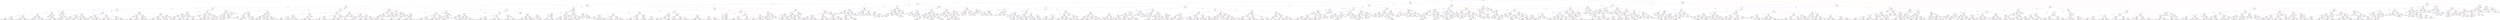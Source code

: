 digraph {
	graph [rankdir=UT]
	0 [label="f6<0.363777429"]
	0 -> 1 [label="yes, missing" color="#0000FF"]
	0 -> 2 [label=no color="#FF0000"]
	1 [label="f6<0.288231671"]
	1 -> 3 [label=yes color="#0000FF"]
	1 -> 4 [label="no, missing" color="#FF0000"]
	3 [label="f13<708.254761"]
	3 -> 7 [label="yes, missing" color="#0000FF"]
	3 -> 8 [label=no color="#FF0000"]
	7 [label="f4<0.00160924857"]
	7 -> 15 [label=yes color="#0000FF"]
	7 -> 16 [label="no, missing" color="#FF0000"]
	15 [label="f8<0.00016299494"]
	15 -> 31 [label="yes, missing" color="#0000FF"]
	15 -> 32 [label=no color="#FF0000"]
	31 [label="f6<0.179852635"]
	31 -> 63 [label="yes, missing" color="#0000FF"]
	31 -> 64 [label=no color="#FF0000"]
	63 [label="f8<2.60066936e-05"]
	63 -> 125 [label="yes, missing" color="#0000FF"]
	63 -> 126 [label=no color="#FF0000"]
	125 [label="f0<574.533875"]
	125 -> 237 [label="yes, missing" color="#0000FF"]
	125 -> 238 [label=no color="#FF0000"]
	237 [label="f6<0.13797155"]
	237 -> 421 [label="yes, missing" color="#0000FF"]
	237 -> 422 [label=no color="#FF0000"]
	421 [label="f0<193.645599"]
	421 -> 701 [label="yes, missing" color="#0000FF"]
	421 -> 702 [label=no color="#FF0000"]
	701 [label="f8<1.22749461e-05"]
	701 -> 1081 [label="yes, missing" color="#0000FF"]
	701 -> 1082 [label=no color="#FF0000"]
	1081 [label="f13<5.5618825"]
	1081 -> 1525 [label="yes, missing" color="#0000FF"]
	1081 -> 1526 [label=no color="#FF0000"]
	1525 [label="f12<34.8138466"]
	1525 -> 2047 [label="yes, missing" color="#0000FF"]
	1525 -> 2048 [label=no color="#FF0000"]
	2047 [label="leaf=0.116506733"]
	2048 [label="leaf=0.104084007"]
	1526 [label="f5<0.0815252364"]
	1526 -> 2049 [label="yes, missing" color="#0000FF"]
	1526 -> 2050 [label=no color="#FF0000"]
	2049 [label="leaf=0.0191355199"]
	2050 [label="leaf=0.104305796"]
	1082 [label="f4<0.000225853466"]
	1082 -> 1527 [label="yes, missing" color="#0000FF"]
	1082 -> 1528 [label=no color="#FF0000"]
	1527 [label="f10<0.00130627921"]
	1527 -> 2051 [label="yes, missing" color="#0000FF"]
	1527 -> 2052 [label=no color="#FF0000"]
	2051 [label="leaf=-0.00680012628"]
	2052 [label="leaf=0.0423688032"]
	1528 [label="f6<0.0774131343"]
	1528 -> 2053 [label="yes, missing" color="#0000FF"]
	1528 -> 2054 [label=no color="#FF0000"]
	2053 [label="leaf=0.0401180461"]
	2054 [label="leaf=0.0971687734"]
	702 [label="f8<7.26864027e-06"]
	702 -> 1083 [label="yes, missing" color="#0000FF"]
	702 -> 1084 [label=no color="#FF0000"]
	1083 [label="f12<888.538452"]
	1083 -> 1529 [label="yes, missing" color="#0000FF"]
	1083 -> 1530 [label=no color="#FF0000"]
	1529 [label="f6<0.130989477"]
	1529 -> 2055 [label="yes, missing" color="#0000FF"]
	1529 -> 2056 [label=no color="#FF0000"]
	2055 [label="leaf=0.119237758"]
	2056 [label="leaf=0.0381654389"]
	1530 [label="leaf=-0"]
	1084 [label="f5<0.0275897682"]
	1084 -> 1531 [label="yes, missing" color="#0000FF"]
	1084 -> 1532 [label=no color="#FF0000"]
	1531 [label="leaf=0.119755521"]
	1532 [label="f4<0.00110420771"]
	1532 -> 2057 [label="yes, missing" color="#0000FF"]
	1532 -> 2058 [label=no color="#FF0000"]
	2057 [label="leaf=0.107594505"]
	2058 [label="leaf=0.114468366"]
	422 [label="f0<373.142853"]
	422 -> 703 [label="yes, missing" color="#0000FF"]
	422 -> 704 [label=no color="#FF0000"]
	703 [label="f0<80.6568985"]
	703 -> 1085 [label="yes, missing" color="#0000FF"]
	703 -> 1086 [label=no color="#FF0000"]
	1085 [label="leaf=0.108746275"]
	1086 [label="f4<0.000389075169"]
	1086 -> 1533 [label="yes, missing" color="#0000FF"]
	1086 -> 1534 [label=no color="#FF0000"]
	1533 [label="f0<170.760925"]
	1533 -> 2059 [label="yes, missing" color="#0000FF"]
	1533 -> 2060 [label=no color="#FF0000"]
	2059 [label="leaf=0.0315500423"]
	2060 [label="leaf=0.0924333483"]
	1534 [label="f0<282.266541"]
	1534 -> 2061 [label="yes, missing" color="#0000FF"]
	1534 -> 2062 [label=no color="#FF0000"]
	2061 [label="leaf=0.0929051489"]
	2062 [label="leaf=-0"]
	704 [label="leaf=-0.0691730455"]
	238 [label="f6<0.0597115755"]
	238 -> 423 [label="yes, missing" color="#0000FF"]
	238 -> 424 [label=no color="#FF0000"]
	423 [label="f0<632.502502"]
	423 -> 705 [label="yes, missing" color="#0000FF"]
	423 -> 706 [label=no color="#FF0000"]
	705 [label="leaf=0.0716806799"]
	706 [label="f12<1765.07117"]
	706 -> 1087 [label="yes, missing" color="#0000FF"]
	706 -> 1088 [label=no color="#FF0000"]
	1087 [label="f8<4.55612962e-06"]
	1087 -> 1535 [label="yes, missing" color="#0000FF"]
	1087 -> 1536 [label=no color="#FF0000"]
	1535 [label="f13<50.2863617"]
	1535 -> 2063 [label="yes, missing" color="#0000FF"]
	1535 -> 2064 [label=no color="#FF0000"]
	2063 [label="leaf=-0"]
	2064 [label="leaf=0.0242273379"]
	1536 [label="leaf=-0.0691730455"]
	1088 [label="leaf=0.0502329245"]
	424 [label="leaf=-0.0926883593"]
	126 [label="f0<180.137619"]
	126 -> 239 [label="yes, missing" color="#0000FF"]
	126 -> 240 [label=no color="#FF0000"]
	239 [label="f13<16.8624935"]
	239 -> 425 [label=yes color="#0000FF"]
	239 -> 426 [label="no, missing" color="#FF0000"]
	425 [label="f9<-5.77803898"]
	425 -> 707 [label="yes, missing" color="#0000FF"]
	425 -> 708 [label=no color="#FF0000"]
	707 [label="f5<0.136257276"]
	707 -> 1089 [label="yes, missing" color="#0000FF"]
	707 -> 1090 [label=no color="#FF0000"]
	1089 [label="f0<155.431747"]
	1089 -> 1537 [label="yes, missing" color="#0000FF"]
	1089 -> 1538 [label=no color="#FF0000"]
	1537 [label="f10<0.00237844232"]
	1537 -> 2065 [label="yes, missing" color="#0000FF"]
	1537 -> 2066 [label=no color="#FF0000"]
	2065 [label="leaf=-0"]
	2066 [label="leaf=0.0423688032"]
	1538 [label="leaf=0.0686183125"]
	1090 [label="f4<0.000389075169"]
	1090 -> 1539 [label="yes, missing" color="#0000FF"]
	1090 -> 1540 [label=no color="#FF0000"]
	1539 [label="f5<0.181967854"]
	1539 -> 2067 [label="yes, missing" color="#0000FF"]
	1539 -> 2068 [label=no color="#FF0000"]
	2067 [label="leaf=-0"]
	2068 [label="leaf=0.0370975025"]
	1540 [label="leaf=0.105364032"]
	708 [label="f8<4.72201573e-05"]
	708 -> 1091 [label="yes, missing" color="#0000FF"]
	708 -> 1092 [label=no color="#FF0000"]
	1091 [label="leaf=0.105634771"]
	1092 [label="f12<114.861855"]
	1092 -> 1541 [label="yes, missing" color="#0000FF"]
	1092 -> 1542 [label=no color="#FF0000"]
	1541 [label="f5<0.0837657601"]
	1541 -> 2069 [label="yes, missing" color="#0000FF"]
	1541 -> 2070 [label=no color="#FF0000"]
	2069 [label="leaf=-0"]
	2070 [label="leaf=0.089349702"]
	1542 [label="f6<0.0855686814"]
	1542 -> 2071 [label="yes, missing" color="#0000FF"]
	1542 -> 2072 [label=no color="#FF0000"]
	2071 [label="leaf=0.0502329245"]
	2072 [label="leaf=-0.0502329245"]
	426 [label="f0<127.043762"]
	426 -> 709 [label="yes, missing" color="#0000FF"]
	426 -> 710 [label=no color="#FF0000"]
	709 [label="f6<0.0961085111"]
	709 -> 1093 [label="yes, missing" color="#0000FF"]
	709 -> 1094 [label=no color="#FF0000"]
	1093 [label="f8<7.55520523e-05"]
	1093 -> 1543 [label="yes, missing" color="#0000FF"]
	1093 -> 1544 [label=no color="#FF0000"]
	1543 [label="leaf=-0.0747135356"]
	1544 [label="leaf=-0"]
	1094 [label="f5<0.0963624418"]
	1094 -> 1545 [label="yes, missing" color="#0000FF"]
	1094 -> 1546 [label=no color="#FF0000"]
	1545 [label="leaf=0.0980899408"]
	1546 [label="f10<0.0252341479"]
	1546 -> 2073 [label="yes, missing" color="#0000FF"]
	1546 -> 2074 [label=no color="#FF0000"]
	2073 [label="leaf=-0.0104030035"]
	2074 [label="leaf=0.0664805472"]
	710 [label="f12<228.580154"]
	710 -> 1095 [label="yes, missing" color="#0000FF"]
	710 -> 1096 [label=no color="#FF0000"]
	1095 [label="f13<36.5187798"]
	1095 -> 1547 [label=yes color="#0000FF"]
	1095 -> 1548 [label="no, missing" color="#FF0000"]
	1547 [label="f5<0.13102594"]
	1547 -> 2075 [label="yes, missing" color="#0000FF"]
	1547 -> 2076 [label=no color="#FF0000"]
	2075 [label="leaf=0.00245457236"]
	2076 [label="leaf=0.0753581077"]
	1548 [label="f9<-1.98422074"]
	1548 -> 2077 [label="yes, missing" color="#0000FF"]
	1548 -> 2078 [label=no color="#FF0000"]
	2077 [label="leaf=0.107866935"]
	2078 [label="leaf=0.00502195908"]
	1096 [label="f4<0.000934269803"]
	1096 -> 1549 [label="yes, missing" color="#0000FF"]
	1096 -> 1550 [label=no color="#FF0000"]
	1549 [label="f9<-6.39746571"]
	1549 -> 2079 [label="yes, missing" color="#0000FF"]
	1549 -> 2080 [label=no color="#FF0000"]
	2079 [label="leaf=-0.0502329245"]
	2080 [label="leaf=-0"]
	1550 [label="f8<0.000103281964"]
	1550 -> 2081 [label="yes, missing" color="#0000FF"]
	1550 -> 2082 [label=no color="#FF0000"]
	2081 [label="leaf=-0"]
	2082 [label="leaf=0.0691730455"]
	240 [label="f6<0.0996362269"]
	240 -> 427 [label="yes, missing" color="#0000FF"]
	240 -> 428 [label=no color="#FF0000"]
	427 [label="f4<0.00027745642"]
	427 -> 711 [label="yes, missing" color="#0000FF"]
	427 -> 712 [label=no color="#FF0000"]
	711 [label="f8<4.91434439e-05"]
	711 -> 1097 [label="yes, missing" color="#0000FF"]
	711 -> 1098 [label=no color="#FF0000"]
	1097 [label="leaf=0.106223054"]
	1098 [label="f13<124.453262"]
	1098 -> 1551 [label=yes color="#0000FF"]
	1098 -> 1552 [label="no, missing" color="#FF0000"]
	1551 [label="f13<67.5137787"]
	1551 -> 2083 [label="yes, missing" color="#0000FF"]
	1551 -> 2084 [label=no color="#FF0000"]
	2083 [label="leaf=0.0431201421"]
	2084 [label="leaf=0.0961128101"]
	1552 [label="f6<0.0414189175"]
	1552 -> 2085 [label="yes, missing" color="#0000FF"]
	1552 -> 2086 [label=no color="#FF0000"]
	2085 [label="leaf=0.0716806799"]
	2086 [label="leaf=0.0110626128"]
	712 [label="f5<0.415675879"]
	712 -> 1099 [label="yes, missing" color="#0000FF"]
	712 -> 1100 [label=no color="#FF0000"]
	1099 [label="f4<0.000849200529"]
	1099 -> 1553 [label="yes, missing" color="#0000FF"]
	1099 -> 1554 [label=no color="#FF0000"]
	1553 [label="f10<0.000993390335"]
	1553 -> 2087 [label="yes, missing" color="#0000FF"]
	1553 -> 2088 [label=no color="#FF0000"]
	2087 [label="leaf=0.10974545"]
	2088 [label="leaf=0.0968065336"]
	1554 [label="leaf=0.114270456"]
	1100 [label="leaf=-0"]
	428 [label="f5<0.166906059"]
	428 -> 713 [label="yes, missing" color="#0000FF"]
	428 -> 714 [label=no color="#FF0000"]
	713 [label="f13<314.436371"]
	713 -> 1101 [label=yes color="#0000FF"]
	713 -> 1102 [label="no, missing" color="#FF0000"]
	1101 [label="f4<0.000574888953"]
	1101 -> 1555 [label="yes, missing" color="#0000FF"]
	1101 -> 1556 [label=no color="#FF0000"]
	1555 [label="f8<3.4770288e-05"]
	1555 -> 2089 [label="yes, missing" color="#0000FF"]
	1555 -> 2090 [label=no color="#FF0000"]
	2089 [label="leaf=-0.00680012628"]
	2090 [label="leaf=0.0570855774"]
	1556 [label="f12<413.308105"]
	1556 -> 2091 [label="yes, missing" color="#0000FF"]
	1556 -> 2092 [label=no color="#FF0000"]
	2091 [label="leaf=0.0650476068"]
	2092 [label="leaf=0.100528635"]
	1102 [label="f6<0.117524162"]
	1102 -> 1557 [label="yes, missing" color="#0000FF"]
	1102 -> 1558 [label=no color="#FF0000"]
	1557 [label="f12<955.755615"]
	1557 -> 2093 [label=yes color="#0000FF"]
	1557 -> 2094 [label="no, missing" color="#FF0000"]
	2093 [label="leaf=-0.0502329245"]
	2094 [label="leaf=-0"]
	1558 [label="leaf=0.0381654389"]
	714 [label="f12<526.417236"]
	714 -> 1103 [label="yes, missing" color="#0000FF"]
	714 -> 1104 [label=no color="#FF0000"]
	1103 [label="leaf=0.015126559"]
	1104 [label="leaf=-0.0709225014"]
	64 [label="f12<156.418015"]
	64 -> 127 [label="yes, missing" color="#0000FF"]
	64 -> 128 [label=no color="#FF0000"]
	127 [label="f8<3.00707688e-05"]
	127 -> 241 [label="yes, missing" color="#0000FF"]
	127 -> 242 [label=no color="#FF0000"]
	241 [label="f0<116.645531"]
	241 -> 429 [label="yes, missing" color="#0000FF"]
	241 -> 430 [label=no color="#FF0000"]
	429 [label="f13<8.74532795"]
	429 -> 715 [label=yes color="#0000FF"]
	429 -> 716 [label="no, missing" color="#FF0000"]
	715 [label="f4<0.000774179003"]
	715 -> 1105 [label="yes, missing" color="#0000FF"]
	715 -> 1106 [label=no color="#FF0000"]
	1105 [label="f4<0.00027745642"]
	1105 -> 1559 [label="yes, missing" color="#0000FF"]
	1105 -> 1560 [label=no color="#FF0000"]
	1559 [label="leaf=0.106157929"]
	1560 [label="f13<0.75134778"]
	1560 -> 2095 [label="yes, missing" color="#0000FF"]
	1560 -> 2096 [label=no color="#FF0000"]
	2095 [label="leaf=0.0438789688"]
	2096 [label="leaf=0.091256626"]
	1106 [label="leaf=0.115688473"]
	716 [label="f12<23.0984612"]
	716 -> 1107 [label="yes, missing" color="#0000FF"]
	716 -> 1108 [label=no color="#FF0000"]
	1107 [label="f12<18.2262573"]
	1107 -> 1561 [label=yes color="#0000FF"]
	1107 -> 1562 [label="no, missing" color="#FF0000"]
	1561 [label="f5<0.262918741"]
	1561 -> 2097 [label="yes, missing" color="#0000FF"]
	1561 -> 2098 [label=no color="#FF0000"]
	2097 [label="leaf=0.0825344175"]
	2098 [label="leaf=-0"]
	1562 [label="leaf=0.109737165"]
	1108 [label="leaf=-0"]
	430 [label="f5<0.171020433"]
	430 -> 717 [label="yes, missing" color="#0000FF"]
	430 -> 718 [label=no color="#FF0000"]
	717 [label="leaf=0.0709225014"]
	718 [label="f0<136.827896"]
	718 -> 1109 [label="yes, missing" color="#0000FF"]
	718 -> 1110 [label=no color="#FF0000"]
	1109 [label="leaf=-0"]
	1110 [label="leaf=-0.0469913818"]
	242 [label="f9<-4.16694355"]
	242 -> 431 [label="yes, missing" color="#0000FF"]
	242 -> 432 [label=no color="#FF0000"]
	431 [label="f10<0.00450529205"]
	431 -> 719 [label="yes, missing" color="#0000FF"]
	431 -> 720 [label=no color="#FF0000"]
	719 [label="f4<0.00138670008"]
	719 -> 1111 [label="yes, missing" color="#0000FF"]
	719 -> 1112 [label=no color="#FF0000"]
	1111 [label="f8<0.000117863798"]
	1111 -> 1563 [label="yes, missing" color="#0000FF"]
	1111 -> 1564 [label=no color="#FF0000"]
	1563 [label="f13<0.75134778"]
	1563 -> 2099 [label="yes, missing" color="#0000FF"]
	1563 -> 2100 [label=no color="#FF0000"]
	2099 [label="leaf=-0.0160772633"]
	2100 [label="leaf=0.0299835596"]
	1564 [label="f12<105.768761"]
	1564 -> 2101 [label="yes, missing" color="#0000FF"]
	1564 -> 2102 [label=no color="#FF0000"]
	2101 [label="leaf=-0"]
	2102 [label="leaf=-0.0691730455"]
	1112 [label="leaf=0.077986978"]
	720 [label="f5<0.226162866"]
	720 -> 1113 [label="yes, missing" color="#0000FF"]
	720 -> 1114 [label=no color="#FF0000"]
	1113 [label="f10<0.0131375957"]
	1113 -> 1565 [label="yes, missing" color="#0000FF"]
	1113 -> 1566 [label=no color="#FF0000"]
	1565 [label="f13<8.29210758"]
	1565 -> 2103 [label=yes color="#0000FF"]
	1565 -> 2104 [label="no, missing" color="#FF0000"]
	2103 [label="leaf=0.0772670656"]
	2104 [label="leaf=0.110856451"]
	1566 [label="f6<0.206728503"]
	1566 -> 2105 [label="yes, missing" color="#0000FF"]
	1566 -> 2106 [label=no color="#FF0000"]
	2105 [label="leaf=0.0691730455"]
	2106 [label="leaf=-0.0186246485"]
	1114 [label="f12<29.376667"]
	1114 -> 1567 [label=yes color="#0000FF"]
	1114 -> 1568 [label="no, missing" color="#FF0000"]
	1567 [label="leaf=0.0875700489"]
	1568 [label="f13<2.74425411"]
	1568 -> 2107 [label="yes, missing" color="#0000FF"]
	1568 -> 2108 [label=no color="#FF0000"]
	2107 [label="leaf=-0.0109960083"]
	2108 [label="leaf=0.0368471816"]
	432 [label="f0<54.8644485"]
	432 -> 721 [label="yes, missing" color="#0000FF"]
	432 -> 722 [label=no color="#FF0000"]
	721 [label="leaf=-0.0875415877"]
	722 [label="f12<30.5074158"]
	722 -> 1115 [label="yes, missing" color="#0000FF"]
	722 -> 1116 [label=no color="#FF0000"]
	1115 [label="f0<64.1383362"]
	1115 -> 1569 [label="yes, missing" color="#0000FF"]
	1115 -> 1570 [label=no color="#FF0000"]
	1569 [label="leaf=-0"]
	1570 [label="leaf=0.0691730455"]
	1116 [label="leaf=-0.061204318"]
	128 [label="f5<0.238202378"]
	128 -> 243 [label="yes, missing" color="#0000FF"]
	128 -> 244 [label=no color="#FF0000"]
	243 [label="f12<457.171539"]
	243 -> 433 [label="yes, missing" color="#0000FF"]
	243 -> 434 [label=no color="#FF0000"]
	433 [label="f4<0.00027745642"]
	433 -> 723 [label="yes, missing" color="#0000FF"]
	433 -> 724 [label=no color="#FF0000"]
	723 [label="leaf=-0.0808420405"]
	724 [label="f0<140.838989"]
	724 -> 1117 [label="yes, missing" color="#0000FF"]
	724 -> 1118 [label=no color="#FF0000"]
	1117 [label="leaf=-0.0548343882"]
	1118 [label="f4<0.0010184797"]
	1118 -> 1571 [label="yes, missing" color="#0000FF"]
	1118 -> 1572 [label=no color="#FF0000"]
	1571 [label="f12<344.104614"]
	1571 -> 2109 [label="yes, missing" color="#0000FF"]
	1571 -> 2110 [label=no color="#FF0000"]
	2109 [label="leaf=0.0181320664"]
	2110 [label="leaf=-0.0502329245"]
	1572 [label="leaf=0.0611273833"]
	434 [label="f0<303.049011"]
	434 -> 725 [label="yes, missing" color="#0000FF"]
	434 -> 726 [label=no color="#FF0000"]
	725 [label="f12<910.338257"]
	725 -> 1119 [label="yes, missing" color="#0000FF"]
	725 -> 1120 [label=no color="#FF0000"]
	1119 [label="f5<0.208709955"]
	1119 -> 1573 [label="yes, missing" color="#0000FF"]
	1119 -> 1574 [label=no color="#FF0000"]
	1573 [label="leaf=-0.0802610964"]
	1574 [label="leaf=-0"]
	1120 [label="leaf=-0"]
	726 [label="leaf=-0.101310767"]
	244 [label="f0<121.619629"]
	244 -> 435 [label="yes, missing" color="#0000FF"]
	244 -> 436 [label=no color="#FF0000"]
	435 [label="leaf=-0.00502195908"]
	436 [label="leaf=-0.113543265"]
	32 [label="f8<0.00303293508"]
	32 -> 65 [label="yes, missing" color="#0000FF"]
	32 -> 66 [label=no color="#FF0000"]
	65 [label="f5<0.0963624418"]
	65 -> 129 [label="yes, missing" color="#0000FF"]
	65 -> 130 [label=no color="#FF0000"]
	129 [label="f8<0.0004640267"]
	129 -> 245 [label="yes, missing" color="#0000FF"]
	129 -> 246 [label=no color="#FF0000"]
	245 [label="f4<4.13394482e-05"]
	245 -> 437 [label="yes, missing" color="#0000FF"]
	245 -> 438 [label=no color="#FF0000"]
	437 [label="leaf=-0.00398097374"]
	438 [label="f12<323.112488"]
	438 -> 727 [label=yes color="#0000FF"]
	438 -> 728 [label="no, missing" color="#FF0000"]
	727 [label="f10<0.00264927465"]
	727 -> 1121 [label="yes, missing" color="#0000FF"]
	727 -> 1122 [label=no color="#FF0000"]
	1121 [label="f9<-6.29784441"]
	1121 -> 1575 [label="yes, missing" color="#0000FF"]
	1121 -> 1576 [label=no color="#FF0000"]
	1575 [label="leaf=0.0186246485"]
	1576 [label="leaf=-0.0370975025"]
	1122 [label="f6<0.0855686814"]
	1122 -> 1577 [label="yes, missing" color="#0000FF"]
	1122 -> 1578 [label=no color="#FF0000"]
	1577 [label="f5<0.0535430089"]
	1577 -> 2111 [label="yes, missing" color="#0000FF"]
	1577 -> 2112 [label=no color="#FF0000"]
	2111 [label="leaf=0.0502329245"]
	2112 [label="leaf=-0"]
	1578 [label="leaf=0.0716806799"]
	728 [label="f8<0.000372273615"]
	728 -> 1123 [label="yes, missing" color="#0000FF"]
	728 -> 1124 [label=no color="#FF0000"]
	1123 [label="leaf=0.104619175"]
	1124 [label="f13<131.44548"]
	1124 -> 1579 [label=yes color="#0000FF"]
	1124 -> 1580 [label="no, missing" color="#FF0000"]
	1579 [label="leaf=0.077986978"]
	1580 [label="f4<0.000774179003"]
	1580 -> 2113 [label="yes, missing" color="#0000FF"]
	1580 -> 2114 [label=no color="#FF0000"]
	2113 [label="leaf=-0"]
	2114 [label="leaf=0.00680012628"]
	246 [label="f12<2623.40698"]
	246 -> 439 [label="yes, missing" color="#0000FF"]
	246 -> 440 [label=no color="#FF0000"]
	439 [label="f4<0.000704847451"]
	439 -> 729 [label="yes, missing" color="#0000FF"]
	439 -> 730 [label=no color="#FF0000"]
	729 [label="f8<0.000936532393"]
	729 -> 1125 [label="yes, missing" color="#0000FF"]
	729 -> 1126 [label=no color="#FF0000"]
	1125 [label="f8<0.000679030782"]
	1125 -> 1581 [label="yes, missing" color="#0000FF"]
	1125 -> 1582 [label=no color="#FF0000"]
	1581 [label="f0<180.137619"]
	1581 -> 2115 [label="yes, missing" color="#0000FF"]
	1581 -> 2116 [label=no color="#FF0000"]
	2115 [label="leaf=-0.0709225014"]
	2116 [label="leaf=0.015126559"]
	1582 [label="leaf=0.0494870543"]
	1126 [label="f9<-6.39746571"]
	1126 -> 1583 [label="yes, missing" color="#0000FF"]
	1126 -> 1584 [label=no color="#FF0000"]
	1583 [label="leaf=-0.077986978"]
	1584 [label="f5<0.0450661592"]
	1584 -> 2117 [label="yes, missing" color="#0000FF"]
	1584 -> 2118 [label=no color="#FF0000"]
	2117 [label="leaf=0.0186246485"]
	2118 [label="leaf=-0.0434444323"]
	730 [label="f12<143.099091"]
	730 -> 1127 [label="yes, missing" color="#0000FF"]
	730 -> 1128 [label=no color="#FF0000"]
	1127 [label="leaf=-0.0242273379"]
	1128 [label="f9<-6.32595682"]
	1128 -> 1585 [label="yes, missing" color="#0000FF"]
	1128 -> 1586 [label=no color="#FF0000"]
	1585 [label="f4<0.00119389512"]
	1585 -> 2119 [label="yes, missing" color="#0000FF"]
	1585 -> 2120 [label=no color="#FF0000"]
	2119 [label="leaf=-0"]
	2120 [label="leaf=0.0370975025"]
	1586 [label="leaf=0.0808420405"]
	440 [label="leaf=0.0875415877"]
	130 [label="f5<0.25177297"]
	130 -> 247 [label="yes, missing" color="#0000FF"]
	130 -> 248 [label=no color="#FF0000"]
	247 [label="f4<0.000574888953"]
	247 -> 441 [label="yes, missing" color="#0000FF"]
	247 -> 442 [label=no color="#FF0000"]
	441 [label="f8<0.000642837316"]
	441 -> 731 [label="yes, missing" color="#0000FF"]
	441 -> 732 [label=no color="#FF0000"]
	731 [label="f13<139.087463"]
	731 -> 1129 [label=yes color="#0000FF"]
	731 -> 1130 [label="no, missing" color="#FF0000"]
	1129 [label="f12<328.160065"]
	1129 -> 1587 [label="yes, missing" color="#0000FF"]
	1129 -> 1588 [label=no color="#FF0000"]
	1587 [label="f0<102.808784"]
	1587 -> 2121 [label="yes, missing" color="#0000FF"]
	1587 -> 2122 [label=no color="#FF0000"]
	2121 [label="leaf=0.000356812263"]
	2122 [label="leaf=-0.0423688032"]
	1588 [label="f5<0.186580554"]
	1588 -> 2123 [label="yes, missing" color="#0000FF"]
	1588 -> 2124 [label=no color="#FF0000"]
	2123 [label="leaf=0.0926883593"]
	2124 [label="leaf=-0.00680012628"]
	1130 [label="f8<0.000228976322"]
	1130 -> 1589 [label="yes, missing" color="#0000FF"]
	1130 -> 1590 [label=no color="#FF0000"]
	1589 [label="leaf=-0.0903184265"]
	1590 [label="f0<91.1284943"]
	1590 -> 2125 [label="yes, missing" color="#0000FF"]
	1590 -> 2126 [label=no color="#FF0000"]
	2125 [label="leaf=0.0181320664"]
	2126 [label="leaf=-0.0493227951"]
	732 [label="f12<1090.61597"]
	732 -> 1131 [label=yes color="#0000FF"]
	732 -> 1132 [label="no, missing" color="#FF0000"]
	1131 [label="f8<0.00162546628"]
	1131 -> 1591 [label="yes, missing" color="#0000FF"]
	1131 -> 1592 [label=no color="#FF0000"]
	1591 [label="f8<0.00154137949"]
	1591 -> 2127 [label="yes, missing" color="#0000FF"]
	1591 -> 2128 [label=no color="#FF0000"]
	2127 [label="leaf=-0.0528225452"]
	2128 [label="leaf=0.00680012628"]
	1592 [label="f0<92.0503693"]
	1592 -> 2129 [label="yes, missing" color="#0000FF"]
	1592 -> 2130 [label=no color="#FF0000"]
	2129 [label="leaf=-0.045754943"]
	2130 [label="leaf=-0.0994823873"]
	1132 [label="leaf=0.0186246485"]
	442 [label="f0<172.947769"]
	442 -> 733 [label="yes, missing" color="#0000FF"]
	442 -> 734 [label=no color="#FF0000"]
	733 [label="f9<-5.2380805"]
	733 -> 1133 [label="yes, missing" color="#0000FF"]
	733 -> 1134 [label=no color="#FF0000"]
	1133 [label="f10<0.00225498248"]
	1133 -> 1593 [label="yes, missing" color="#0000FF"]
	1133 -> 1594 [label=no color="#FF0000"]
	1593 [label="f13<21.773735"]
	1593 -> 2131 [label="yes, missing" color="#0000FF"]
	1593 -> 2132 [label=no color="#FF0000"]
	2131 [label="leaf=0.0643843636"]
	2132 [label="leaf=-0"]
	1594 [label="f0<105.22142"]
	1594 -> 2133 [label="yes, missing" color="#0000FF"]
	1594 -> 2134 [label=no color="#FF0000"]
	2133 [label="leaf=-0.0124892164"]
	2134 [label="leaf=-0.0833887383"]
	1134 [label="f4<0.000849200529"]
	1134 -> 1595 [label="yes, missing" color="#0000FF"]
	1134 -> 1596 [label=no color="#FF0000"]
	1595 [label="f9<-4.7871027"]
	1595 -> 2135 [label="yes, missing" color="#0000FF"]
	1595 -> 2136 [label=no color="#FF0000"]
	2135 [label="leaf=0.0338095613"]
	2136 [label="leaf=-0.0368818045"]
	1596 [label="f5<0.106133424"]
	1596 -> 2137 [label="yes, missing" color="#0000FF"]
	1596 -> 2138 [label=no color="#FF0000"]
	2137 [label="leaf=-0.00680012628"]
	2138 [label="leaf=0.0457658097"]
	734 [label="f13<370.885193"]
	734 -> 1135 [label="yes, missing" color="#0000FF"]
	734 -> 1136 [label=no color="#FF0000"]
	1135 [label="f8<0.000222299728"]
	1135 -> 1597 [label="yes, missing" color="#0000FF"]
	1135 -> 1598 [label=no color="#FF0000"]
	1597 [label="leaf=-0"]
	1598 [label="f12<545.828186"]
	1598 -> 2139 [label="yes, missing" color="#0000FF"]
	1598 -> 2140 [label=no color="#FF0000"]
	2139 [label="leaf=-0"]
	2140 [label="leaf=0.101842061"]
	1136 [label="leaf=-0"]
	248 [label="f12<126.514107"]
	248 -> 443 [label="yes, missing" color="#0000FF"]
	248 -> 444 [label=no color="#FF0000"]
	443 [label="f6<0.19746989"]
	443 -> 735 [label="yes, missing" color="#0000FF"]
	443 -> 736 [label=no color="#FF0000"]
	735 [label="f5<0.50535965"]
	735 -> 1137 [label="yes, missing" color="#0000FF"]
	735 -> 1138 [label=no color="#FF0000"]
	1137 [label="leaf=-0"]
	1138 [label="leaf=0.0802610964"]
	736 [label="f4<0.000132695364"]
	736 -> 1139 [label="yes, missing" color="#0000FF"]
	736 -> 1140 [label=no color="#FF0000"]
	1139 [label="leaf=0.0381654389"]
	1140 [label="f11<77.7292786"]
	1140 -> 1599 [label="yes, missing" color="#0000FF"]
	1140 -> 1600 [label=no color="#FF0000"]
	1599 [label="f6<0.273920894"]
	1599 -> 2141 [label="yes, missing" color="#0000FF"]
	1599 -> 2142 [label=no color="#FF0000"]
	2141 [label="leaf=-0.0273990221"]
	2142 [label="leaf=-0.079088062"]
	1600 [label="leaf=0.02940768"]
	444 [label="f6<0.147586316"]
	444 -> 737 [label="yes, missing" color="#0000FF"]
	444 -> 738 [label=no color="#FF0000"]
	737 [label="f12<457.171539"]
	737 -> 1141 [label="yes, missing" color="#0000FF"]
	737 -> 1142 [label=no color="#FF0000"]
	1141 [label="leaf=-0.00398097374"]
	1142 [label="leaf=0.0842431933"]
	738 [label="f11<89.4561844"]
	738 -> 1143 [label="yes, missing" color="#0000FF"]
	738 -> 1144 [label=no color="#FF0000"]
	1143 [label="f5<0.271014512"]
	1143 -> 1601 [label="yes, missing" color="#0000FF"]
	1143 -> 1602 [label=no color="#FF0000"]
	1601 [label="f10<0.00578903081"]
	1601 -> 2143 [label="yes, missing" color="#0000FF"]
	1601 -> 2144 [label=no color="#FF0000"]
	2143 [label="leaf=-0"]
	2144 [label="leaf=0.00680012628"]
	1602 [label="f6<0.257044137"]
	1602 -> 2145 [label="yes, missing" color="#0000FF"]
	1602 -> 2146 [label=no color="#FF0000"]
	2145 [label="leaf=-0"]
	2146 [label="leaf=-0.0875700489"]
	1144 [label="f6<0.223609447"]
	1144 -> 1603 [label="yes, missing" color="#0000FF"]
	1144 -> 1604 [label=no color="#FF0000"]
	1603 [label="f0<100.732475"]
	1603 -> 2147 [label="yes, missing" color="#0000FF"]
	1603 -> 2148 [label=no color="#FF0000"]
	2147 [label="leaf=-0"]
	2148 [label="leaf=-0.0739472508"]
	1604 [label="f4<0.0014928634"]
	1604 -> 2149 [label="yes, missing" color="#0000FF"]
	1604 -> 2150 [label=no color="#FF0000"]
	2149 [label="leaf=-0.105350755"]
	2150 [label="leaf=-0"]
	66 [label="f8<0.00870951358"]
	66 -> 131 [label="yes, missing" color="#0000FF"]
	66 -> 132 [label=no color="#FF0000"]
	131 [label="f5<0.211847857"]
	131 -> 249 [label="yes, missing" color="#0000FF"]
	131 -> 250 [label=no color="#FF0000"]
	249 [label="f0<235.208618"]
	249 -> 445 [label="yes, missing" color="#0000FF"]
	249 -> 446 [label=no color="#FF0000"]
	445 [label="f4<0.0010184797"]
	445 -> 739 [label="yes, missing" color="#0000FF"]
	445 -> 740 [label=no color="#FF0000"]
	739 [label="f12<1378.08972"]
	739 -> 1145 [label="yes, missing" color="#0000FF"]
	739 -> 1146 [label=no color="#FF0000"]
	1145 [label="f9<-5.73930025"]
	1145 -> 1605 [label="yes, missing" color="#0000FF"]
	1145 -> 1606 [label=no color="#FF0000"]
	1605 [label="leaf=-0.108327523"]
	1606 [label="f0<136.827896"]
	1606 -> 2151 [label="yes, missing" color="#0000FF"]
	1606 -> 2152 [label=no color="#FF0000"]
	2151 [label="leaf=-0.0942894667"]
	2152 [label="leaf=-0"]
	1146 [label="leaf=-0"]
	740 [label="f6<0.176997811"]
	740 -> 1147 [label="yes, missing" color="#0000FF"]
	740 -> 1148 [label=no color="#FF0000"]
	1147 [label="leaf=-0.0802610964"]
	1148 [label="leaf=-0"]
	446 [label="leaf=-0"]
	250 [label="f0<89.2919312"]
	250 -> 447 [label="yes, missing" color="#0000FF"]
	250 -> 448 [label=no color="#FF0000"]
	447 [label="f12<158.637909"]
	447 -> 741 [label=yes color="#0000FF"]
	447 -> 742 [label="no, missing" color="#FF0000"]
	741 [label="f8<0.00696464069"]
	741 -> 1149 [label="yes, missing" color="#0000FF"]
	741 -> 1150 [label=no color="#FF0000"]
	1149 [label="leaf=-0.084616065"]
	1150 [label="leaf=-0"]
	742 [label="f8<0.00673078513"]
	742 -> 1151 [label="yes, missing" color="#0000FF"]
	742 -> 1152 [label=no color="#FF0000"]
	1151 [label="leaf=0.0577798225"]
	1152 [label="leaf=-0"]
	448 [label="f5<0.485503644"]
	448 -> 743 [label="yes, missing" color="#0000FF"]
	448 -> 744 [label=no color="#FF0000"]
	743 [label="leaf=-0.0942338035"]
	744 [label="leaf=-0"]
	132 [label="f0<168.518448"]
	132 -> 251 [label="yes, missing" color="#0000FF"]
	132 -> 252 [label=no color="#FF0000"]
	251 [label="leaf=-0.11783056"]
	252 [label="f5<0.0645763129"]
	252 -> 449 [label="yes, missing" color="#0000FF"]
	252 -> 450 [label=no color="#FF0000"]
	449 [label="f5<0.0307919197"]
	449 -> 745 [label="yes, missing" color="#0000FF"]
	449 -> 746 [label=no color="#FF0000"]
	745 [label="leaf=-0"]
	746 [label="leaf=0.00680012628"]
	450 [label="leaf=-0.0691730455"]
	16 [label="f5<0.226162866"]
	16 -> 33 [label="yes, missing" color="#0000FF"]
	16 -> 34 [label=no color="#FF0000"]
	33 [label="f4<0.0166116599"]
	33 -> 67 [label=yes color="#0000FF"]
	33 -> 68 [label="no, missing" color="#FF0000"]
	67 [label="f5<0.160416812"]
	67 -> 133 [label="yes, missing" color="#0000FF"]
	67 -> 134 [label=no color="#FF0000"]
	133 [label="f6<0.227010325"]
	133 -> 253 [label="yes, missing" color="#0000FF"]
	133 -> 254 [label=no color="#FF0000"]
	253 [label="f6<0.12871474"]
	253 -> 451 [label="yes, missing" color="#0000FF"]
	253 -> 452 [label=no color="#FF0000"]
	451 [label="f5<0.104797781"]
	451 -> 747 [label="yes, missing" color="#0000FF"]
	451 -> 748 [label=no color="#FF0000"]
	747 [label="f5<0.0553359911"]
	747 -> 1153 [label="yes, missing" color="#0000FF"]
	747 -> 1154 [label=no color="#FF0000"]
	1153 [label="leaf=0.122173481"]
	1154 [label="f13<171.18956"]
	1154 -> 1607 [label="yes, missing" color="#0000FF"]
	1154 -> 1608 [label=no color="#FF0000"]
	1607 [label="f4<0.00249207253"]
	1607 -> 2153 [label="yes, missing" color="#0000FF"]
	1607 -> 2154 [label=no color="#FF0000"]
	2153 [label="leaf=0.114097036"]
	2154 [label="leaf=0.120994657"]
	1608 [label="f6<0.056726221"]
	1608 -> 2155 [label="yes, missing" color="#0000FF"]
	1608 -> 2156 [label=no color="#FF0000"]
	2155 [label="leaf=0.0704872087"]
	2156 [label="leaf=0.11239589"]
	748 [label="f0<510.873566"]
	748 -> 1155 [label="yes, missing" color="#0000FF"]
	748 -> 1156 [label=no color="#FF0000"]
	1155 [label="f8<0.000184351476"]
	1155 -> 1609 [label="yes, missing" color="#0000FF"]
	1155 -> 1610 [label=no color="#FF0000"]
	1609 [label="f13<182.063431"]
	1609 -> 2157 [label="yes, missing" color="#0000FF"]
	1609 -> 2158 [label=no color="#FF0000"]
	2157 [label="leaf=0.117627084"]
	2158 [label="leaf=0.0826932043"]
	1610 [label="f4<0.00327463774"]
	1610 -> 2159 [label="yes, missing" color="#0000FF"]
	1610 -> 2160 [label=no color="#FF0000"]
	2159 [label="leaf=0.0269266702"]
	2160 [label="leaf=0.105663702"]
	1156 [label="leaf=-0"]
	452 [label="f0<368.927429"]
	452 -> 749 [label="yes, missing" color="#0000FF"]
	452 -> 750 [label=no color="#FF0000"]
	749 [label="f8<0.000173388835"]
	749 -> 1157 [label="yes, missing" color="#0000FF"]
	749 -> 1158 [label=no color="#FF0000"]
	1157 [label="f12<684.260437"]
	1157 -> 1611 [label="yes, missing" color="#0000FF"]
	1157 -> 1612 [label=no color="#FF0000"]
	1611 [label="f4<0.00199043425"]
	1611 -> 2161 [label="yes, missing" color="#0000FF"]
	1611 -> 2162 [label=no color="#FF0000"]
	2161 [label="leaf=0.0908920392"]
	2162 [label="leaf=0.118642285"]
	1612 [label="f0<342.921356"]
	1612 -> 2163 [label="yes, missing" color="#0000FF"]
	1612 -> 2164 [label=no color="#FF0000"]
	2163 [label="leaf=0.0762066022"]
	2164 [label="leaf=-0"]
	1158 [label="f4<0.00185796048"]
	1158 -> 1613 [label="yes, missing" color="#0000FF"]
	1158 -> 1614 [label=no color="#FF0000"]
	1613 [label="f13<8.29210758"]
	1613 -> 2165 [label="yes, missing" color="#0000FF"]
	1613 -> 2166 [label=no color="#FF0000"]
	2165 [label="leaf=-0"]
	2166 [label="leaf=0.0686183125"]
	1614 [label="f13<25.8666821"]
	1614 -> 2167 [label="yes, missing" color="#0000FF"]
	1614 -> 2168 [label=no color="#FF0000"]
	2167 [label="leaf=0.108643644"]
	2168 [label="leaf=0.0856721103"]
	750 [label="f6<0.162993029"]
	750 -> 1159 [label="yes, missing" color="#0000FF"]
	750 -> 1160 [label=no color="#FF0000"]
	1159 [label="f5<0.101804011"]
	1159 -> 1615 [label="yes, missing" color="#0000FF"]
	1159 -> 1616 [label=no color="#FF0000"]
	1615 [label="leaf=0.0709225014"]
	1616 [label="f0<423.583771"]
	1616 -> 2169 [label="yes, missing" color="#0000FF"]
	1616 -> 2170 [label=no color="#FF0000"]
	2169 [label="leaf=-0"]
	2170 [label="leaf=-0.00680012628"]
	1160 [label="leaf=-0.0454195216"]
	254 [label="f13<14.3205776"]
	254 -> 453 [label="yes, missing" color="#0000FF"]
	254 -> 454 [label=no color="#FF0000"]
	453 [label="leaf=0.0959236622"]
	454 [label="f9<-5.15551996"]
	454 -> 751 [label="yes, missing" color="#0000FF"]
	454 -> 752 [label=no color="#FF0000"]
	751 [label="f5<0.0725277141"]
	751 -> 1161 [label="yes, missing" color="#0000FF"]
	751 -> 1162 [label=no color="#FF0000"]
	1161 [label="leaf=-0"]
	1162 [label="f0<100.732475"]
	1162 -> 1617 [label="yes, missing" color="#0000FF"]
	1162 -> 1618 [label=no color="#FF0000"]
	1617 [label="leaf=-0"]
	1618 [label="leaf=-0.090969272"]
	752 [label="leaf=0.0502329245"]
	134 [label="f13<52.3453445"]
	134 -> 255 [label="yes, missing" color="#0000FF"]
	134 -> 256 [label=no color="#FF0000"]
	255 [label="f12<95.5728302"]
	255 -> 455 [label="yes, missing" color="#0000FF"]
	255 -> 456 [label=no color="#FF0000"]
	455 [label="f0<37.2592201"]
	455 -> 753 [label="yes, missing" color="#0000FF"]
	455 -> 754 [label=no color="#FF0000"]
	753 [label="f8<0.000235852131"]
	753 -> 1163 [label="yes, missing" color="#0000FF"]
	753 -> 1164 [label=no color="#FF0000"]
	1163 [label="f4<0.0037438313"]
	1163 -> 1619 [label="yes, missing" color="#0000FF"]
	1163 -> 1620 [label=no color="#FF0000"]
	1619 [label="leaf=-0.0611273833"]
	1620 [label="leaf=0.00680012628"]
	1164 [label="leaf=0.0709225014"]
	754 [label="f4<0.0021617366"]
	754 -> 1165 [label="yes, missing" color="#0000FF"]
	754 -> 1166 [label=no color="#FF0000"]
	1165 [label="f12<49.5309563"]
	1165 -> 1621 [label="yes, missing" color="#0000FF"]
	1165 -> 1622 [label=no color="#FF0000"]
	1621 [label="leaf=0.109315373"]
	1622 [label="f0<73.2345581"]
	1622 -> 2171 [label="yes, missing" color="#0000FF"]
	1622 -> 2172 [label=no color="#FF0000"]
	2171 [label="leaf=-0"]
	2172 [label="leaf=0.0612720698"]
	1166 [label="f12<76.9760056"]
	1166 -> 1623 [label="yes, missing" color="#0000FF"]
	1166 -> 1624 [label=no color="#FF0000"]
	1623 [label="f0<50.6049957"]
	1623 -> 2173 [label="yes, missing" color="#0000FF"]
	1623 -> 2174 [label=no color="#FF0000"]
	2173 [label="leaf=0.101912804"]
	2174 [label="leaf=0.119229518"]
	1624 [label="f5<0.189014837"]
	1624 -> 2175 [label="yes, missing" color="#0000FF"]
	1624 -> 2176 [label=no color="#FF0000"]
	2175 [label="leaf=0.114743009"]
	2176 [label="leaf=0.0716078058"]
	456 [label="f6<0.234293476"]
	456 -> 755 [label="yes, missing" color="#0000FF"]
	456 -> 756 [label=no color="#FF0000"]
	755 [label="f8<0.00016299494"]
	755 -> 1167 [label="yes, missing" color="#0000FF"]
	755 -> 1168 [label=no color="#FF0000"]
	1167 [label="f10<0.014374177"]
	1167 -> 1625 [label="yes, missing" color="#0000FF"]
	1167 -> 1626 [label=no color="#FF0000"]
	1625 [label="f4<0.0075962781"]
	1625 -> 2177 [label="yes, missing" color="#0000FF"]
	1625 -> 2178 [label=no color="#FF0000"]
	2177 [label="leaf=0.0936707258"]
	2178 [label="leaf=0.117462419"]
	1626 [label="f4<0.00266778143"]
	1626 -> 2179 [label="yes, missing" color="#0000FF"]
	1626 -> 2180 [label=no color="#FF0000"]
	2179 [label="leaf=-0"]
	2180 [label="leaf=0.00680012628"]
	1168 [label="f6<0.174186394"]
	1168 -> 1627 [label="yes, missing" color="#0000FF"]
	1168 -> 1628 [label=no color="#FF0000"]
	1627 [label="f0<95.7667694"]
	1627 -> 2181 [label="yes, missing" color="#0000FF"]
	1627 -> 2182 [label=no color="#FF0000"]
	2181 [label="leaf=-0.0065348763"]
	2182 [label="leaf=0.0635012239"]
	1628 [label="f0<103.922012"]
	1628 -> 2183 [label="yes, missing" color="#0000FF"]
	1628 -> 2184 [label=no color="#FF0000"]
	2183 [label="leaf=0.0940607265"]
	2184 [label="leaf=0.0378656611"]
	756 [label="f0<116.645531"]
	756 -> 1169 [label="yes, missing" color="#0000FF"]
	756 -> 1170 [label=no color="#FF0000"]
	1169 [label="f13<10.6819801"]
	1169 -> 1629 [label="yes, missing" color="#0000FF"]
	1169 -> 1630 [label=no color="#FF0000"]
	1629 [label="f12<136.749603"]
	1629 -> 2185 [label="yes, missing" color="#0000FF"]
	1629 -> 2186 [label=no color="#FF0000"]
	2185 [label="leaf=-0.0548343882"]
	2186 [label="leaf=0.00680012628"]
	1630 [label="f8<0.00011399608"]
	1630 -> 2187 [label="yes, missing" color="#0000FF"]
	1630 -> 2188 [label=no color="#FF0000"]
	2187 [label="leaf=-0"]
	2188 [label="leaf=0.0792158544"]
	1170 [label="leaf=-0.0691730455"]
	256 [label="f6<0.113464065"]
	256 -> 457 [label="yes, missing" color="#0000FF"]
	256 -> 458 [label=no color="#FF0000"]
	457 [label="leaf=0.108327523"]
	458 [label="f0<295.802948"]
	458 -> 757 [label="yes, missing" color="#0000FF"]
	458 -> 758 [label=no color="#FF0000"]
	757 [label="f5<0.206114352"]
	757 -> 1171 [label="yes, missing" color="#0000FF"]
	757 -> 1172 [label=no color="#FF0000"]
	1171 [label="f6<0.223609447"]
	1171 -> 1631 [label="yes, missing" color="#0000FF"]
	1171 -> 1632 [label=no color="#FF0000"]
	1631 [label="f4<0.0145335449"]
	1631 -> 2189 [label="yes, missing" color="#0000FF"]
	1631 -> 2190 [label=no color="#FF0000"]
	2189 [label="leaf=0.0560626537"]
	2190 [label="leaf=-0"]
	1632 [label="f8<0.000439399009"]
	1632 -> 2191 [label="yes, missing" color="#0000FF"]
	1632 -> 2192 [label=no color="#FF0000"]
	2191 [label="leaf=-0.0444914922"]
	2192 [label="leaf=-0"]
	1172 [label="f8<0.00154137949"]
	1172 -> 1633 [label="yes, missing" color="#0000FF"]
	1172 -> 1634 [label=no color="#FF0000"]
	1633 [label="f12<303.894989"]
	1633 -> 2193 [label="yes, missing" color="#0000FF"]
	1633 -> 2194 [label=no color="#FF0000"]
	2193 [label="leaf=0.0338095613"]
	2194 [label="leaf=-0.0883344114"]
	1634 [label="leaf=0.0664805472"]
	758 [label="f13<572.502014"]
	758 -> 1173 [label="yes, missing" color="#0000FF"]
	758 -> 1174 [label=no color="#FF0000"]
	1173 [label="f6<0.182715401"]
	1173 -> 1635 [label="yes, missing" color="#0000FF"]
	1173 -> 1636 [label=no color="#FF0000"]
	1635 [label="leaf=-0.108865127"]
	1636 [label="f6<0.194391161"]
	1636 -> 2195 [label="yes, missing" color="#0000FF"]
	1636 -> 2196 [label=no color="#FF0000"]
	2195 [label="leaf=-0"]
	2196 [label="leaf=-0.0812475085"]
	1174 [label="leaf=-0"]
	68 [label="f4<0.040952187"]
	68 -> 135 [label="yes, missing" color="#0000FF"]
	68 -> 136 [label=no color="#FF0000"]
	135 [label="f6<0.234293476"]
	135 -> 257 [label="yes, missing" color="#0000FF"]
	135 -> 258 [label=no color="#FF0000"]
	257 [label="f6<0.124216452"]
	257 -> 459 [label="yes, missing" color="#0000FF"]
	257 -> 460 [label=no color="#FF0000"]
	459 [label="f8<0.000405297091"]
	459 -> 759 [label="yes, missing" color="#0000FF"]
	459 -> 760 [label=no color="#FF0000"]
	759 [label="leaf=0.122096851"]
	760 [label="f10<0.00257956889"]
	760 -> 1175 [label="yes, missing" color="#0000FF"]
	760 -> 1176 [label=no color="#FF0000"]
	1175 [label="leaf=0.121372797"]
	1176 [label="f9<-6.02302122"]
	1176 -> 1637 [label="yes, missing" color="#0000FF"]
	1176 -> 1638 [label=no color="#FF0000"]
	1637 [label="f9<-6.04999781"]
	1637 -> 2197 [label="yes, missing" color="#0000FF"]
	1637 -> 2198 [label=no color="#FF0000"]
	2197 [label="leaf=0.0903184265"]
	2198 [label="leaf=-0"]
	1638 [label="f13<13.7296762"]
	1638 -> 2199 [label="yes, missing" color="#0000FF"]
	1638 -> 2200 [label=no color="#FF0000"]
	2199 [label="leaf=0.11973013"]
	2200 [label="leaf=0.111284472"]
	460 [label="f0<436.57666"]
	460 -> 761 [label="yes, missing" color="#0000FF"]
	460 -> 762 [label=no color="#FF0000"]
	761 [label="f13<34.4586487"]
	761 -> 1177 [label="yes, missing" color="#0000FF"]
	761 -> 1178 [label=no color="#FF0000"]
	1177 [label="f12<140.971146"]
	1177 -> 1639 [label="yes, missing" color="#0000FF"]
	1177 -> 1640 [label=no color="#FF0000"]
	1639 [label="leaf=0.121294729"]
	1640 [label="f4<0.0239790864"]
	1640 -> 2201 [label=yes color="#0000FF"]
	1640 -> 2202 [label="no, missing" color="#FF0000"]
	2201 [label="leaf=0.0988242999"]
	2202 [label="leaf=0.11723078"]
	1178 [label="f5<0.177264988"]
	1178 -> 1641 [label="yes, missing" color="#0000FF"]
	1178 -> 1642 [label=no color="#FF0000"]
	1641 [label="f6<0.227010325"]
	1641 -> 2203 [label="yes, missing" color="#0000FF"]
	1641 -> 2204 [label=no color="#FF0000"]
	2203 [label="leaf=0.108241804"]
	2204 [label="leaf=-0"]
	1642 [label="f13<131.44548"]
	1642 -> 2205 [label="yes, missing" color="#0000FF"]
	1642 -> 2206 [label=no color="#FF0000"]
	2205 [label="leaf=0.093883656"]
	2206 [label="leaf=0.0433504097"]
	762 [label="f12<1090.61597"]
	762 -> 1179 [label="yes, missing" color="#0000FF"]
	762 -> 1180 [label=no color="#FF0000"]
	1179 [label="leaf=-0"]
	1180 [label="leaf=-0.0747135356"]
	258 [label="f13<53.4427338"]
	258 -> 461 [label="yes, missing" color="#0000FF"]
	258 -> 462 [label=no color="#FF0000"]
	461 [label="f13<17.2042122"]
	461 -> 763 [label="yes, missing" color="#0000FF"]
	461 -> 764 [label=no color="#FF0000"]
	763 [label="leaf=0.117063433"]
	764 [label="f6<0.269380361"]
	764 -> 1181 [label="yes, missing" color="#0000FF"]
	764 -> 1182 [label=no color="#FF0000"]
	1181 [label="f0<106.415009"]
	1181 -> 1643 [label="yes, missing" color="#0000FF"]
	1181 -> 1644 [label=no color="#FF0000"]
	1643 [label="leaf=0.104305796"]
	1644 [label="f5<0.184334561"]
	1644 -> 2207 [label="yes, missing" color="#0000FF"]
	1644 -> 2208 [label=no color="#FF0000"]
	2207 [label="leaf=-0"]
	2208 [label="leaf=0.0242273379"]
	1182 [label="f0<92.9843597"]
	1182 -> 1645 [label="yes, missing" color="#0000FF"]
	1182 -> 1646 [label=no color="#FF0000"]
	1645 [label="leaf=0.00502195908"]
	1646 [label="leaf=-0.0370975025"]
	462 [label="f8<0.000250309502"]
	462 -> 765 [label="yes, missing" color="#0000FF"]
	462 -> 766 [label=no color="#FF0000"]
	765 [label="f4<0.0212346837"]
	765 -> 1183 [label="yes, missing" color="#0000FF"]
	765 -> 1184 [label=no color="#FF0000"]
	1183 [label="leaf=-0.0926883593"]
	1184 [label="leaf=-0"]
	766 [label="f4<0.0221390203"]
	766 -> 1185 [label="yes, missing" color="#0000FF"]
	766 -> 1186 [label=no color="#FF0000"]
	1185 [label="leaf=-0"]
	1186 [label="f9<-5.50029755"]
	1186 -> 1647 [label="yes, missing" color="#0000FF"]
	1186 -> 1648 [label=no color="#FF0000"]
	1647 [label="leaf=0.0502329245"]
	1648 [label="leaf=-0"]
	136 [label="leaf=0.122338682"]
	34 [label="f13<156.282425"]
	34 -> 69 [label="yes, missing" color="#0000FF"]
	34 -> 70 [label=no color="#FF0000"]
	69 [label="f4<0.0180309955"]
	69 -> 137 [label=yes color="#0000FF"]
	69 -> 138 [label="no, missing" color="#FF0000"]
	137 [label="f13<16.1992512"]
	137 -> 259 [label="yes, missing" color="#0000FF"]
	137 -> 260 [label=no color="#FF0000"]
	259 [label="f8<0.000222299728"]
	259 -> 463 [label="yes, missing" color="#0000FF"]
	259 -> 464 [label=no color="#FF0000"]
	463 [label="f6<0.209948137"]
	463 -> 767 [label="yes, missing" color="#0000FF"]
	463 -> 768 [label=no color="#FF0000"]
	767 [label="f4<0.00172660837"]
	767 -> 1187 [label="yes, missing" color="#0000FF"]
	767 -> 1188 [label=no color="#FF0000"]
	1187 [label="f12<71.308876"]
	1187 -> 1649 [label=yes color="#0000FF"]
	1187 -> 1650 [label="no, missing" color="#FF0000"]
	1649 [label="leaf=-0"]
	1650 [label="leaf=0.0611273833"]
	1188 [label="f13<11.729805"]
	1188 -> 1651 [label="yes, missing" color="#0000FF"]
	1188 -> 1652 [label=no color="#FF0000"]
	1651 [label="leaf=0.117413051"]
	1652 [label="f4<0.00350222155"]
	1652 -> 2209 [label="yes, missing" color="#0000FF"]
	1652 -> 2210 [label=no color="#FF0000"]
	2209 [label="leaf=-0"]
	2210 [label="leaf=0.101310767"]
	768 [label="f5<0.949398339"]
	768 -> 1189 [label="yes, missing" color="#0000FF"]
	768 -> 1190 [label=no color="#FF0000"]
	1189 [label="f12<87.3556595"]
	1189 -> 1653 [label="yes, missing" color="#0000FF"]
	1189 -> 1654 [label=no color="#FF0000"]
	1653 [label="f4<0.0021617366"]
	1653 -> 2211 [label="yes, missing" color="#0000FF"]
	1653 -> 2212 [label=no color="#FF0000"]
	2211 [label="leaf=0.0662535056"]
	2212 [label="leaf=0.113871843"]
	1654 [label="f13<11.9898577"]
	1654 -> 2213 [label="yes, missing" color="#0000FF"]
	1654 -> 2214 [label=no color="#FF0000"]
	2213 [label="leaf=-0.00863742176"]
	2214 [label="leaf=0.0612720698"]
	1190 [label="f4<0.00835642777"]
	1190 -> 1655 [label="yes, missing" color="#0000FF"]
	1190 -> 1656 [label=no color="#FF0000"]
	1655 [label="f13<1.64683449"]
	1655 -> 2215 [label=yes color="#0000FF"]
	1655 -> 2216 [label="no, missing" color="#FF0000"]
	2215 [label="leaf=-0"]
	2216 [label="leaf=-0.077986978"]
	1656 [label="f0<76.8590088"]
	1656 -> 2217 [label="yes, missing" color="#0000FF"]
	1656 -> 2218 [label=no color="#FF0000"]
	2217 [label="leaf=-0"]
	2218 [label="leaf=0.0611273833"]
	464 [label="f13<6.55714226"]
	464 -> 769 [label="yes, missing" color="#0000FF"]
	464 -> 770 [label=no color="#FF0000"]
	769 [label="f13<0.75134778"]
	769 -> 1191 [label=yes color="#0000FF"]
	769 -> 1192 [label="no, missing" color="#FF0000"]
	1191 [label="leaf=-0"]
	1192 [label="f13<5.00423241"]
	1192 -> 1657 [label=yes color="#0000FF"]
	1192 -> 1658 [label="no, missing" color="#FF0000"]
	1657 [label="f4<0.00877617765"]
	1657 -> 2219 [label="yes, missing" color="#0000FF"]
	1657 -> 2220 [label=no color="#FF0000"]
	2219 [label="leaf=0.0471446253"]
	2220 [label="leaf=0.0896149278"]
	1658 [label="f8<0.000530511257"]
	1658 -> 2221 [label="yes, missing" color="#0000FF"]
	1658 -> 2222 [label=no color="#FF0000"]
	2221 [label="leaf=0.0774982646"]
	2222 [label="leaf=0.10705626"]
	770 [label="f8<0.000575956015"]
	770 -> 1193 [label="yes, missing" color="#0000FF"]
	770 -> 1194 [label=no color="#FF0000"]
	1193 [label="f10<0.00170254975"]
	1193 -> 1659 [label="yes, missing" color="#0000FF"]
	1193 -> 1660 [label=no color="#FF0000"]
	1659 [label="leaf=-0"]
	1660 [label="f12<85.849823"]
	1660 -> 2223 [label="yes, missing" color="#0000FF"]
	1660 -> 2224 [label=no color="#FF0000"]
	2223 [label="leaf=0.105364032"]
	2224 [label="leaf=0.0471038111"]
	1194 [label="f6<0.206728503"]
	1194 -> 1661 [label="yes, missing" color="#0000FF"]
	1194 -> 1662 [label=no color="#FF0000"]
	1661 [label="f6<0.168725565"]
	1661 -> 2225 [label="yes, missing" color="#0000FF"]
	1661 -> 2226 [label=no color="#FF0000"]
	2225 [label="leaf=0.0802610964"]
	2226 [label="leaf=0.0243584868"]
	1662 [label="f13<14.6205425"]
	1662 -> 2227 [label="yes, missing" color="#0000FF"]
	1662 -> 2228 [label=no color="#FF0000"]
	2227 [label="leaf=-0.0310809873"]
	2228 [label="leaf=0.0370975025"]
	260 [label="f6<0.160403237"]
	260 -> 465 [label="yes, missing" color="#0000FF"]
	260 -> 466 [label=no color="#FF0000"]
	465 [label="f0<90.2054367"]
	465 -> 771 [label="yes, missing" color="#0000FF"]
	465 -> 772 [label=no color="#FF0000"]
	771 [label="leaf=-0"]
	772 [label="f0<132.566086"]
	772 -> 1195 [label="yes, missing" color="#0000FF"]
	772 -> 1196 [label=no color="#FF0000"]
	1195 [label="f8<0.00086340314"]
	1195 -> 1663 [label="yes, missing" color="#0000FF"]
	1195 -> 1664 [label=no color="#FF0000"]
	1663 [label="leaf=0.0338095613"]
	1664 [label="leaf=0.0753581077"]
	1196 [label="leaf=0.11894086"]
	466 [label="f12<191.802002"]
	466 -> 773 [label="yes, missing" color="#0000FF"]
	466 -> 774 [label=no color="#FF0000"]
	773 [label="f8<0.000439399009"]
	773 -> 1197 [label="yes, missing" color="#0000FF"]
	773 -> 1198 [label=no color="#FF0000"]
	1197 [label="f4<0.00306510879"]
	1197 -> 1665 [label="yes, missing" color="#0000FF"]
	1197 -> 1666 [label=no color="#FF0000"]
	1665 [label="f6<0.230627239"]
	1665 -> 2229 [label="yes, missing" color="#0000FF"]
	1665 -> 2230 [label=no color="#FF0000"]
	2229 [label="leaf=0.00680012628"]
	2230 [label="leaf=-0.0244108606"]
	1666 [label="f5<0.25177297"]
	1666 -> 2231 [label="yes, missing" color="#0000FF"]
	1666 -> 2232 [label=no color="#FF0000"]
	2231 [label="leaf=0.104600169"]
	2232 [label="leaf=0.0461506285"]
	1198 [label="f9<-4.48911953"]
	1198 -> 1667 [label="yes, missing" color="#0000FF"]
	1198 -> 1668 [label=no color="#FF0000"]
	1667 [label="f10<0.00456274627"]
	1667 -> 2233 [label="yes, missing" color="#0000FF"]
	1667 -> 2234 [label=no color="#FF0000"]
	2233 [label="leaf=-0"]
	2234 [label="leaf=-0.0599587858"]
	1668 [label="f8<0.000591406599"]
	1668 -> 2235 [label="yes, missing" color="#0000FF"]
	1668 -> 2236 [label=no color="#FF0000"]
	2235 [label="leaf=-0"]
	2236 [label="leaf=0.0643843636"]
	774 [label="f5<0.345549941"]
	774 -> 1199 [label="yes, missing" color="#0000FF"]
	774 -> 1200 [label=no color="#FF0000"]
	1199 [label="f5<0.248400837"]
	1199 -> 1669 [label="yes, missing" color="#0000FF"]
	1199 -> 1670 [label=no color="#FF0000"]
	1669 [label="f8<0.000660451362"]
	1669 -> 2237 [label="yes, missing" color="#0000FF"]
	1669 -> 2238 [label=no color="#FF0000"]
	2237 [label="leaf=-0.0529428981"]
	2238 [label="leaf=0.0357714258"]
	1670 [label="f8<0.00205585081"]
	1670 -> 2239 [label="yes, missing" color="#0000FF"]
	1670 -> 2240 [label=no color="#FF0000"]
	2239 [label="leaf=-0.0966552198"]
	2240 [label="leaf=-0.0179439709"]
	1200 [label="f6<0.209948137"]
	1200 -> 1671 [label="yes, missing" color="#0000FF"]
	1200 -> 1672 [label=no color="#FF0000"]
	1671 [label="f12<323.112488"]
	1671 -> 2241 [label="yes, missing" color="#0000FF"]
	1671 -> 2242 [label=no color="#FF0000"]
	2241 [label="leaf=0.0716806799"]
	2242 [label="leaf=0.0109960083"]
	1672 [label="f8<0.000545804389"]
	1672 -> 2243 [label="yes, missing" color="#0000FF"]
	1672 -> 2244 [label=no color="#FF0000"]
	2243 [label="leaf=-0.0888994336"]
	2244 [label="leaf=-0.0105153825"]
	138 [label="f11<603.492493"]
	138 -> 261 [label="yes, missing" color="#0000FF"]
	138 -> 262 [label=no color="#FF0000"]
	261 [label="f0<36.5098457"]
	261 -> 467 [label="yes, missing" color="#0000FF"]
	261 -> 468 [label=no color="#FF0000"]
	467 [label="f5<0.970657825"]
	467 -> 775 [label="yes, missing" color="#0000FF"]
	467 -> 776 [label=no color="#FF0000"]
	775 [label="leaf=0.114405274"]
	776 [label="f11<24.5036297"]
	776 -> 1201 [label="yes, missing" color="#0000FF"]
	776 -> 1202 [label=no color="#FF0000"]
	1201 [label="leaf=-0.090969272"]
	1202 [label="f10<0.00525924657"]
	1202 -> 1673 [label="yes, missing" color="#0000FF"]
	1202 -> 1674 [label=no color="#FF0000"]
	1673 [label="leaf=0.0381654389"]
	1674 [label="f9<-3.593817"]
	1674 -> 2245 [label="yes, missing" color="#0000FF"]
	1674 -> 2246 [label=no color="#FF0000"]
	2245 [label="leaf=-0.0486479104"]
	2246 [label="leaf=0.0207890775"]
	468 [label="f4<0.0674382001"]
	468 -> 777 [label="yes, missing" color="#0000FF"]
	468 -> 778 [label=no color="#FF0000"]
	777 [label="f6<0.223609447"]
	777 -> 1203 [label="yes, missing" color="#0000FF"]
	777 -> 1204 [label=no color="#FF0000"]
	1203 [label="f6<0.12871474"]
	1203 -> 1675 [label="yes, missing" color="#0000FF"]
	1203 -> 1676 [label=no color="#FF0000"]
	1675 [label="f0<172.947769"]
	1675 -> 2247 [label="yes, missing" color="#0000FF"]
	1675 -> 2248 [label=no color="#FF0000"]
	2247 [label="leaf=0.108824775"]
	2248 [label="leaf=0.119525068"]
	1676 [label="f0<401.2547"]
	1676 -> 2249 [label="yes, missing" color="#0000FF"]
	1676 -> 2250 [label=no color="#FF0000"]
	2249 [label="leaf=0.107572749"]
	2250 [label="leaf=0.00274644303"]
	1204 [label="f12<373.600037"]
	1204 -> 1677 [label="yes, missing" color="#0000FF"]
	1204 -> 1678 [label=no color="#FF0000"]
	1677 [label="f11<109.248344"]
	1677 -> 2251 [label="yes, missing" color="#0000FF"]
	1677 -> 2252 [label=no color="#FF0000"]
	2251 [label="leaf=0.0988239497"]
	2252 [label="leaf=0.0579788201"]
	1678 [label="f8<0.00101216813"]
	1678 -> 2253 [label="yes, missing" color="#0000FF"]
	1678 -> 2254 [label=no color="#FF0000"]
	2253 [label="leaf=-0.069921717"]
	2254 [label="leaf=0.0707073957"]
	778 [label="f5<0.970657825"]
	778 -> 1205 [label="yes, missing" color="#0000FF"]
	778 -> 1206 [label=no color="#FF0000"]
	1205 [label="f4<0.11001493"]
	1205 -> 1679 [label="yes, missing" color="#0000FF"]
	1205 -> 1680 [label=no color="#FF0000"]
	1679 [label="f8<0.000736073242"]
	1679 -> 2255 [label="yes, missing" color="#0000FF"]
	1679 -> 2256 [label=no color="#FF0000"]
	2255 [label="leaf=0.120959453"]
	2256 [label="leaf=0.10501238"]
	1680 [label="leaf=0.122277312"]
	1206 [label="f0<93.8717346"]
	1206 -> 1681 [label="yes, missing" color="#0000FF"]
	1206 -> 1682 [label=no color="#FF0000"]
	1681 [label="f8<9.88971078e-06"]
	1681 -> 2257 [label="yes, missing" color="#0000FF"]
	1681 -> 2258 [label=no color="#FF0000"]
	2257 [label="leaf=0.0682959557"]
	2258 [label="leaf=0.10287562"]
	1682 [label="leaf=0.119565204"]
	262 [label="f6<0.0872692987"]
	262 -> 469 [label="yes, missing" color="#0000FF"]
	262 -> 470 [label=no color="#FF0000"]
	469 [label="f13<19.816309"]
	469 -> 779 [label=yes color="#0000FF"]
	469 -> 780 [label="no, missing" color="#FF0000"]
	779 [label="f12<323.112488"]
	779 -> 1207 [label="yes, missing" color="#0000FF"]
	779 -> 1208 [label=no color="#FF0000"]
	1207 [label="leaf=0.0515265726"]
	1208 [label="leaf=-0"]
	780 [label="f6<0.0483804494"]
	780 -> 1209 [label="yes, missing" color="#0000FF"]
	780 -> 1210 [label=no color="#FF0000"]
	1209 [label="leaf=0.116432302"]
	1210 [label="f5<0.821506321"]
	1210 -> 1683 [label="yes, missing" color="#0000FF"]
	1210 -> 1684 [label=no color="#FF0000"]
	1683 [label="leaf=0.0502329245"]
	1684 [label="leaf=-0"]
	470 [label="leaf=-0.110447094"]
	70 [label="f6<0.166022226"]
	70 -> 139 [label="yes, missing" color="#0000FF"]
	70 -> 140 [label=no color="#FF0000"]
	139 [label="f0<671.595093"]
	139 -> 263 [label="yes, missing" color="#0000FF"]
	139 -> 264 [label=no color="#FF0000"]
	263 [label="f6<0.12871474"]
	263 -> 471 [label="yes, missing" color="#0000FF"]
	263 -> 472 [label=no color="#FF0000"]
	471 [label="f6<0.113464065"]
	471 -> 781 [label="yes, missing" color="#0000FF"]
	471 -> 782 [label=no color="#FF0000"]
	781 [label="leaf=0.119685851"]
	782 [label="f0<482.471191"]
	782 -> 1211 [label="yes, missing" color="#0000FF"]
	782 -> 1212 [label=no color="#FF0000"]
	1211 [label="f13<388.56604"]
	1211 -> 1685 [label="yes, missing" color="#0000FF"]
	1211 -> 1686 [label=no color="#FF0000"]
	1685 [label="leaf=0.114382774"]
	1686 [label="f8<7.28639716e-05"]
	1686 -> 2259 [label="yes, missing" color="#0000FF"]
	1686 -> 2260 [label=no color="#FF0000"]
	2259 [label="leaf=-0"]
	2260 [label="leaf=0.0965195373"]
	1212 [label="leaf=-0"]
	472 [label="f0<299.358063"]
	472 -> 783 [label="yes, missing" color="#0000FF"]
	472 -> 784 [label=no color="#FF0000"]
	783 [label="f8<0.000405297091"]
	783 -> 1213 [label="yes, missing" color="#0000FF"]
	783 -> 1214 [label=no color="#FF0000"]
	1213 [label="f5<0.259285003"]
	1213 -> 1687 [label="yes, missing" color="#0000FF"]
	1213 -> 1688 [label=no color="#FF0000"]
	1687 [label="leaf=-0"]
	1688 [label="f9<-4.99485493"]
	1688 -> 2261 [label="yes, missing" color="#0000FF"]
	1688 -> 2262 [label=no color="#FF0000"]
	2261 [label="leaf=0.108569466"]
	2262 [label="leaf=0.015126559"]
	1214 [label="leaf=0.118386984"]
	784 [label="f12<1259.27209"]
	784 -> 1215 [label="yes, missing" color="#0000FF"]
	784 -> 1216 [label=no color="#FF0000"]
	1215 [label="f5<0.345549941"]
	1215 -> 1689 [label="yes, missing" color="#0000FF"]
	1215 -> 1690 [label=no color="#FF0000"]
	1689 [label="leaf=-0.0370975025"]
	1690 [label="f0<313.982697"]
	1690 -> 2263 [label="yes, missing" color="#0000FF"]
	1690 -> 2264 [label=no color="#FF0000"]
	2263 [label="leaf=-0"]
	2264 [label="leaf=0.0926883593"]
	1216 [label="f8<7.00182354e-05"]
	1216 -> 1691 [label="yes, missing" color="#0000FF"]
	1216 -> 1692 [label=no color="#FF0000"]
	1691 [label="leaf=-0.077986978"]
	1692 [label="leaf=-0"]
	264 [label="f6<0.0640495643"]
	264 -> 473 [label="yes, missing" color="#0000FF"]
	264 -> 474 [label=no color="#FF0000"]
	473 [label="f5<0.93365854"]
	473 -> 785 [label="yes, missing" color="#0000FF"]
	473 -> 786 [label=no color="#FF0000"]
	785 [label="leaf=0.108865127"]
	786 [label="leaf=-0"]
	474 [label="leaf=-0.107311651"]
	140 [label="f4<0.0826479867"]
	140 -> 265 [label="yes, missing" color="#0000FF"]
	140 -> 266 [label=no color="#FF0000"]
	265 [label="f8<0.000489733997"]
	265 -> 475 [label="yes, missing" color="#0000FF"]
	265 -> 476 [label=no color="#FF0000"]
	475 [label="f12<867.589355"]
	475 -> 787 [label="yes, missing" color="#0000FF"]
	475 -> 788 [label=no color="#FF0000"]
	787 [label="f6<0.200589001"]
	787 -> 1217 [label="yes, missing" color="#0000FF"]
	787 -> 1218 [label=no color="#FF0000"]
	1217 [label="f12<610.016846"]
	1217 -> 1693 [label="yes, missing" color="#0000FF"]
	1217 -> 1694 [label=no color="#FF0000"]
	1693 [label="leaf=0.0875700489"]
	1694 [label="f0<232.891785"]
	1694 -> 2265 [label="yes, missing" color="#0000FF"]
	1694 -> 2266 [label=no color="#FF0000"]
	2265 [label="leaf=-0.0387638994"]
	2266 [label="leaf=0.0244108606"]
	1218 [label="f4<0.0341189727"]
	1218 -> 1695 [label="yes, missing" color="#0000FF"]
	1218 -> 1696 [label=no color="#FF0000"]
	1695 [label="f4<0.0303182695"]
	1695 -> 2267 [label=yes color="#0000FF"]
	1695 -> 2268 [label="no, missing" color="#FF0000"]
	2267 [label="leaf=-0.104284085"]
	2268 [label="leaf=-0.0662921891"]
	1696 [label="f5<0.259285003"]
	1696 -> 2269 [label="yes, missing" color="#0000FF"]
	1696 -> 2270 [label=no color="#FF0000"]
	2269 [label="leaf=0.00680012628"]
	2270 [label="leaf=-0"]
	788 [label="f9<-5.15551996"]
	788 -> 1219 [label="yes, missing" color="#0000FF"]
	788 -> 1220 [label=no color="#FF0000"]
	1219 [label="f6<0.182715401"]
	1219 -> 1697 [label="yes, missing" color="#0000FF"]
	1219 -> 1698 [label=no color="#FF0000"]
	1697 [label="f12<1057.44031"]
	1697 -> 2271 [label="yes, missing" color="#0000FF"]
	1697 -> 2272 [label=no color="#FF0000"]
	2271 [label="leaf=-0"]
	2272 [label="leaf=-0.0989938006"]
	1698 [label="f10<0.00286642229"]
	1698 -> 2273 [label="yes, missing" color="#0000FF"]
	1698 -> 2274 [label=no color="#FF0000"]
	2273 [label="leaf=-0.119566545"]
	2274 [label="leaf=-0.0836601257"]
	1220 [label="leaf=-0"]
	476 [label="f4<0.0471915677"]
	476 -> 789 [label=yes color="#0000FF"]
	476 -> 790 [label="no, missing" color="#FF0000"]
	789 [label="f8<0.00259618391"]
	789 -> 1221 [label="yes, missing" color="#0000FF"]
	789 -> 1222 [label=no color="#FF0000"]
	1221 [label="f0<198.122345"]
	1221 -> 1699 [label="yes, missing" color="#0000FF"]
	1221 -> 1700 [label=no color="#FF0000"]
	1699 [label="f10<0.0134272203"]
	1699 -> 2275 [label="yes, missing" color="#0000FF"]
	1699 -> 2276 [label=no color="#FF0000"]
	2275 [label="leaf=-0.0945550501"]
	2276 [label="leaf=-0"]
	1700 [label="leaf=0.0186246485"]
	1222 [label="f6<0.249200866"]
	1222 -> 1701 [label="yes, missing" color="#0000FF"]
	1222 -> 1702 [label=no color="#FF0000"]
	1701 [label="leaf=0.0548343882"]
	1702 [label="f12<621.521057"]
	1702 -> 2277 [label="yes, missing" color="#0000FF"]
	1702 -> 2278 [label=no color="#FF0000"]
	2277 [label="leaf=-0"]
	2278 [label="leaf=-0.0747135356"]
	790 [label="f13<215.998535"]
	790 -> 1223 [label="yes, missing" color="#0000FF"]
	790 -> 1224 [label=no color="#FF0000"]
	1223 [label="f4<0.0544837192"]
	1223 -> 1703 [label="yes, missing" color="#0000FF"]
	1223 -> 1704 [label=no color="#FF0000"]
	1703 [label="f12<646.533752"]
	1703 -> 2279 [label="yes, missing" color="#0000FF"]
	1703 -> 2280 [label=no color="#FF0000"]
	2279 [label="leaf=0.0922484547"]
	2280 [label="leaf=-0"]
	1704 [label="leaf=-0"]
	1224 [label="f6<0.185513005"]
	1224 -> 1705 [label="yes, missing" color="#0000FF"]
	1224 -> 1706 [label=no color="#FF0000"]
	1705 [label="leaf=0.0808420405"]
	1706 [label="f10<0.00145167101"]
	1706 -> 2281 [label="yes, missing" color="#0000FF"]
	1706 -> 2282 [label=no color="#FF0000"]
	2281 [label="leaf=-0.0548343882"]
	2282 [label="leaf=-0"]
	266 [label="f13<518.669617"]
	266 -> 477 [label="yes, missing" color="#0000FF"]
	266 -> 478 [label=no color="#FF0000"]
	477 [label="leaf=0.117945157"]
	478 [label="leaf=0.0643843636"]
	8 [label="f6<0.130989477"]
	8 -> 17 [label="yes, missing" color="#0000FF"]
	8 -> 18 [label=no color="#FF0000"]
	17 [label="f4<0.00421205629"]
	17 -> 35 [label="yes, missing" color="#0000FF"]
	17 -> 36 [label=no color="#FF0000"]
	35 [label="f4<0.000774179003"]
	35 -> 71 [label=yes color="#0000FF"]
	35 -> 72 [label="no, missing" color="#FF0000"]
	71 [label="f13<1221.74036"]
	71 -> 141 [label="yes, missing" color="#0000FF"]
	71 -> 142 [label=no color="#FF0000"]
	141 [label="f0<411.903809"]
	141 -> 267 [label="yes, missing" color="#0000FF"]
	141 -> 268 [label=no color="#FF0000"]
	267 [label="f12<1836.21301"]
	267 -> 479 [label="yes, missing" color="#0000FF"]
	267 -> 480 [label=no color="#FF0000"]
	479 [label="leaf=-0.0611273833"]
	480 [label="leaf=-0"]
	268 [label="leaf=0.0947347209"]
	142 [label="f9<-6.35473013"]
	142 -> 269 [label="yes, missing" color="#0000FF"]
	142 -> 270 [label=no color="#FF0000"]
	269 [label="f0<808.032715"]
	269 -> 481 [label="yes, missing" color="#0000FF"]
	269 -> 482 [label=no color="#FF0000"]
	481 [label="leaf=-0.0989938006"]
	482 [label="f6<0.0305241887"]
	482 -> 791 [label="yes, missing" color="#0000FF"]
	482 -> 792 [label=no color="#FF0000"]
	791 [label="leaf=-0"]
	792 [label="leaf=-0.0691730455"]
	270 [label="f0<326.339355"]
	270 -> 483 [label="yes, missing" color="#0000FF"]
	270 -> 484 [label=no color="#FF0000"]
	483 [label="leaf=-0.0502329245"]
	484 [label="f13<3383.65356"]
	484 -> 793 [label="yes, missing" color="#0000FF"]
	484 -> 794 [label=no color="#FF0000"]
	793 [label="leaf=-0"]
	794 [label="leaf=0.0502329245"]
	72 [label="f8<3.97368894e-05"]
	72 -> 143 [label="yes, missing" color="#0000FF"]
	72 -> 144 [label=no color="#FF0000"]
	143 [label="f6<0.0654910505"]
	143 -> 271 [label="yes, missing" color="#0000FF"]
	143 -> 272 [label=no color="#FF0000"]
	271 [label="leaf=0.0796933174"]
	272 [label="f0<510.873566"]
	272 -> 485 [label="yes, missing" color="#0000FF"]
	272 -> 486 [label=no color="#FF0000"]
	485 [label="leaf=0.00398097374"]
	486 [label="leaf=-0.104806736"]
	144 [label="f13<2819.57202"]
	144 -> 273 [label="yes, missing" color="#0000FF"]
	144 -> 274 [label=no color="#FF0000"]
	273 [label="f6<0.117524162"]
	273 -> 487 [label="yes, missing" color="#0000FF"]
	273 -> 488 [label=no color="#FF0000"]
	487 [label="f4<0.00110420771"]
	487 -> 795 [label=yes color="#0000FF"]
	487 -> 796 [label="no, missing" color="#FF0000"]
	795 [label="leaf=0.02940768"]
	796 [label="leaf=0.116356678"]
	488 [label="f0<330.381714"]
	488 -> 797 [label="yes, missing" color="#0000FF"]
	488 -> 798 [label=no color="#FF0000"]
	797 [label="leaf=0.0664805472"]
	798 [label="leaf=-0"]
	274 [label="f8<0.00109923584"]
	274 -> 489 [label="yes, missing" color="#0000FF"]
	274 -> 490 [label=no color="#FF0000"]
	489 [label="f5<0.0963624418"]
	489 -> 799 [label="yes, missing" color="#0000FF"]
	489 -> 800 [label=no color="#FF0000"]
	799 [label="leaf=-0"]
	800 [label="leaf=-0.0709225014"]
	490 [label="f8<0.0127748176"]
	490 -> 801 [label="yes, missing" color="#0000FF"]
	490 -> 802 [label=no color="#FF0000"]
	801 [label="f4<0.00138670008"]
	801 -> 1225 [label="yes, missing" color="#0000FF"]
	801 -> 1226 [label=no color="#FF0000"]
	1225 [label="leaf=0.106713064"]
	1226 [label="leaf=0.0186246485"]
	802 [label="f4<0.00172660837"]
	802 -> 1227 [label=yes color="#0000FF"]
	802 -> 1228 [label="no, missing" color="#FF0000"]
	1227 [label="leaf=-0.0242273379"]
	1228 [label="leaf=0.0243584868"]
	36 [label="f13<48618.0977"]
	36 -> 73 [label="yes, missing" color="#0000FF"]
	36 -> 74 [label=no color="#FF0000"]
	73 [label="f5<0.0936296359"]
	73 -> 145 [label="yes, missing" color="#0000FF"]
	73 -> 146 [label=no color="#FF0000"]
	145 [label="leaf=0.120991215"]
	146 [label="f4<0.0221390203"]
	146 -> 275 [label="yes, missing" color="#0000FF"]
	146 -> 276 [label=no color="#FF0000"]
	275 [label="f0<490.82663"]
	275 -> 491 [label="yes, missing" color="#0000FF"]
	275 -> 492 [label=no color="#FF0000"]
	491 [label="f10<0.000817793887"]
	491 -> 803 [label="yes, missing" color="#0000FF"]
	491 -> 804 [label=no color="#FF0000"]
	803 [label="leaf=-0"]
	804 [label="leaf=0.102850474"]
	492 [label="f5<0.193730861"]
	492 -> 805 [label="yes, missing" color="#0000FF"]
	492 -> 806 [label=no color="#FF0000"]
	805 [label="leaf=-0.061204318"]
	806 [label="leaf=-0"]
	276 [label="f8<4.91434439e-05"]
	276 -> 493 [label="yes, missing" color="#0000FF"]
	276 -> 494 [label=no color="#FF0000"]
	493 [label="f6<0.0743265972"]
	493 -> 807 [label="yes, missing" color="#0000FF"]
	493 -> 808 [label=no color="#FF0000"]
	807 [label="leaf=0.103765734"]
	808 [label="f5<0.119854689"]
	808 -> 1229 [label="yes, missing" color="#0000FF"]
	808 -> 1230 [label=no color="#FF0000"]
	1229 [label="leaf=-0"]
	1230 [label="leaf=-0.00680012628"]
	494 [label="leaf=0.11915803"]
	74 [label="f6<0.0511754751"]
	74 -> 147 [label="yes, missing" color="#0000FF"]
	74 -> 148 [label=no color="#FF0000"]
	147 [label="f5<0.00901130121"]
	147 -> 277 [label="yes, missing" color="#0000FF"]
	147 -> 278 [label=no color="#FF0000"]
	277 [label="leaf=0.112841055"]
	278 [label="f9<-8.50472164"]
	278 -> 495 [label="yes, missing" color="#0000FF"]
	278 -> 496 [label=no color="#FF0000"]
	495 [label="leaf=-0"]
	496 [label="leaf=0.0875415877"]
	148 [label="leaf=-0.0903184265"]
	18 [label="f4<0.0439718664"]
	18 -> 37 [label="yes, missing" color="#0000FF"]
	18 -> 38 [label=no color="#FF0000"]
	37 [label="f0<351.57605"]
	37 -> 75 [label="yes, missing" color="#0000FF"]
	37 -> 76 [label=no color="#FF0000"]
	75 [label="f6<0.179852635"]
	75 -> 149 [label="yes, missing" color="#0000FF"]
	75 -> 150 [label=no color="#FF0000"]
	149 [label="f4<0.00350222155"]
	149 -> 279 [label=yes color="#0000FF"]
	149 -> 280 [label="no, missing" color="#FF0000"]
	279 [label="f5<0.124536522"]
	279 -> 497 [label="yes, missing" color="#0000FF"]
	279 -> 498 [label=no color="#FF0000"]
	497 [label="leaf=0.0186246485"]
	498 [label="leaf=-0.0875829756"]
	280 [label="f8<0.000427059917"]
	280 -> 499 [label="yes, missing" color="#0000FF"]
	280 -> 500 [label=no color="#FF0000"]
	499 [label="f13<891.890442"]
	499 -> 809 [label="yes, missing" color="#0000FF"]
	499 -> 810 [label=no color="#FF0000"]
	809 [label="leaf=-0.0502329245"]
	810 [label="leaf=-0"]
	500 [label="f9<-5.99488211"]
	500 -> 811 [label="yes, missing" color="#0000FF"]
	500 -> 812 [label=no color="#FF0000"]
	811 [label="f4<0.0353850201"]
	811 -> 1231 [label=yes color="#0000FF"]
	811 -> 1232 [label="no, missing" color="#FF0000"]
	1231 [label="leaf=0.0747135356"]
	1232 [label="leaf=-0"]
	812 [label="leaf=0.0994823873"]
	150 [label="f5<0.241575912"]
	150 -> 281 [label="yes, missing" color="#0000FF"]
	150 -> 282 [label=no color="#FF0000"]
	281 [label="f4<0.0180309955"]
	281 -> 501 [label="yes, missing" color="#0000FF"]
	281 -> 502 [label=no color="#FF0000"]
	501 [label="f8<0.000545804389"]
	501 -> 813 [label="yes, missing" color="#0000FF"]
	501 -> 814 [label=no color="#FF0000"]
	813 [label="leaf=-0.0903184265"]
	814 [label="f8<0.0102143306"]
	814 -> 1233 [label="yes, missing" color="#0000FF"]
	814 -> 1234 [label=no color="#FF0000"]
	1233 [label="f13<3383.65356"]
	1233 -> 1707 [label="yes, missing" color="#0000FF"]
	1233 -> 1708 [label=no color="#FF0000"]
	1707 [label="f0<214.3582"]
	1707 -> 2283 [label="yes, missing" color="#0000FF"]
	1707 -> 2284 [label=no color="#FF0000"]
	2283 [label="leaf=-0"]
	2284 [label="leaf=0.0454195216"]
	1708 [label="leaf=-0.0381654389"]
	1234 [label="leaf=-0.0802610964"]
	502 [label="leaf=0.0469913818"]
	282 [label="f9<-3.87150884"]
	282 -> 503 [label="yes, missing" color="#0000FF"]
	282 -> 504 [label=no color="#FF0000"]
	503 [label="f6<0.234293476"]
	503 -> 815 [label="yes, missing" color="#0000FF"]
	503 -> 816 [label=no color="#FF0000"]
	815 [label="f12<1472.53796"]
	815 -> 1235 [label="yes, missing" color="#0000FF"]
	815 -> 1236 [label=no color="#FF0000"]
	1235 [label="f13<792.247253"]
	1235 -> 1709 [label="yes, missing" color="#0000FF"]
	1235 -> 1710 [label=no color="#FF0000"]
	1709 [label="leaf=-0.0370975025"]
	1710 [label="leaf=0.00502195908"]
	1236 [label="f0<342.921356"]
	1236 -> 1711 [label="yes, missing" color="#0000FF"]
	1236 -> 1712 [label=no color="#FF0000"]
	1711 [label="f5<0.821506321"]
	1711 -> 2285 [label="yes, missing" color="#0000FF"]
	1711 -> 2286 [label=no color="#FF0000"]
	2285 [label="leaf=-0.105573967"]
	2286 [label="leaf=-0"]
	1712 [label="leaf=-0"]
	816 [label="f12<2903.92163"]
	816 -> 1237 [label="yes, missing" color="#0000FF"]
	816 -> 1238 [label=no color="#FF0000"]
	1237 [label="leaf=-0.115962222"]
	1238 [label="f10<0.00120847591"]
	1238 -> 1713 [label="yes, missing" color="#0000FF"]
	1238 -> 1714 [label=no color="#FF0000"]
	1713 [label="leaf=-0.101842061"]
	1714 [label="f5<0.322771728"]
	1714 -> 2287 [label="yes, missing" color="#0000FF"]
	1714 -> 2288 [label=no color="#FF0000"]
	2287 [label="leaf=-0"]
	2288 [label="leaf=-0.0716806799"]
	504 [label="f6<0.249200866"]
	504 -> 817 [label="yes, missing" color="#0000FF"]
	504 -> 818 [label=no color="#FF0000"]
	817 [label="leaf=-0.0548343882"]
	818 [label="leaf=0.0186246485"]
	76 [label="f5<0.191429704"]
	76 -> 151 [label="yes, missing" color="#0000FF"]
	76 -> 152 [label=no color="#FF0000"]
	151 [label="f0<482.471191"]
	151 -> 283 [label="yes, missing" color="#0000FF"]
	151 -> 284 [label=no color="#FF0000"]
	283 [label="f9<-5.47593737"]
	283 -> 505 [label="yes, missing" color="#0000FF"]
	283 -> 506 [label=no color="#FF0000"]
	505 [label="f6<0.174186394"]
	505 -> 819 [label="yes, missing" color="#0000FF"]
	505 -> 820 [label=no color="#FF0000"]
	819 [label="leaf=-0"]
	820 [label="f10<0.00182681845"]
	820 -> 1239 [label="yes, missing" color="#0000FF"]
	820 -> 1240 [label=no color="#FF0000"]
	1239 [label="leaf=-0.061204318"]
	1240 [label="leaf=-0"]
	506 [label="leaf=0.0753581077"]
	284 [label="f5<0.0977141857"]
	284 -> 507 [label="yes, missing" color="#0000FF"]
	284 -> 508 [label=no color="#FF0000"]
	507 [label="leaf=-0"]
	508 [label="leaf=-0.112048455"]
	152 [label="f0<443.605865"]
	152 -> 285 [label="yes, missing" color="#0000FF"]
	152 -> 286 [label=no color="#FF0000"]
	285 [label="f8<0.0058974009"]
	285 -> 509 [label="yes, missing" color="#0000FF"]
	285 -> 510 [label=no color="#FF0000"]
	509 [label="f0<377.678192"]
	509 -> 821 [label="yes, missing" color="#0000FF"]
	509 -> 822 [label=no color="#FF0000"]
	821 [label="leaf=-0.114893466"]
	822 [label="f12<2180.24658"]
	822 -> 1241 [label="yes, missing" color="#0000FF"]
	822 -> 1242 [label=no color="#FF0000"]
	1241 [label="f0<406.924988"]
	1241 -> 1715 [label="yes, missing" color="#0000FF"]
	1241 -> 1716 [label=no color="#FF0000"]
	1715 [label="f6<0.182715401"]
	1715 -> 2289 [label="yes, missing" color="#0000FF"]
	1715 -> 2290 [label=no color="#FF0000"]
	2289 [label="leaf=-0"]
	2290 [label="leaf=-0.0567387193"]
	1716 [label="leaf=-0.101842061"]
	1242 [label="f6<0.234293476"]
	1242 -> 1717 [label="yes, missing" color="#0000FF"]
	1242 -> 1718 [label=no color="#FF0000"]
	1717 [label="f0<401.2547"]
	1717 -> 2291 [label="yes, missing" color="#0000FF"]
	1717 -> 2292 [label=no color="#FF0000"]
	2291 [label="leaf=-0.0980899408"]
	2292 [label="leaf=-0.0674922019"]
	1718 [label="leaf=-0.115918517"]
	510 [label="f5<0.259285003"]
	510 -> 823 [label="yes, missing" color="#0000FF"]
	510 -> 824 [label=no color="#FF0000"]
	823 [label="leaf=-0"]
	824 [label="leaf=-0.077986978"]
	286 [label="leaf=-0.121760674"]
	38 [label="f0<603.1698"]
	38 -> 77 [label="yes, missing" color="#0000FF"]
	38 -> 78 [label=no color="#FF0000"]
	77 [label="f5<0.274875134"]
	77 -> 153 [label="yes, missing" color="#0000FF"]
	77 -> 154 [label=no color="#FF0000"]
	153 [label="f13<2593.62793"]
	153 -> 287 [label="yes, missing" color="#0000FF"]
	153 -> 288 [label=no color="#FF0000"]
	287 [label="leaf=0.12003585"]
	288 [label="f12<4388.68994"]
	288 -> 511 [label="yes, missing" color="#0000FF"]
	288 -> 512 [label=no color="#FF0000"]
	511 [label="f12<3233.19238"]
	511 -> 825 [label="yes, missing" color="#0000FF"]
	511 -> 826 [label=no color="#FF0000"]
	825 [label="leaf=0.0753581077"]
	826 [label="leaf=-0"]
	512 [label="leaf=0.102850474"]
	154 [label="f4<0.0771593824"]
	154 -> 289 [label="yes, missing" color="#0000FF"]
	154 -> 290 [label=no color="#FF0000"]
	289 [label="f9<-6.92116642"]
	289 -> 513 [label="yes, missing" color="#0000FF"]
	289 -> 514 [label=no color="#FF0000"]
	513 [label="leaf=-0.0691730455"]
	514 [label="f9<-5.84103775"]
	514 -> 827 [label="yes, missing" color="#0000FF"]
	514 -> 828 [label=no color="#FF0000"]
	827 [label="leaf=0.0469913818"]
	828 [label="leaf=-0.0242273379"]
	290 [label="f0<347.241608"]
	290 -> 515 [label="yes, missing" color="#0000FF"]
	290 -> 516 [label=no color="#FF0000"]
	515 [label="leaf=0.100725487"]
	516 [label="leaf=-0"]
	78 [label="f13<6608.01953"]
	78 -> 155 [label="yes, missing" color="#0000FF"]
	78 -> 156 [label=no color="#FF0000"]
	155 [label="f6<0.155027986"]
	155 -> 291 [label="yes, missing" color="#0000FF"]
	155 -> 292 [label=no color="#FF0000"]
	291 [label="leaf=0.00680012628"]
	292 [label="leaf=-0.0469913818"]
	156 [label="leaf=-0.105364032"]
	4 [label="f4<0.0455544181"]
	4 -> 9 [label="yes, missing" color="#0000FF"]
	4 -> 10 [label=no color="#FF0000"]
	9 [label="f12<242.217316"]
	9 -> 19 [label="yes, missing" color="#0000FF"]
	9 -> 20 [label=no color="#FF0000"]
	19 [label="f12<104.020264"]
	19 -> 39 [label=yes color="#0000FF"]
	19 -> 40 [label="no, missing" color="#FF0000"]
	39 [label="f0<32.16082"]
	39 -> 79 [label="yes, missing" color="#0000FF"]
	39 -> 80 [label=no color="#FF0000"]
	79 [label="f5<0.970657825"]
	79 -> 157 [label="yes, missing" color="#0000FF"]
	79 -> 158 [label=no color="#FF0000"]
	157 [label="f5<0.345549941"]
	157 -> 293 [label="yes, missing" color="#0000FF"]
	157 -> 294 [label=no color="#FF0000"]
	293 [label="f12<34.8138466"]
	293 -> 517 [label="yes, missing" color="#0000FF"]
	293 -> 518 [label=no color="#FF0000"]
	517 [label="leaf=0.0757667869"]
	518 [label="leaf=-0"]
	294 [label="f5<0.485503644"]
	294 -> 519 [label="yes, missing" color="#0000FF"]
	294 -> 520 [label=no color="#FF0000"]
	519 [label="f6<0.320428044"]
	519 -> 829 [label="yes, missing" color="#0000FF"]
	519 -> 830 [label=no color="#FF0000"]
	829 [label="leaf=0.00680012628"]
	830 [label="leaf=-0.0833541229"]
	520 [label="f4<0.000704847451"]
	520 -> 831 [label="yes, missing" color="#0000FF"]
	520 -> 832 [label=no color="#FF0000"]
	831 [label="leaf=-0"]
	832 [label="leaf=0.0454195216"]
	158 [label="f9<-4.44762897"]
	158 -> 295 [label="yes, missing" color="#0000FF"]
	158 -> 296 [label=no color="#FF0000"]
	295 [label="f8<0.000352048839"]
	295 -> 521 [label="yes, missing" color="#0000FF"]
	295 -> 522 [label=no color="#FF0000"]
	521 [label="f13<0.43212077"]
	521 -> 833 [label=yes color="#0000FF"]
	521 -> 834 [label="no, missing" color="#FF0000"]
	833 [label="leaf=-0.00398097374"]
	834 [label="leaf=-0.0971480235"]
	522 [label="f13<1.97003078"]
	522 -> 835 [label="yes, missing" color="#0000FF"]
	522 -> 836 [label=no color="#FF0000"]
	835 [label="leaf=0.0469913818"]
	836 [label="leaf=-0.0577798225"]
	296 [label="leaf=-0.11092528"]
	80 [label="f4<0.0014928634"]
	80 -> 159 [label=yes color="#0000FF"]
	80 -> 160 [label="no, missing" color="#FF0000"]
	159 [label="f8<5.76943203e-05"]
	159 -> 297 [label="yes, missing" color="#0000FF"]
	159 -> 298 [label=no color="#FF0000"]
	297 [label="f13<1.97003078"]
	297 -> 523 [label=yes color="#0000FF"]
	297 -> 524 [label="no, missing" color="#FF0000"]
	523 [label="leaf=0.102618858"]
	524 [label="f0<86.5882568"]
	524 -> 837 [label="yes, missing" color="#0000FF"]
	524 -> 838 [label=no color="#FF0000"]
	837 [label="f12<39.9899445"]
	837 -> 1243 [label="yes, missing" color="#0000FF"]
	837 -> 1244 [label=no color="#FF0000"]
	1243 [label="leaf=-0"]
	1244 [label="leaf=0.0691730455"]
	838 [label="leaf=-0.00502195908"]
	298 [label="f5<0.306856096"]
	298 -> 525 [label="yes, missing" color="#0000FF"]
	298 -> 526 [label=no color="#FF0000"]
	525 [label="f8<0.000887012575"]
	525 -> 839 [label="yes, missing" color="#0000FF"]
	525 -> 840 [label=no color="#FF0000"]
	839 [label="f8<0.000660451362"]
	839 -> 1245 [label="yes, missing" color="#0000FF"]
	839 -> 1246 [label=no color="#FF0000"]
	1245 [label="f10<0.002442369"]
	1245 -> 1719 [label="yes, missing" color="#0000FF"]
	1245 -> 1720 [label=no color="#FF0000"]
	1719 [label="leaf=-0.0242273379"]
	1720 [label="f6<0.304023921"]
	1720 -> 2293 [label="yes, missing" color="#0000FF"]
	1720 -> 2294 [label=no color="#FF0000"]
	2293 [label="leaf=0.045754943"]
	2294 [label="leaf=-0"]
	1246 [label="leaf=-0.0548343882"]
	840 [label="f6<0.309178889"]
	840 -> 1247 [label="yes, missing" color="#0000FF"]
	840 -> 1248 [label=no color="#FF0000"]
	1247 [label="f10<0.00689074257"]
	1247 -> 1721 [label="yes, missing" color="#0000FF"]
	1247 -> 1722 [label=no color="#FF0000"]
	1721 [label="leaf=0.0242273379"]
	1722 [label="leaf=-0"]
	1248 [label="leaf=0.0802610964"]
	526 [label="f12<59.633564"]
	526 -> 841 [label="yes, missing" color="#0000FF"]
	526 -> 842 [label=no color="#FF0000"]
	841 [label="f13<3.23667741"]
	841 -> 1249 [label="yes, missing" color="#0000FF"]
	841 -> 1250 [label=no color="#FF0000"]
	1249 [label="f9<-4.75009155"]
	1249 -> 1723 [label="yes, missing" color="#0000FF"]
	1249 -> 1724 [label=no color="#FF0000"]
	1723 [label="f9<-5.19715595"]
	1723 -> 2295 [label="yes, missing" color="#0000FF"]
	1723 -> 2296 [label=no color="#FF0000"]
	2295 [label="leaf=-0.0391466804"]
	2296 [label="leaf=0.00281425682"]
	1724 [label="f4<0.00027745642"]
	1724 -> 2297 [label="yes, missing" color="#0000FF"]
	1724 -> 2298 [label=no color="#FF0000"]
	2297 [label="leaf=-0"]
	2298 [label="leaf=-0.084616065"]
	1250 [label="f6<0.332235038"]
	1250 -> 1725 [label="yes, missing" color="#0000FF"]
	1250 -> 1726 [label=no color="#FF0000"]
	1725 [label="leaf=0.0664805472"]
	1726 [label="f4<0.000389075169"]
	1726 -> 2299 [label="yes, missing" color="#0000FF"]
	1726 -> 2300 [label=no color="#FF0000"]
	2299 [label="leaf=-0.02940768"]
	2300 [label="leaf=0.0109960083"]
	842 [label="f13<21.773735"]
	842 -> 1251 [label="yes, missing" color="#0000FF"]
	842 -> 1252 [label=no color="#FF0000"]
	1251 [label="f13<4.63244057"]
	1251 -> 1727 [label="yes, missing" color="#0000FF"]
	1251 -> 1728 [label=no color="#FF0000"]
	1727 [label="leaf=-0"]
	1728 [label="f5<0.514871836"]
	1728 -> 2301 [label="yes, missing" color="#0000FF"]
	1728 -> 2302 [label=no color="#FF0000"]
	2301 [label="leaf=-0.090590246"]
	2302 [label="leaf=-0"]
	1252 [label="leaf=-0"]
	160 [label="f5<0.867937982"]
	160 -> 299 [label="yes, missing" color="#0000FF"]
	160 -> 300 [label=no color="#FF0000"]
	299 [label="f4<0.0203554034"]
	299 -> 527 [label=yes color="#0000FF"]
	299 -> 528 [label="no, missing" color="#FF0000"]
	527 [label="f12<53.8541794"]
	527 -> 843 [label="yes, missing" color="#0000FF"]
	527 -> 844 [label=no color="#FF0000"]
	843 [label="f4<0.00327463774"]
	843 -> 1253 [label="yes, missing" color="#0000FF"]
	843 -> 1254 [label=no color="#FF0000"]
	1253 [label="f10<0.00320798904"]
	1253 -> 1729 [label="yes, missing" color="#0000FF"]
	1253 -> 1730 [label=no color="#FF0000"]
	1729 [label="leaf=-0"]
	1730 [label="f5<0.415675879"]
	1730 -> 2303 [label="yes, missing" color="#0000FF"]
	1730 -> 2304 [label=no color="#FF0000"]
	2303 [label="leaf=0.0937885717"]
	2304 [label="leaf=-0"]
	1254 [label="f9<-2.56084919"]
	1254 -> 1731 [label="yes, missing" color="#0000FF"]
	1254 -> 1732 [label=no color="#FF0000"]
	1731 [label="f4<0.0116396919"]
	1731 -> 2305 [label="yes, missing" color="#0000FF"]
	1731 -> 2306 [label=no color="#FF0000"]
	2305 [label="leaf=0.117232494"]
	2306 [label="leaf=0.0986771882"]
	1732 [label="leaf=-0"]
	844 [label="f5<0.328263819"]
	844 -> 1255 [label="yes, missing" color="#0000FF"]
	844 -> 1256 [label=no color="#FF0000"]
	1255 [label="f13<13.7296762"]
	1255 -> 1733 [label=yes color="#0000FF"]
	1255 -> 1734 [label="no, missing" color="#FF0000"]
	1733 [label="f4<0.0037438313"]
	1733 -> 2307 [label="yes, missing" color="#0000FF"]
	1733 -> 2308 [label=no color="#FF0000"]
	2307 [label="leaf=-0"]
	2308 [label="leaf=0.0473848581"]
	1734 [label="leaf=0.0942338035"]
	1256 [label="f5<0.44876653"]
	1256 -> 1735 [label="yes, missing" color="#0000FF"]
	1256 -> 1736 [label=no color="#FF0000"]
	1735 [label="f8<0.000126471932"]
	1735 -> 2309 [label="yes, missing" color="#0000FF"]
	1735 -> 2310 [label=no color="#FF0000"]
	2309 [label="leaf=0.0567387193"]
	2310 [label="leaf=-0.0370052233"]
	1736 [label="f5<0.667758405"]
	1736 -> 2311 [label="yes, missing" color="#0000FF"]
	1736 -> 2312 [label=no color="#FF0000"]
	2311 [label="leaf=0.0723743662"]
	2312 [label="leaf=-0"]
	528 [label="f12<69.978569"]
	528 -> 845 [label="yes, missing" color="#0000FF"]
	528 -> 846 [label=no color="#FF0000"]
	845 [label="leaf=0.118259348"]
	846 [label="f13<10.4291048"]
	846 -> 1257 [label=yes color="#0000FF"]
	846 -> 1258 [label="no, missing" color="#FF0000"]
	1257 [label="f10<0.00578903081"]
	1257 -> 1737 [label="yes, missing" color="#0000FF"]
	1257 -> 1738 [label=no color="#FF0000"]
	1737 [label="leaf=0.101060122"]
	1738 [label="f4<0.036726553"]
	1738 -> 2313 [label=yes color="#0000FF"]
	1738 -> 2314 [label="no, missing" color="#FF0000"]
	2313 [label="leaf=-0"]
	2314 [label="leaf=0.0744146109"]
	1258 [label="leaf=0.112738296"]
	300 [label="f0<40.2725906"]
	300 -> 529 [label="yes, missing" color="#0000FF"]
	300 -> 530 [label=no color="#FF0000"]
	529 [label="f10<0.0113290092"]
	529 -> 847 [label="yes, missing" color="#0000FF"]
	529 -> 848 [label=no color="#FF0000"]
	847 [label="f9<-4.66164589"]
	847 -> 1259 [label="yes, missing" color="#0000FF"]
	847 -> 1260 [label=no color="#FF0000"]
	1259 [label="f8<0.000103281964"]
	1259 -> 1739 [label="yes, missing" color="#0000FF"]
	1259 -> 1740 [label=no color="#FF0000"]
	1739 [label="f8<2.8684346e-05"]
	1739 -> 2315 [label="yes, missing" color="#0000FF"]
	1739 -> 2316 [label=no color="#FF0000"]
	2315 [label="leaf=-0"]
	2316 [label="leaf=0.0612392351"]
	1740 [label="f11<36.6708031"]
	1740 -> 2317 [label="yes, missing" color="#0000FF"]
	1740 -> 2318 [label=no color="#FF0000"]
	2317 [label="leaf=0.00398097374"]
	2318 [label="leaf=-0.0672068521"]
	1260 [label="leaf=0.0664805472"]
	848 [label="f13<2.42827034"]
	848 -> 1261 [label=yes color="#0000FF"]
	848 -> 1262 [label="no, missing" color="#FF0000"]
	1261 [label="f8<0.000383608305"]
	1261 -> 1741 [label="yes, missing" color="#0000FF"]
	1261 -> 1742 [label=no color="#FF0000"]
	1741 [label="leaf=-0"]
	1742 [label="leaf=-0.00680012628"]
	1262 [label="f13<16.5337467"]
	1262 -> 1743 [label=yes color="#0000FF"]
	1262 -> 1744 [label="no, missing" color="#FF0000"]
	1743 [label="f0<36.5098457"]
	1743 -> 2319 [label="yes, missing" color="#0000FF"]
	1743 -> 2320 [label=no color="#FF0000"]
	2319 [label="leaf=-0.0651645511"]
	2320 [label="leaf=-0"]
	1744 [label="leaf=-0.0875415877"]
	530 [label="f13<11.9898577"]
	530 -> 849 [label="yes, missing" color="#0000FF"]
	530 -> 850 [label=no color="#FF0000"]
	849 [label="f4<0.0341189727"]
	849 -> 1263 [label=yes color="#0000FF"]
	849 -> 1264 [label="no, missing" color="#FF0000"]
	1263 [label="f8<3.4770288e-05"]
	1263 -> 1745 [label="yes, missing" color="#0000FF"]
	1263 -> 1746 [label=no color="#FF0000"]
	1745 [label="leaf=-0.0469913818"]
	1746 [label="f8<0.0001902574"]
	1746 -> 2321 [label="yes, missing" color="#0000FF"]
	1746 -> 2322 [label=no color="#FF0000"]
	2321 [label="leaf=0.0753581077"]
	2322 [label="leaf=-0.00680012628"]
	1264 [label="f13<1.82019067"]
	1264 -> 1747 [label=yes color="#0000FF"]
	1264 -> 1748 [label="no, missing" color="#FF0000"]
	1747 [label="f10<0.00678911619"]
	1747 -> 2323 [label="yes, missing" color="#0000FF"]
	1747 -> 2324 [label=no color="#FF0000"]
	2323 [label="leaf=0.0948723033"]
	2324 [label="leaf=0.0596249849"]
	1748 [label="f8<0.000797267829"]
	1748 -> 2325 [label="yes, missing" color="#0000FF"]
	1748 -> 2326 [label=no color="#FF0000"]
	2325 [label="leaf=0.052017618"]
	2326 [label="leaf=0.0976782218"]
	850 [label="f9<-5.2380805"]
	850 -> 1265 [label="yes, missing" color="#0000FF"]
	850 -> 1266 [label=no color="#FF0000"]
	1265 [label="f0<64.1383362"]
	1265 -> 1749 [label="yes, missing" color="#0000FF"]
	1265 -> 1750 [label=no color="#FF0000"]
	1749 [label="leaf=-0"]
	1750 [label="leaf=0.0651645511"]
	1266 [label="f6<0.304023921"]
	1266 -> 1751 [label="yes, missing" color="#0000FF"]
	1266 -> 1752 [label=no color="#FF0000"]
	1751 [label="f8<0.000333185424"]
	1751 -> 2327 [label="yes, missing" color="#0000FF"]
	1751 -> 2328 [label=no color="#FF0000"]
	2327 [label="leaf=-0"]
	2328 [label="leaf=0.0381654389"]
	1752 [label="f8<0.000272262812"]
	1752 -> 2329 [label="yes, missing" color="#0000FF"]
	1752 -> 2330 [label=no color="#FF0000"]
	2329 [label="leaf=-0"]
	2330 [label="leaf=-0.0796933174"]
	40 [label="f4<0.00835642777"]
	40 -> 81 [label=yes color="#0000FF"]
	40 -> 82 [label="no, missing" color="#FF0000"]
	81 [label="f5<0.292384982"]
	81 -> 161 [label="yes, missing" color="#0000FF"]
	81 -> 162 [label=no color="#FF0000"]
	161 [label="f10<0.00586834922"]
	161 -> 301 [label="yes, missing" color="#0000FF"]
	161 -> 302 [label=no color="#FF0000"]
	301 [label="f8<0.00194854592"]
	301 -> 531 [label="yes, missing" color="#0000FF"]
	301 -> 532 [label=no color="#FF0000"]
	531 [label="f8<8.10875499e-05"]
	531 -> 851 [label="yes, missing" color="#0000FF"]
	531 -> 852 [label=no color="#FF0000"]
	851 [label="leaf=0.0186246485"]
	852 [label="f6<0.298717558"]
	852 -> 1267 [label="yes, missing" color="#0000FF"]
	852 -> 1268 [label=no color="#FF0000"]
	1267 [label="leaf=-0"]
	1268 [label="f5<0.278958976"]
	1268 -> 1753 [label="yes, missing" color="#0000FF"]
	1268 -> 1754 [label=no color="#FF0000"]
	1753 [label="leaf=-0.106713064"]
	1754 [label="f8<0.000502515933"]
	1754 -> 2331 [label="yes, missing" color="#0000FF"]
	1754 -> 2332 [label=no color="#FF0000"]
	2331 [label="leaf=-0.0502329245"]
	2332 [label="leaf=-0"]
	532 [label="f5<0.267127454"]
	532 -> 853 [label="yes, missing" color="#0000FF"]
	532 -> 854 [label=no color="#FF0000"]
	853 [label="leaf=0.0611273833"]
	854 [label="leaf=-0"]
	302 [label="f4<0.000637481455"]
	302 -> 533 [label="yes, missing" color="#0000FF"]
	302 -> 534 [label=no color="#FF0000"]
	533 [label="f8<0.000756884692"]
	533 -> 855 [label="yes, missing" color="#0000FF"]
	533 -> 856 [label=no color="#FF0000"]
	855 [label="leaf=-0.0469913818"]
	856 [label="leaf=0.0186246485"]
	534 [label="f8<0.000130072076"]
	534 -> 857 [label="yes, missing" color="#0000FF"]
	534 -> 858 [label=no color="#FF0000"]
	857 [label="leaf=-0"]
	858 [label="leaf=0.112599388"]
	162 [label="f12<105.768761"]
	162 -> 303 [label="yes, missing" color="#0000FF"]
	162 -> 304 [label=no color="#FF0000"]
	303 [label="f13<18.6274338"]
	303 -> 535 [label=yes color="#0000FF"]
	303 -> 536 [label="no, missing" color="#FF0000"]
	535 [label="leaf=-0.0691730455"]
	536 [label="f4<0.000637481455"]
	536 -> 859 [label="yes, missing" color="#0000FF"]
	536 -> 860 [label=no color="#FF0000"]
	859 [label="f5<0.328263819"]
	859 -> 1269 [label="yes, missing" color="#0000FF"]
	859 -> 1270 [label=no color="#FF0000"]
	1269 [label="leaf=-0.0502329245"]
	1270 [label="leaf=-0"]
	860 [label="f6<0.357248008"]
	860 -> 1271 [label="yes, missing" color="#0000FF"]
	860 -> 1272 [label=no color="#FF0000"]
	1271 [label="leaf=0.084616065"]
	1272 [label="leaf=-0"]
	304 [label="f11<66.3491745"]
	304 -> 537 [label="yes, missing" color="#0000FF"]
	304 -> 538 [label=no color="#FF0000"]
	537 [label="f8<0.00106969581"]
	537 -> 861 [label="yes, missing" color="#0000FF"]
	537 -> 862 [label=no color="#FF0000"]
	861 [label="f4<0.00396711612"]
	861 -> 1273 [label="yes, missing" color="#0000FF"]
	861 -> 1274 [label=no color="#FF0000"]
	1273 [label="leaf=0.00502195908"]
	1274 [label="leaf=-0"]
	862 [label="f5<0.351877719"]
	862 -> 1275 [label="yes, missing" color="#0000FF"]
	862 -> 1276 [label=no color="#FF0000"]
	1275 [label="f4<0.00306510879"]
	1275 -> 1755 [label="yes, missing" color="#0000FF"]
	1275 -> 1756 [label=no color="#FF0000"]
	1755 [label="f8<0.00448302319"]
	1755 -> 2333 [label="yes, missing" color="#0000FF"]
	1755 -> 2334 [label=no color="#FF0000"]
	2333 [label="leaf=-0.0207890775"]
	2334 [label="leaf=-0.0842431933"]
	1756 [label="f5<0.33946389"]
	1756 -> 2335 [label="yes, missing" color="#0000FF"]
	1756 -> 2336 [label=no color="#FF0000"]
	2335 [label="leaf=0.0186246485"]
	2336 [label="leaf=-0"]
	1276 [label="f12<165.934494"]
	1276 -> 1757 [label="yes, missing" color="#0000FF"]
	1276 -> 1758 [label=no color="#FF0000"]
	1757 [label="f9<-3.90963721"]
	1757 -> 2337 [label="yes, missing" color="#0000FF"]
	1757 -> 2338 [label=no color="#FF0000"]
	2337 [label="leaf=-0.0886327252"]
	2338 [label="leaf=-0"]
	1758 [label="leaf=-0.100725487"]
	538 [label="f6<0.338206679"]
	538 -> 863 [label="yes, missing" color="#0000FF"]
	538 -> 864 [label=no color="#FF0000"]
	863 [label="f5<0.534554839"]
	863 -> 1277 [label="yes, missing" color="#0000FF"]
	863 -> 1278 [label=no color="#FF0000"]
	1277 [label="f8<3.4770288e-05"]
	1277 -> 1759 [label="yes, missing" color="#0000FF"]
	1277 -> 1760 [label=no color="#FF0000"]
	1759 [label="leaf=-0"]
	1760 [label="f6<0.298717558"]
	1760 -> 2339 [label="yes, missing" color="#0000FF"]
	1760 -> 2340 [label=no color="#FF0000"]
	2339 [label="leaf=-0.056300398"]
	2340 [label="leaf=-0.108520046"]
	1278 [label="leaf=-0"]
	864 [label="leaf=-0.116854668"]
	82 [label="f6<0.332235038"]
	82 -> 163 [label=yes color="#0000FF"]
	82 -> 164 [label="no, missing" color="#FF0000"]
	163 [label="f0<105.22142"]
	163 -> 305 [label="yes, missing" color="#0000FF"]
	163 -> 306 [label=no color="#FF0000"]
	305 [label="f4<0.029226603"]
	305 -> 539 [label=yes color="#0000FF"]
	305 -> 540 [label="no, missing" color="#FF0000"]
	539 [label="f12<111.043343"]
	539 -> 865 [label="yes, missing" color="#0000FF"]
	539 -> 866 [label=no color="#FF0000"]
	865 [label="leaf=0.0981055424"]
	866 [label="f5<0.311804652"]
	866 -> 1279 [label="yes, missing" color="#0000FF"]
	866 -> 1280 [label=no color="#FF0000"]
	1279 [label="f9<-4.80423212"]
	1279 -> 1761 [label="yes, missing" color="#0000FF"]
	1279 -> 1762 [label=no color="#FF0000"]
	1761 [label="f8<0.000314542558"]
	1761 -> 2341 [label="yes, missing" color="#0000FF"]
	1761 -> 2342 [label=no color="#FF0000"]
	2341 [label="leaf=0.0454195216"]
	2342 [label="leaf=-0"]
	1762 [label="leaf=0.077986978"]
	1280 [label="f12<181.14357"]
	1280 -> 1763 [label="yes, missing" color="#0000FF"]
	1280 -> 1764 [label=no color="#FF0000"]
	1763 [label="f5<0.457037181"]
	1763 -> 2343 [label="yes, missing" color="#0000FF"]
	1763 -> 2344 [label=no color="#FF0000"]
	2343 [label="leaf=-0.0322203711"]
	2344 [label="leaf=0.0321306475"]
	1764 [label="leaf=-0.0875700489"]
	540 [label="f5<0.757034004"]
	540 -> 867 [label="yes, missing" color="#0000FF"]
	540 -> 868 [label=no color="#FF0000"]
	867 [label="f10<0.00301503274"]
	867 -> 1281 [label="yes, missing" color="#0000FF"]
	867 -> 1282 [label=no color="#FF0000"]
	1281 [label="f13<28.9880543"]
	1281 -> 1765 [label="yes, missing" color="#0000FF"]
	1281 -> 1766 [label=no color="#FF0000"]
	1765 [label="leaf=0.0242273379"]
	1766 [label="leaf=-0.00680012628"]
	1282 [label="f4<0.0439718664"]
	1282 -> 1767 [label=yes color="#0000FF"]
	1282 -> 1768 [label="no, missing" color="#FF0000"]
	1767 [label="f10<0.00423527602"]
	1767 -> 2345 [label="yes, missing" color="#0000FF"]
	1767 -> 2346 [label=no color="#FF0000"]
	2345 [label="leaf=-0"]
	2346 [label="leaf=0.0892791972"]
	1768 [label="f5<0.466497272"]
	1768 -> 2347 [label="yes, missing" color="#0000FF"]
	1768 -> 2348 [label=no color="#FF0000"]
	2347 [label="leaf=0.11718367"]
	2348 [label="leaf=0.0952408761"]
	868 [label="f0<50.6049957"]
	868 -> 1283 [label="yes, missing" color="#0000FF"]
	868 -> 1284 [label=no color="#FF0000"]
	1283 [label="f0<35.0052299"]
	1283 -> 1769 [label="yes, missing" color="#0000FF"]
	1283 -> 1770 [label=no color="#FF0000"]
	1769 [label="leaf=-0.0502329245"]
	1770 [label="f12<107.457176"]
	1770 -> 2349 [label="yes, missing" color="#0000FF"]
	1770 -> 2350 [label=no color="#FF0000"]
	2349 [label="leaf=0.0207890775"]
	2350 [label="leaf=-0.0502329245"]
	1284 [label="f9<-5.84103775"]
	1284 -> 1771 [label="yes, missing" color="#0000FF"]
	1284 -> 1772 [label=no color="#FF0000"]
	1771 [label="f6<0.309178889"]
	1771 -> 2351 [label="yes, missing" color="#0000FF"]
	1771 -> 2352 [label=no color="#FF0000"]
	2351 [label="leaf=-0.0548343882"]
	2352 [label="leaf=-0"]
	1772 [label="f12<112.959457"]
	1772 -> 2353 [label="yes, missing" color="#0000FF"]
	1772 -> 2354 [label=no color="#FF0000"]
	2353 [label="leaf=0.104305796"]
	2354 [label="leaf=0.0460811444"]
	306 [label="f12<126.514107"]
	306 -> 541 [label="yes, missing" color="#0000FF"]
	306 -> 542 [label=no color="#FF0000"]
	541 [label="f8<1.62163212e-06"]
	541 -> 869 [label="yes, missing" color="#0000FF"]
	541 -> 870 [label=no color="#FF0000"]
	869 [label="f9<-6.2402339"]
	869 -> 1285 [label="yes, missing" color="#0000FF"]
	869 -> 1286 [label=no color="#FF0000"]
	1285 [label="f10<0.00142962253"]
	1285 -> 1773 [label="yes, missing" color="#0000FF"]
	1285 -> 1774 [label=no color="#FF0000"]
	1773 [label="leaf=-0"]
	1774 [label="leaf=0.00680012628"]
	1286 [label="leaf=-0.0502329245"]
	870 [label="f12<107.457176"]
	870 -> 1287 [label=yes color="#0000FF"]
	870 -> 1288 [label="no, missing" color="#FF0000"]
	1287 [label="leaf=-0"]
	1288 [label="f12<120.519775"]
	1288 -> 1775 [label="yes, missing" color="#0000FF"]
	1288 -> 1776 [label=no color="#FF0000"]
	1775 [label="leaf=0.0875415877"]
	1776 [label="leaf=-0"]
	542 [label="f10<0.000905919704"]
	542 -> 871 [label="yes, missing" color="#0000FF"]
	542 -> 872 [label=no color="#FF0000"]
	871 [label="leaf=0.0186246485"]
	872 [label="f9<-6.22818041"]
	872 -> 1289 [label="yes, missing" color="#0000FF"]
	872 -> 1290 [label=no color="#FF0000"]
	1289 [label="f8<1.92290099e-06"]
	1289 -> 1777 [label="yes, missing" color="#0000FF"]
	1289 -> 1778 [label=no color="#FF0000"]
	1777 [label="leaf=-0"]
	1778 [label="f6<0.309178889"]
	1778 -> 2355 [label="yes, missing" color="#0000FF"]
	1778 -> 2356 [label=no color="#FF0000"]
	2355 [label="leaf=-0.0186246485"]
	2356 [label="leaf=-0.101842061"]
	1290 [label="f0<195.887924"]
	1290 -> 1779 [label="yes, missing" color="#0000FF"]
	1290 -> 1780 [label=no color="#FF0000"]
	1779 [label="f6<0.326331943"]
	1779 -> 2357 [label="yes, missing" color="#0000FF"]
	1779 -> 2358 [label=no color="#FF0000"]
	2357 [label="leaf=-0.0253935475"]
	2358 [label="leaf=-0.0842431933"]
	1780 [label="leaf=0.0469913818"]
	164 [label="f12<161.261185"]
	164 -> 307 [label="yes, missing" color="#0000FF"]
	164 -> 308 [label=no color="#FF0000"]
	307 [label="f9<-2.25600672"]
	307 -> 543 [label="yes, missing" color="#0000FF"]
	307 -> 544 [label=no color="#FF0000"]
	543 [label="f4<0.0239790864"]
	543 -> 873 [label=yes color="#0000FF"]
	543 -> 874 [label="no, missing" color="#FF0000"]
	873 [label="f9<-3.90963721"]
	873 -> 1291 [label="yes, missing" color="#0000FF"]
	873 -> 1292 [label=no color="#FF0000"]
	1291 [label="f13<26.352005"]
	1291 -> 1781 [label="yes, missing" color="#0000FF"]
	1291 -> 1782 [label=no color="#FF0000"]
	1781 [label="leaf=-0.0812475085"]
	1782 [label="f4<0.0166116599"]
	1782 -> 2359 [label="yes, missing" color="#0000FF"]
	1782 -> 2360 [label=no color="#FF0000"]
	2359 [label="leaf=-0.0515265726"]
	2360 [label="leaf=0.00329745468"]
	1292 [label="leaf=0.0186246485"]
	874 [label="f5<0.867937982"]
	874 -> 1293 [label=yes color="#0000FF"]
	874 -> 1294 [label="no, missing" color="#FF0000"]
	1293 [label="f4<0.029226603"]
	1293 -> 1783 [label="yes, missing" color="#0000FF"]
	1293 -> 1784 [label=no color="#FF0000"]
	1783 [label="f12<151.933884"]
	1783 -> 2361 [label="yes, missing" color="#0000FF"]
	1783 -> 2362 [label=no color="#FF0000"]
	2361 [label="leaf=0.107311651"]
	2362 [label="leaf=0.02940768"]
	1784 [label="f12<154.143982"]
	1784 -> 2363 [label="yes, missing" color="#0000FF"]
	1784 -> 2364 [label=no color="#FF0000"]
	2363 [label="leaf=-0.0244390424"]
	2364 [label="leaf=0.0502329245"]
	1294 [label="f0<64.1383362"]
	1294 -> 1785 [label=yes color="#0000FF"]
	1294 -> 1786 [label="no, missing" color="#FF0000"]
	1785 [label="f13<30.1223011"]
	1785 -> 2365 [label=yes color="#0000FF"]
	1785 -> 2366 [label="no, missing" color="#FF0000"]
	2365 [label="leaf=-0"]
	2366 [label="leaf=-0.0635012239"]
	1786 [label="f8<0.000489733997"]
	1786 -> 2367 [label="yes, missing" color="#0000FF"]
	1786 -> 2368 [label=no color="#FF0000"]
	2367 [label="leaf=-0.000465441699"]
	2368 [label="leaf=0.0747135356"]
	544 [label="leaf=0.0842431933"]
	308 [label="f8<0.00504775485"]
	308 -> 545 [label="yes, missing" color="#0000FF"]
	308 -> 546 [label=no color="#FF0000"]
	545 [label="f4<0.0395312943"]
	545 -> 875 [label=yes color="#0000FF"]
	545 -> 876 [label="no, missing" color="#FF0000"]
	875 [label="f12<178.498871"]
	875 -> 1295 [label="yes, missing" color="#0000FF"]
	875 -> 1296 [label=no color="#FF0000"]
	1295 [label="f6<0.357248008"]
	1295 -> 1787 [label="yes, missing" color="#0000FF"]
	1295 -> 1788 [label=no color="#FF0000"]
	1787 [label="leaf=-0.0651645511"]
	1788 [label="leaf=-0"]
	1296 [label="leaf=-0.101060122"]
	876 [label="f8<0.000912069459"]
	876 -> 1297 [label="yes, missing" color="#0000FF"]
	876 -> 1298 [label=no color="#FF0000"]
	1297 [label="f13<19.816309"]
	1297 -> 1789 [label="yes, missing" color="#0000FF"]
	1297 -> 1790 [label=no color="#FF0000"]
	1789 [label="f13<18.3029842"]
	1789 -> 2369 [label=yes color="#0000FF"]
	1789 -> 2370 [label="no, missing" color="#FF0000"]
	2369 [label="leaf=-0.0338095613"]
	2370 [label="leaf=0.0611273833"]
	1790 [label="f9<-6.25627708"]
	1790 -> 2371 [label="yes, missing" color="#0000FF"]
	1790 -> 2372 [label=no color="#FF0000"]
	2371 [label="leaf=-0.0277437493"]
	2372 [label="leaf=-0.0851883739"]
	1298 [label="f0<60.552578"]
	1298 -> 1791 [label="yes, missing" color="#0000FF"]
	1298 -> 1792 [label=no color="#FF0000"]
	1791 [label="leaf=-0.0691730455"]
	1792 [label="f5<0.485503644"]
	1792 -> 2373 [label="yes, missing" color="#0000FF"]
	1792 -> 2374 [label=no color="#FF0000"]
	2373 [label="leaf=-0"]
	2374 [label="leaf=0.0509430319"]
	546 [label="leaf=0.0753581077"]
	20 [label="f12<517.550903"]
	20 -> 41 [label="yes, missing" color="#0000FF"]
	20 -> 42 [label=no color="#FF0000"]
	41 [label="f4<4.13394482e-05"]
	41 -> 83 [label="yes, missing" color="#0000FF"]
	41 -> 84 [label=no color="#FF0000"]
	83 [label="f8<0.00180154259"]
	83 -> 165 [label="yes, missing" color="#0000FF"]
	83 -> 166 [label=no color="#FF0000"]
	165 [label="f5<0.278958976"]
	165 -> 309 [label="yes, missing" color="#0000FF"]
	165 -> 310 [label=no color="#FF0000"]
	309 [label="f12<344.104614"]
	309 -> 547 [label="yes, missing" color="#0000FF"]
	309 -> 548 [label=no color="#FF0000"]
	547 [label="leaf=0.0753581077"]
	548 [label="leaf=-0"]
	310 [label="f6<0.338206679"]
	310 -> 549 [label="yes, missing" color="#0000FF"]
	310 -> 550 [label=no color="#FF0000"]
	549 [label="f0<351.57605"]
	549 -> 877 [label="yes, missing" color="#0000FF"]
	549 -> 878 [label=no color="#FF0000"]
	877 [label="f13<37.3353539"]
	877 -> 1299 [label=yes color="#0000FF"]
	877 -> 1300 [label="no, missing" color="#FF0000"]
	1299 [label="f8<0.000103281964"]
	1299 -> 1793 [label="yes, missing" color="#0000FF"]
	1299 -> 1794 [label=no color="#FF0000"]
	1793 [label="f12<318.224701"]
	1793 -> 2375 [label="yes, missing" color="#0000FF"]
	1793 -> 2376 [label=no color="#FF0000"]
	2375 [label="leaf=-0"]
	2376 [label="leaf=0.0242273379"]
	1794 [label="leaf=0.0802610964"]
	1300 [label="f13<114.602905"]
	1300 -> 1795 [label="yes, missing" color="#0000FF"]
	1300 -> 1796 [label=no color="#FF0000"]
	1795 [label="f8<0.0004640267"]
	1795 -> 2377 [label="yes, missing" color="#0000FF"]
	1795 -> 2378 [label=no color="#FF0000"]
	2377 [label="leaf=-0.0414769128"]
	2378 [label="leaf=0.0357714258"]
	1796 [label="f0<101.766159"]
	1796 -> 2379 [label="yes, missing" color="#0000FF"]
	1796 -> 2380 [label=no color="#FF0000"]
	2379 [label="leaf=-0"]
	2380 [label="leaf=-0.0883344114"]
	878 [label="leaf=-0.100590542"]
	550 [label="f13<89.5196304"]
	550 -> 879 [label="yes, missing" color="#0000FF"]
	550 -> 880 [label=no color="#FF0000"]
	879 [label="f13<75.6521759"]
	879 -> 1301 [label=yes color="#0000FF"]
	879 -> 1302 [label="no, missing" color="#FF0000"]
	1301 [label="f0<289.032745"]
	1301 -> 1797 [label="yes, missing" color="#0000FF"]
	1301 -> 1798 [label=no color="#FF0000"]
	1797 [label="f12<294.776123"]
	1797 -> 2381 [label="yes, missing" color="#0000FF"]
	1797 -> 2382 [label=no color="#FF0000"]
	2381 [label="leaf=-0.0994823873"]
	2382 [label="leaf=-0.0144407721"]
	1798 [label="leaf=-0.103765734"]
	1302 [label="f10<0.00177710911"]
	1302 -> 1799 [label="yes, missing" color="#0000FF"]
	1302 -> 1800 [label=no color="#FF0000"]
	1799 [label="leaf=0.00680012628"]
	1800 [label="leaf=-0"]
	880 [label="f5<0.524863422"]
	880 -> 1303 [label="yes, missing" color="#0000FF"]
	880 -> 1304 [label=no color="#FF0000"]
	1303 [label="f6<0.350933611"]
	1303 -> 1801 [label="yes, missing" color="#0000FF"]
	1303 -> 1802 [label=no color="#FF0000"]
	1801 [label="leaf=-0"]
	1802 [label="leaf=-0.0502329245"]
	1304 [label="leaf=-0.109211639"]
	166 [label="f6<0.344376653"]
	166 -> 311 [label="yes, missing" color="#0000FF"]
	166 -> 312 [label=no color="#FF0000"]
	311 [label="f9<-5.18292284"]
	311 -> 551 [label="yes, missing" color="#0000FF"]
	311 -> 552 [label=no color="#FF0000"]
	551 [label="leaf=0.082936123"]
	552 [label="leaf=-0"]
	312 [label="leaf=-0.0502329245"]
	84 [label="f5<0.301898271"]
	84 -> 167 [label="yes, missing" color="#0000FF"]
	84 -> 168 [label=no color="#FF0000"]
	167 [label="f4<0.0121709136"]
	167 -> 313 [label="yes, missing" color="#0000FF"]
	167 -> 314 [label=no color="#FF0000"]
	313 [label="f8<0.00150117744"]
	313 -> 553 [label="yes, missing" color="#0000FF"]
	313 -> 554 [label=no color="#FF0000"]
	553 [label="f5<0.220283315"]
	553 -> 881 [label="yes, missing" color="#0000FF"]
	553 -> 882 [label=no color="#FF0000"]
	881 [label="f9<-5.84103775"]
	881 -> 1305 [label="yes, missing" color="#0000FF"]
	881 -> 1306 [label=no color="#FF0000"]
	1305 [label="f0<182.378937"]
	1305 -> 1803 [label="yes, missing" color="#0000FF"]
	1305 -> 1804 [label=no color="#FF0000"]
	1803 [label="leaf=-0.0611273833"]
	1804 [label="leaf=-0"]
	1306 [label="leaf=-0"]
	882 [label="f8<6.24914028e-05"]
	882 -> 1307 [label="yes, missing" color="#0000FF"]
	882 -> 1308 [label=no color="#FF0000"]
	1307 [label="leaf=-0"]
	1308 [label="f6<0.304023921"]
	1308 -> 1805 [label="yes, missing" color="#0000FF"]
	1308 -> 1806 [label=no color="#FF0000"]
	1805 [label="f8<0.000756884692"]
	1805 -> 2383 [label="yes, missing" color="#0000FF"]
	1805 -> 2384 [label=no color="#FF0000"]
	2383 [label="leaf=-0.0875700489"]
	2384 [label="leaf=-0"]
	1806 [label="leaf=-0.110133111"]
	554 [label="f13<147.478317"]
	554 -> 883 [label="yes, missing" color="#0000FF"]
	554 -> 884 [label=no color="#FF0000"]
	883 [label="f4<0.00172660837"]
	883 -> 1309 [label="yes, missing" color="#0000FF"]
	883 -> 1310 [label=no color="#FF0000"]
	1309 [label="leaf=-0.00398097374"]
	1310 [label="leaf=0.0611273833"]
	884 [label="leaf=-0.0321306475"]
	314 [label="f13<69.0080185"]
	314 -> 555 [label="yes, missing" color="#0000FF"]
	314 -> 556 [label=no color="#FF0000"]
	555 [label="f9<-6.26973724"]
	555 -> 885 [label="yes, missing" color="#0000FF"]
	555 -> 886 [label=no color="#FF0000"]
	885 [label="leaf=-0"]
	886 [label="leaf=0.0691730455"]
	556 [label="f6<0.293716639"]
	556 -> 887 [label="yes, missing" color="#0000FF"]
	556 -> 888 [label=no color="#FF0000"]
	887 [label="leaf=0.0502329245"]
	888 [label="f12<380.65033"]
	888 -> 1311 [label="yes, missing" color="#0000FF"]
	888 -> 1312 [label=no color="#FF0000"]
	1311 [label="leaf=-0.0747135356"]
	1312 [label="leaf=-0"]
	168 [label="f8<0.00410999404"]
	168 -> 315 [label="yes, missing" color="#0000FF"]
	168 -> 316 [label=no color="#FF0000"]
	315 [label="f12<308.651703"]
	315 -> 557 [label="yes, missing" color="#0000FF"]
	315 -> 558 [label=no color="#FF0000"]
	557 [label="f13<147.478317"]
	557 -> 889 [label="yes, missing" color="#0000FF"]
	557 -> 890 [label=no color="#FF0000"]
	889 [label="f4<0.0037438313"]
	889 -> 1313 [label="yes, missing" color="#0000FF"]
	889 -> 1314 [label=no color="#FF0000"]
	1313 [label="f0<82.296936"]
	1313 -> 1807 [label="yes, missing" color="#0000FF"]
	1313 -> 1808 [label=no color="#FF0000"]
	1807 [label="leaf=-0.00502195908"]
	1808 [label="leaf=-0.117942698"]
	1314 [label="f8<0.000439399009"]
	1314 -> 1809 [label="yes, missing" color="#0000FF"]
	1314 -> 1810 [label=no color="#FF0000"]
	1809 [label="f13<72.2682724"]
	1809 -> 2385 [label="yes, missing" color="#0000FF"]
	1809 -> 2386 [label=no color="#FF0000"]
	2385 [label="leaf=-0.0780179277"]
	2386 [label="leaf=-0"]
	1810 [label="leaf=-0.112048455"]
	890 [label="leaf=-0"]
	558 [label="leaf=-0.118008599"]
	316 [label="f12<434.652649"]
	316 -> 559 [label="yes, missing" color="#0000FF"]
	316 -> 560 [label=no color="#FF0000"]
	559 [label="f13<156.282425"]
	559 -> 891 [label="yes, missing" color="#0000FF"]
	559 -> 892 [label=no color="#FF0000"]
	891 [label="f13<106.110733"]
	891 -> 1315 [label="yes, missing" color="#0000FF"]
	891 -> 1316 [label=no color="#FF0000"]
	1315 [label="f5<0.415675879"]
	1315 -> 1811 [label="yes, missing" color="#0000FF"]
	1315 -> 1812 [label=no color="#FF0000"]
	1811 [label="leaf=-0.0370975025"]
	1812 [label="leaf=-0"]
	1316 [label="leaf=-0.0802610964"]
	892 [label="leaf=0.0186246485"]
	560 [label="leaf=-0.0965195373"]
	42 [label="f0<207.265808"]
	42 -> 85 [label="yes, missing" color="#0000FF"]
	42 -> 86 [label=no color="#FF0000"]
	85 [label="f5<0.322771728"]
	85 -> 169 [label="yes, missing" color="#0000FF"]
	85 -> 170 [label=no color="#FF0000"]
	169 [label="f9<-4.19466496"]
	169 -> 317 [label="yes, missing" color="#0000FF"]
	169 -> 318 [label=no color="#FF0000"]
	317 [label="f5<0.262918741"]
	317 -> 561 [label="yes, missing" color="#0000FF"]
	317 -> 562 [label=no color="#FF0000"]
	561 [label="f0<136.827896"]
	561 -> 893 [label="yes, missing" color="#0000FF"]
	561 -> 894 [label=no color="#FF0000"]
	893 [label="leaf=0.0502329245"]
	894 [label="f4<0.00138670008"]
	894 -> 1317 [label=yes color="#0000FF"]
	894 -> 1318 [label="no, missing" color="#FF0000"]
	1317 [label="leaf=-0"]
	1318 [label="leaf=-0.0370975025"]
	562 [label="f10<0.00286642229"]
	562 -> 895 [label="yes, missing" color="#0000FF"]
	562 -> 896 [label=no color="#FF0000"]
	895 [label="f9<-6.31181765"]
	895 -> 1319 [label="yes, missing" color="#0000FF"]
	895 -> 1320 [label=no color="#FF0000"]
	1319 [label="leaf=-0.0548343882"]
	1320 [label="leaf=-0"]
	896 [label="leaf=-0.0949900523"]
	318 [label="f5<0.292384982"]
	318 -> 563 [label="yes, missing" color="#0000FF"]
	318 -> 564 [label=no color="#FF0000"]
	563 [label="leaf=0.0370975025"]
	564 [label="leaf=-0"]
	170 [label="f9<-6.41167927"]
	170 -> 319 [label="yes, missing" color="#0000FF"]
	170 -> 320 [label=no color="#FF0000"]
	319 [label="f8<0.00808825716"]
	319 -> 565 [label="yes, missing" color="#0000FF"]
	319 -> 566 [label=no color="#FF0000"]
	565 [label="f4<0.0173311736"]
	565 -> 897 [label="yes, missing" color="#0000FF"]
	565 -> 898 [label=no color="#FF0000"]
	897 [label="f9<-6.58827972"]
	897 -> 1321 [label="yes, missing" color="#0000FF"]
	897 -> 1322 [label=no color="#FF0000"]
	1321 [label="leaf=-0.114743009"]
	1322 [label="f6<0.344376653"]
	1322 -> 1813 [label="yes, missing" color="#0000FF"]
	1322 -> 1814 [label=no color="#FF0000"]
	1813 [label="leaf=-0.0937681422"]
	1814 [label="f8<0.000660451362"]
	1814 -> 2387 [label="yes, missing" color="#0000FF"]
	1814 -> 2388 [label=no color="#FF0000"]
	2387 [label="leaf=-0"]
	2388 [label="leaf=-0.0802610964"]
	898 [label="leaf=-0"]
	566 [label="f8<0.0127748176"]
	566 -> 899 [label="yes, missing" color="#0000FF"]
	566 -> 900 [label=no color="#FF0000"]
	899 [label="leaf=-0"]
	900 [label="leaf=-0.0370975025"]
	320 [label="f9<-3.69789457"]
	320 -> 567 [label="yes, missing" color="#0000FF"]
	320 -> 568 [label=no color="#FF0000"]
	567 [label="f13<176.40802"]
	567 -> 901 [label=yes color="#0000FF"]
	567 -> 902 [label="no, missing" color="#FF0000"]
	901 [label="f4<-9.99999975e-06"]
	901 -> 1323 [label="yes, missing" color="#0000FF"]
	901 -> 1324 [label=no color="#FF0000"]
	1323 [label="leaf=-0"]
	1324 [label="leaf=-0.0994823873"]
	902 [label="leaf=-0.115842097"]
	568 [label="f5<0.372071475"]
	568 -> 903 [label="yes, missing" color="#0000FF"]
	568 -> 904 [label=no color="#FF0000"]
	903 [label="leaf=-0"]
	904 [label="leaf=-0.0875700489"]
	86 [label="f11<318.705719"]
	86 -> 171 [label="yes, missing" color="#0000FF"]
	86 -> 172 [label=no color="#FF0000"]
	171 [label="f13<327.857391"]
	171 -> 321 [label="yes, missing" color="#0000FF"]
	171 -> 322 [label=no color="#FF0000"]
	321 [label="f5<0.677728176"]
	321 -> 569 [label="yes, missing" color="#0000FF"]
	321 -> 570 [label=no color="#FF0000"]
	569 [label="leaf=-0.113899536"]
	570 [label="f8<9.64029823e-05"]
	570 -> 905 [label="yes, missing" color="#0000FF"]
	570 -> 906 [label=no color="#FF0000"]
	905 [label="f10<0.00355309364"]
	905 -> 1325 [label="yes, missing" color="#0000FF"]
	905 -> 1326 [label=no color="#FF0000"]
	1325 [label="leaf=-0.105243064"]
	1326 [label="leaf=-0"]
	906 [label="f8<0.000228976322"]
	906 -> 1327 [label="yes, missing" color="#0000FF"]
	906 -> 1328 [label=no color="#FF0000"]
	1327 [label="leaf=0.015126559"]
	1328 [label="leaf=-0.0469913818"]
	322 [label="f8<0.000756884692"]
	322 -> 571 [label="yes, missing" color="#0000FF"]
	322 -> 572 [label=no color="#FF0000"]
	571 [label="leaf=-0.119795613"]
	572 [label="f12<1424.50171"]
	572 -> 907 [label="yes, missing" color="#0000FF"]
	572 -> 908 [label=no color="#FF0000"]
	907 [label="leaf=-0"]
	908 [label="f6<0.304023921"]
	908 -> 1329 [label="yes, missing" color="#0000FF"]
	908 -> 1330 [label=no color="#FF0000"]
	1329 [label="leaf=-0.0800761133"]
	1330 [label="f9<-7.28479958"]
	1330 -> 1815 [label="yes, missing" color="#0000FF"]
	1330 -> 1816 [label=no color="#FF0000"]
	1815 [label="f12<4710.42041"]
	1815 -> 2389 [label="yes, missing" color="#0000FF"]
	1815 -> 2390 [label=no color="#FF0000"]
	2389 [label="leaf=-0.0691730455"]
	2390 [label="leaf=-0"]
	1816 [label="leaf=-0.116145037"]
	172 [label="leaf=-0.121555202"]
	10 [label="f0<299.358063"]
	10 -> 21 [label="yes, missing" color="#0000FF"]
	10 -> 22 [label=no color="#FF0000"]
	21 [label="f4<0.0630237907"]
	21 -> 43 [label="yes, missing" color="#0000FF"]
	21 -> 44 [label=no color="#FF0000"]
	43 [label="f0<95.7667694"]
	43 -> 87 [label="yes, missing" color="#0000FF"]
	43 -> 88 [label=no color="#FF0000"]
	87 [label="f13<14.6205425"]
	87 -> 173 [label="yes, missing" color="#0000FF"]
	87 -> 174 [label=no color="#FF0000"]
	173 [label="f5<0.970657825"]
	173 -> 323 [label="yes, missing" color="#0000FF"]
	173 -> 324 [label=no color="#FF0000"]
	323 [label="f6<0.357248008"]
	323 -> 573 [label="yes, missing" color="#0000FF"]
	323 -> 574 [label=no color="#FF0000"]
	573 [label="leaf=0.117360562"]
	574 [label="f5<0.358848512"]
	574 -> 909 [label="yes, missing" color="#0000FF"]
	574 -> 910 [label=no color="#FF0000"]
	909 [label="leaf=0.0502329245"]
	910 [label="leaf=-0"]
	324 [label="leaf=-0"]
	174 [label="f8<0.000342436222"]
	174 -> 325 [label="yes, missing" color="#0000FF"]
	174 -> 326 [label=no color="#FF0000"]
	325 [label="leaf=0.0965195373"]
	326 [label="f13<19.0444546"]
	326 -> 575 [label="yes, missing" color="#0000FF"]
	326 -> 576 [label=no color="#FF0000"]
	575 [label="f0<51.3125916"]
	575 -> 911 [label="yes, missing" color="#0000FF"]
	575 -> 912 [label=no color="#FF0000"]
	911 [label="leaf=0.00680012628"]
	912 [label="leaf=-0.00680012628"]
	576 [label="f8<0.00210923445"]
	576 -> 913 [label="yes, missing" color="#0000FF"]
	576 -> 914 [label=no color="#FF0000"]
	913 [label="f9<-5.60260391"]
	913 -> 1331 [label="yes, missing" color="#0000FF"]
	913 -> 1332 [label=no color="#FF0000"]
	1331 [label="leaf=0.0747135356"]
	1332 [label="f5<0.31722188"]
	1332 -> 1817 [label="yes, missing" color="#0000FF"]
	1332 -> 1818 [label=no color="#FF0000"]
	1817 [label="f9<-5.27918005"]
	1817 -> 2391 [label="yes, missing" color="#0000FF"]
	1817 -> 2392 [label=no color="#FF0000"]
	2391 [label="leaf=-0"]
	2392 [label="leaf=0.0502329245"]
	1818 [label="leaf=-0.00502195908"]
	914 [label="f10<0.00417875778"]
	914 -> 1333 [label="yes, missing" color="#0000FF"]
	914 -> 1334 [label=no color="#FF0000"]
	1333 [label="leaf=-0"]
	1334 [label="leaf=0.101985484"]
	88 [label="f12<387.295929"]
	88 -> 175 [label="yes, missing" color="#0000FF"]
	88 -> 176 [label=no color="#FF0000"]
	175 [label="f6<0.304023921"]
	175 -> 327 [label="yes, missing" color="#0000FF"]
	175 -> 328 [label=no color="#FF0000"]
	327 [label="leaf=0.061204318"]
	328 [label="f8<0.000222299728"]
	328 -> 577 [label="yes, missing" color="#0000FF"]
	328 -> 578 [label=no color="#FF0000"]
	577 [label="f6<0.338206679"]
	577 -> 915 [label="yes, missing" color="#0000FF"]
	577 -> 916 [label=no color="#FF0000"]
	915 [label="leaf=-0"]
	916 [label="leaf=0.00680012628"]
	578 [label="leaf=-0.0548343882"]
	176 [label="f12<980.390808"]
	176 -> 329 [label="yes, missing" color="#0000FF"]
	176 -> 330 [label=no color="#FF0000"]
	329 [label="leaf=-0.0888994336"]
	330 [label="leaf=-0"]
	44 [label="f12<1057.44031"]
	44 -> 89 [label="yes, missing" color="#0000FF"]
	44 -> 90 [label=no color="#FF0000"]
	89 [label="f4<0.106649235"]
	89 -> 177 [label="yes, missing" color="#0000FF"]
	89 -> 178 [label=no color="#FF0000"]
	177 [label="f13<120.754074"]
	177 -> 331 [label="yes, missing" color="#0000FF"]
	177 -> 332 [label=no color="#FF0000"]
	331 [label="f12<181.14357"]
	331 -> 579 [label="yes, missing" color="#0000FF"]
	331 -> 580 [label=no color="#FF0000"]
	579 [label="f5<0.351877719"]
	579 -> 917 [label="yes, missing" color="#0000FF"]
	579 -> 918 [label=no color="#FF0000"]
	917 [label="leaf=0.119909793"]
	918 [label="f9<-4.16694355"]
	918 -> 1335 [label="yes, missing" color="#0000FF"]
	918 -> 1336 [label=no color="#FF0000"]
	1335 [label="f12<122.398666"]
	1335 -> 1819 [label="yes, missing" color="#0000FF"]
	1335 -> 1820 [label=no color="#FF0000"]
	1819 [label="leaf=0.115364142"]
	1820 [label="f5<0.432285815"]
	1820 -> 2393 [label="yes, missing" color="#0000FF"]
	1820 -> 2394 [label=no color="#FF0000"]
	2393 [label="leaf=-0"]
	2394 [label="leaf=0.0691730455"]
	1336 [label="f4<0.0771593824"]
	1336 -> 1821 [label="yes, missing" color="#0000FF"]
	1336 -> 1822 [label=no color="#FF0000"]
	1821 [label="leaf=0.0802610964"]
	1822 [label="leaf=-0"]
	580 [label="f5<0.358848512"]
	580 -> 919 [label="yes, missing" color="#0000FF"]
	580 -> 920 [label=no color="#FF0000"]
	919 [label="f9<-6.03637171"]
	919 -> 1337 [label="yes, missing" color="#0000FF"]
	919 -> 1338 [label=no color="#FF0000"]
	1337 [label="leaf=0.00398097374"]
	1338 [label="leaf=0.105243064"]
	920 [label="f8<0.00205585081"]
	920 -> 1339 [label="yes, missing" color="#0000FF"]
	920 -> 1340 [label=no color="#FF0000"]
	1339 [label="f4<0.0882353559"]
	1339 -> 1823 [label="yes, missing" color="#0000FF"]
	1339 -> 1824 [label=no color="#FF0000"]
	1823 [label="leaf=-0.0611273833"]
	1824 [label="leaf=-0"]
	1340 [label="leaf=0.0691730455"]
	332 [label="f9<-5.61501265"]
	332 -> 581 [label="yes, missing" color="#0000FF"]
	332 -> 582 [label=no color="#FF0000"]
	581 [label="leaf=-0.0842431933"]
	582 [label="leaf=-0"]
	178 [label="f5<0.970657825"]
	178 -> 333 [label="yes, missing" color="#0000FF"]
	178 -> 334 [label=no color="#FF0000"]
	333 [label="f4<0.207433403"]
	333 -> 583 [label="yes, missing" color="#0000FF"]
	333 -> 584 [label=no color="#FF0000"]
	583 [label="f12<163.595367"]
	583 -> 921 [label="yes, missing" color="#0000FF"]
	583 -> 922 [label=no color="#FF0000"]
	921 [label="leaf=0.121300347"]
	922 [label="f5<0.31722188"]
	922 -> 1341 [label="yes, missing" color="#0000FF"]
	922 -> 1342 [label=no color="#FF0000"]
	1341 [label="leaf=0.117996566"]
	1342 [label="f10<0.00456274627"]
	1342 -> 1825 [label="yes, missing" color="#0000FF"]
	1342 -> 1826 [label=no color="#FF0000"]
	1825 [label="f10<0.00397326471"]
	1825 -> 2395 [label="yes, missing" color="#0000FF"]
	1825 -> 2396 [label=no color="#FF0000"]
	2395 [label="leaf=0.0772969648"]
	2396 [label="leaf=-0"]
	1826 [label="leaf=0.104541279"]
	584 [label="leaf=0.122347936"]
	334 [label="f12<8.70848942"]
	334 -> 585 [label="yes, missing" color="#0000FF"]
	334 -> 586 [label=no color="#FF0000"]
	585 [label="f6<0.332235038"]
	585 -> 923 [label="yes, missing" color="#0000FF"]
	585 -> 924 [label=no color="#FF0000"]
	923 [label="leaf=0.0370975025"]
	924 [label="leaf=-0.0502329245"]
	586 [label="leaf=0.105892532"]
	90 [label="f5<0.466497272"]
	90 -> 179 [label="yes, missing" color="#0000FF"]
	90 -> 180 [label=no color="#FF0000"]
	179 [label="f4<0.141417891"]
	179 -> 335 [label="yes, missing" color="#0000FF"]
	179 -> 336 [label=no color="#FF0000"]
	335 [label="f5<0.372071475"]
	335 -> 587 [label="yes, missing" color="#0000FF"]
	335 -> 588 [label=no color="#FF0000"]
	587 [label="leaf=0.0242273379"]
	588 [label="leaf=-0.0242273379"]
	336 [label="leaf=0.102618858"]
	180 [label="leaf=-0.0502329245"]
	22 [label="f5<0.248400837"]
	22 -> 45 [label="yes, missing" color="#0000FF"]
	22 -> 46 [label=no color="#FF0000"]
	45 [label="f13<290.288513"]
	45 -> 91 [label="yes, missing" color="#0000FF"]
	45 -> 92 [label=no color="#FF0000"]
	91 [label="leaf=0.0842431933"]
	92 [label="leaf=-0"]
	46 [label="f0<330.381714"]
	46 -> 93 [label="yes, missing" color="#0000FF"]
	46 -> 94 [label=no color="#FF0000"]
	93 [label="leaf=-0.0127347177"]
	94 [label="f5<0.31722188"]
	94 -> 181 [label="yes, missing" color="#0000FF"]
	94 -> 182 [label=no color="#FF0000"]
	181 [label="leaf=-0.00502195908"]
	182 [label="leaf=-0.111187682"]
	2 [label="f4<0.0798963979"]
	2 -> 5 [label="yes, missing" color="#0000FF"]
	2 -> 6 [label=no color="#FF0000"]
	5 [label="f5<0.440469563"]
	5 -> 11 [label="yes, missing" color="#0000FF"]
	5 -> 12 [label=no color="#FF0000"]
	11 [label="f11<62.8900223"]
	11 -> 23 [label="yes, missing" color="#0000FF"]
	11 -> 24 [label=no color="#FF0000"]
	23 [label="f4<0.0395312943"]
	23 -> 47 [label=yes color="#0000FF"]
	23 -> 48 [label="no, missing" color="#FF0000"]
	47 [label="f12<39.9899445"]
	47 -> 95 [label="yes, missing" color="#0000FF"]
	47 -> 96 [label=no color="#FF0000"]
	95 [label="f4<0.00138670008"]
	95 -> 183 [label="yes, missing" color="#0000FF"]
	95 -> 184 [label=no color="#FF0000"]
	183 [label="f8<2.34533309e-05"]
	183 -> 337 [label="yes, missing" color="#0000FF"]
	183 -> 338 [label=no color="#FF0000"]
	337 [label="leaf=0.0611273833"]
	338 [label="f11<32.9775085"]
	338 -> 589 [label="yes, missing" color="#0000FF"]
	338 -> 590 [label=no color="#FF0000"]
	589 [label="f5<0.365269691"]
	589 -> 925 [label="yes, missing" color="#0000FF"]
	589 -> 926 [label=no color="#FF0000"]
	925 [label="f4<0.000574888953"]
	925 -> 1343 [label="yes, missing" color="#0000FF"]
	925 -> 1344 [label=no color="#FF0000"]
	1343 [label="leaf=-0"]
	1344 [label="leaf=0.0370975025"]
	926 [label="f5<0.407920539"]
	926 -> 1345 [label="yes, missing" color="#0000FF"]
	926 -> 1346 [label=no color="#FF0000"]
	1345 [label="f4<0.00027745642"]
	1345 -> 1827 [label="yes, missing" color="#0000FF"]
	1345 -> 1828 [label=no color="#FF0000"]
	1827 [label="leaf=-0"]
	1828 [label="leaf=-0.0548343882"]
	1346 [label="f8<0.000623866275"]
	1346 -> 1829 [label="yes, missing" color="#0000FF"]
	1346 -> 1830 [label=no color="#FF0000"]
	1829 [label="leaf=-0"]
	1830 [label="leaf=0.0370975025"]
	590 [label="f4<0.000389075169"]
	590 -> 927 [label="yes, missing" color="#0000FF"]
	590 -> 928 [label=no color="#FF0000"]
	927 [label="f12<31.5950184"]
	927 -> 1347 [label="yes, missing" color="#0000FF"]
	927 -> 1348 [label=no color="#FF0000"]
	1347 [label="f13<1.64683449"]
	1347 -> 1831 [label=yes color="#0000FF"]
	1347 -> 1832 [label="no, missing" color="#FF0000"]
	1831 [label="leaf=-0"]
	1832 [label="leaf=-0.0548343882"]
	1348 [label="leaf=0.0502329245"]
	928 [label="leaf=-0.0989938006"]
	184 [label="f4<0.00350222155"]
	184 -> 339 [label="yes, missing" color="#0000FF"]
	184 -> 340 [label=no color="#FF0000"]
	339 [label="f9<-3.40456367"]
	339 -> 591 [label="yes, missing" color="#0000FF"]
	339 -> 592 [label=no color="#FF0000"]
	591 [label="f9<-4.16694355"]
	591 -> 929 [label="yes, missing" color="#0000FF"]
	591 -> 930 [label=no color="#FF0000"]
	929 [label="f10<0.00845634658"]
	929 -> 1349 [label="yes, missing" color="#0000FF"]
	929 -> 1350 [label=no color="#FF0000"]
	1349 [label="f9<-4.82122755"]
	1349 -> 1833 [label="yes, missing" color="#0000FF"]
	1349 -> 1834 [label=no color="#FF0000"]
	1833 [label="f9<-5.47593737"]
	1833 -> 2397 [label="yes, missing" color="#0000FF"]
	1833 -> 2398 [label=no color="#FF0000"]
	2397 [label="leaf=-0"]
	2398 [label="leaf=0.0842431933"]
	1834 [label="leaf=-0.0611273833"]
	1350 [label="leaf=0.0875415877"]
	930 [label="f13<-9.99999975e-06"]
	930 -> 1351 [label="yes, missing" color="#0000FF"]
	930 -> 1352 [label=no color="#FF0000"]
	1351 [label="leaf=-0"]
	1352 [label="leaf=-0.061204318"]
	592 [label="f4<0.00266778143"]
	592 -> 931 [label="yes, missing" color="#0000FF"]
	592 -> 932 [label=no color="#FF0000"]
	931 [label="leaf=0.0893561542"]
	932 [label="leaf=-0"]
	340 [label="f8<0.00109923584"]
	340 -> 593 [label="yes, missing" color="#0000FF"]
	340 -> 594 [label=no color="#FF0000"]
	593 [label="f9<-4.80423212"]
	593 -> 933 [label="yes, missing" color="#0000FF"]
	593 -> 934 [label=no color="#FF0000"]
	933 [label="f10<0.00710270274"]
	933 -> 1353 [label="yes, missing" color="#0000FF"]
	933 -> 1354 [label=no color="#FF0000"]
	1353 [label="f4<0.00527658779"]
	1353 -> 1835 [label="yes, missing" color="#0000FF"]
	1353 -> 1836 [label=no color="#FF0000"]
	1835 [label="leaf=-0"]
	1836 [label="f11<35.1378555"]
	1836 -> 2399 [label="yes, missing" color="#0000FF"]
	1836 -> 2400 [label=no color="#FF0000"]
	2399 [label="leaf=-0"]
	2400 [label="leaf=0.105281062"]
	1354 [label="f8<0.000117863798"]
	1354 -> 1837 [label="yes, missing" color="#0000FF"]
	1354 -> 1838 [label=no color="#FF0000"]
	1837 [label="leaf=0.00680012628"]
	1838 [label="leaf=-0.0611273833"]
	934 [label="leaf=0.105423614"]
	594 [label="f0<33.607193"]
	594 -> 935 [label="yes, missing" color="#0000FF"]
	594 -> 936 [label=no color="#FF0000"]
	935 [label="f9<-4.16694355"]
	935 -> 1355 [label="yes, missing" color="#0000FF"]
	935 -> 1356 [label=no color="#FF0000"]
	1355 [label="leaf=-0"]
	1356 [label="leaf=0.0924333483"]
	936 [label="leaf=-0.0502329245"]
	96 [label="f10<0.0618624799"]
	96 -> 185 [label="yes, missing" color="#0000FF"]
	96 -> 186 [label=no color="#FF0000"]
	185 [label="f4<0.0249137133"]
	185 -> 341 [label="yes, missing" color="#0000FF"]
	185 -> 342 [label=no color="#FF0000"]
	341 [label="f0<43.355217"]
	341 -> 595 [label="yes, missing" color="#0000FF"]
	341 -> 596 [label=no color="#FF0000"]
	595 [label="f6<0.439062685"]
	595 -> 937 [label="yes, missing" color="#0000FF"]
	595 -> 938 [label=no color="#FF0000"]
	937 [label="f5<0.386336118"]
	937 -> 1357 [label="yes, missing" color="#0000FF"]
	937 -> 1358 [label=no color="#FF0000"]
	1357 [label="f4<0.00128614309"]
	1357 -> 1839 [label="yes, missing" color="#0000FF"]
	1357 -> 1840 [label=no color="#FF0000"]
	1839 [label="f4<0.000637481455"]
	1839 -> 2401 [label="yes, missing" color="#0000FF"]
	1839 -> 2402 [label=no color="#FF0000"]
	2401 [label="leaf=-0"]
	2402 [label="leaf=-0.0381654389"]
	1840 [label="f4<0.00586999534"]
	1840 -> 2403 [label="yes, missing" color="#0000FF"]
	1840 -> 2404 [label=no color="#FF0000"]
	2403 [label="leaf=0.0612392351"]
	2404 [label="leaf=-0.00329745468"]
	1358 [label="f10<0.0085984813"]
	1358 -> 1841 [label="yes, missing" color="#0000FF"]
	1358 -> 1842 [label=no color="#FF0000"]
	1841 [label="leaf=-0.0855815336"]
	1842 [label="f0<37.2592201"]
	1842 -> 2405 [label="yes, missing" color="#0000FF"]
	1842 -> 2406 [label=no color="#FF0000"]
	2405 [label="leaf=-0.0664805472"]
	2406 [label="leaf=0.00217640959"]
	938 [label="f11<38.9054718"]
	938 -> 1359 [label="yes, missing" color="#0000FF"]
	938 -> 1360 [label=no color="#FF0000"]
	1359 [label="f10<0.0168547835"]
	1359 -> 1843 [label="yes, missing" color="#0000FF"]
	1359 -> 1844 [label=no color="#FF0000"]
	1843 [label="leaf=0.0937681422"]
	1844 [label="leaf=-0"]
	1360 [label="f4<0.00128614309"]
	1360 -> 1845 [label="yes, missing" color="#0000FF"]
	1360 -> 1846 [label=no color="#FF0000"]
	1845 [label="leaf=-0.0611273833"]
	1846 [label="leaf=0.0186246485"]
	596 [label="f6<0.40570882"]
	596 -> 939 [label="yes, missing" color="#0000FF"]
	596 -> 940 [label=no color="#FF0000"]
	939 [label="f4<0.0106055047"]
	939 -> 1361 [label="yes, missing" color="#0000FF"]
	939 -> 1362 [label=no color="#FF0000"]
	1361 [label="f13<58.172802"]
	1361 -> 1847 [label=yes color="#0000FF"]
	1361 -> 1848 [label="no, missing" color="#FF0000"]
	1847 [label="f12<50.6308289"]
	1847 -> 2407 [label="yes, missing" color="#0000FF"]
	1847 -> 2408 [label=no color="#FF0000"]
	2407 [label="leaf=-0"]
	2408 [label="leaf=-0.0638052896"]
	1848 [label="f5<0.386336118"]
	1848 -> 2409 [label="yes, missing" color="#0000FF"]
	1848 -> 2410 [label=no color="#FF0000"]
	2409 [label="leaf=0.0691730455"]
	2410 [label="leaf=-0"]
	1362 [label="f8<0.00084129296"]
	1362 -> 1849 [label="yes, missing" color="#0000FF"]
	1362 -> 1850 [label=no color="#FF0000"]
	1849 [label="leaf=0.0855815336"]
	1850 [label="f4<0.0145335449"]
	1850 -> 2411 [label="yes, missing" color="#0000FF"]
	1850 -> 2412 [label=no color="#FF0000"]
	2411 [label="leaf=-0"]
	2412 [label="leaf=-0.0567387193"]
	940 [label="f10<0.00534080807"]
	940 -> 1363 [label="yes, missing" color="#0000FF"]
	940 -> 1364 [label=no color="#FF0000"]
	1363 [label="leaf=-0.100528635"]
	1364 [label="f12<128.537292"]
	1364 -> 1851 [label="yes, missing" color="#0000FF"]
	1364 -> 1852 [label=no color="#FF0000"]
	1851 [label="f9<-5.02676344"]
	1851 -> 2413 [label="yes, missing" color="#0000FF"]
	1851 -> 2414 [label=no color="#FF0000"]
	2413 [label="leaf=-0.00195487496"]
	2414 [label="leaf=-0.0859774053"]
	1852 [label="f12<168.555237"]
	1852 -> 2415 [label="yes, missing" color="#0000FF"]
	1852 -> 2416 [label=no color="#FF0000"]
	2415 [label="leaf=0.0109960083"]
	2416 [label="leaf=-0.0370975025"]
	342 [label="f8<0.000561011198"]
	342 -> 597 [label="yes, missing" color="#0000FF"]
	342 -> 598 [label=no color="#FF0000"]
	597 [label="leaf=0.0947347209"]
	598 [label="f10<0.013728939"]
	598 -> 941 [label="yes, missing" color="#0000FF"]
	598 -> 942 [label=no color="#FF0000"]
	941 [label="f9<-4.88656759"]
	941 -> 1365 [label="yes, missing" color="#0000FF"]
	941 -> 1366 [label=no color="#FF0000"]
	1365 [label="f8<0.00122071407"]
	1365 -> 1853 [label="yes, missing" color="#0000FF"]
	1365 -> 1854 [label=no color="#FF0000"]
	1853 [label="leaf=-0.0370975025"]
	1854 [label="f9<-5.39912462"]
	1854 -> 2417 [label="yes, missing" color="#0000FF"]
	1854 -> 2418 [label=no color="#FF0000"]
	2417 [label="leaf=0.0370975025"]
	2418 [label="leaf=-0.00329745468"]
	1366 [label="leaf=0.0664805472"]
	942 [label="f0<52.7276535"]
	942 -> 1367 [label="yes, missing" color="#0000FF"]
	942 -> 1368 [label=no color="#FF0000"]
	1367 [label="leaf=-0.0691730455"]
	1368 [label="leaf=-0"]
	186 [label="f12<154.143982"]
	186 -> 343 [label="yes, missing" color="#0000FF"]
	186 -> 344 [label=no color="#FF0000"]
	343 [label="f13<-9.99999975e-06"]
	343 -> 599 [label="yes, missing" color="#0000FF"]
	343 -> 600 [label=no color="#FF0000"]
	599 [label="leaf=-0"]
	600 [label="f5<0.415675879"]
	600 -> 943 [label="yes, missing" color="#0000FF"]
	600 -> 944 [label=no color="#FF0000"]
	943 [label="leaf=0.108383447"]
	944 [label="leaf=0.00502195908"]
	344 [label="f4<0.000704847451"]
	344 -> 601 [label="yes, missing" color="#0000FF"]
	344 -> 602 [label=no color="#FF0000"]
	601 [label="leaf=-0.0502329245"]
	602 [label="leaf=-0"]
	48 [label="f8<0.0004640267"]
	48 -> 97 [label="yes, missing" color="#0000FF"]
	48 -> 98 [label=no color="#FF0000"]
	97 [label="leaf=0.115805417"]
	98 [label="f4<0.0584818348"]
	98 -> 187 [label=yes color="#0000FF"]
	98 -> 188 [label="no, missing" color="#FF0000"]
	187 [label="f5<0.407920539"]
	187 -> 345 [label="yes, missing" color="#0000FF"]
	187 -> 346 [label=no color="#FF0000"]
	345 [label="f13<3.74556136"]
	345 -> 603 [label=yes color="#0000FF"]
	345 -> 604 [label="no, missing" color="#FF0000"]
	603 [label="leaf=-0"]
	604 [label="leaf=0.101842061"]
	346 [label="f12<69.978569"]
	346 -> 605 [label="yes, missing" color="#0000FF"]
	346 -> 606 [label=no color="#FF0000"]
	605 [label="leaf=0.0548343882"]
	606 [label="leaf=-0"]
	188 [label="leaf=0.104305796"]
	24 [label="f12<85.849823"]
	24 -> 49 [label="yes, missing" color="#0000FF"]
	24 -> 50 [label=no color="#FF0000"]
	49 [label="f5<0.407920539"]
	49 -> 99 [label="yes, missing" color="#0000FF"]
	49 -> 100 [label=no color="#FF0000"]
	99 [label="f4<0.00110420771"]
	99 -> 189 [label=yes color="#0000FF"]
	99 -> 190 [label="no, missing" color="#FF0000"]
	189 [label="f0<84.7501144"]
	189 -> 347 [label="yes, missing" color="#0000FF"]
	189 -> 348 [label=no color="#FF0000"]
	347 [label="leaf=-0.0716806799"]
	348 [label="leaf=-0"]
	190 [label="f10<0.00586834922"]
	190 -> 349 [label="yes, missing" color="#0000FF"]
	190 -> 350 [label=no color="#FF0000"]
	349 [label="f4<0.0303182695"]
	349 -> 607 [label=yes color="#0000FF"]
	349 -> 608 [label="no, missing" color="#FF0000"]
	607 [label="f8<5.11876242e-05"]
	607 -> 945 [label="yes, missing" color="#0000FF"]
	607 -> 946 [label=no color="#FF0000"]
	945 [label="leaf=0.00398097374"]
	946 [label="f0<69.0109711"]
	946 -> 1369 [label="yes, missing" color="#0000FF"]
	946 -> 1370 [label=no color="#FF0000"]
	1369 [label="leaf=-0"]
	1370 [label="leaf=-0.0753581077"]
	608 [label="leaf=0.0469913818"]
	350 [label="f9<-1.98422074"]
	350 -> 609 [label="yes, missing" color="#0000FF"]
	350 -> 610 [label=no color="#FF0000"]
	609 [label="leaf=0.105364032"]
	610 [label="leaf=-0"]
	100 [label="f4<0.0111284563"]
	100 -> 191 [label="yes, missing" color="#0000FF"]
	100 -> 192 [label=no color="#FF0000"]
	191 [label="leaf=-0.102850474"]
	192 [label="f12<72.7291794"]
	192 -> 351 [label="yes, missing" color="#0000FF"]
	192 -> 352 [label=no color="#FF0000"]
	351 [label="leaf=-0"]
	352 [label="leaf=-0.0611273833"]
	50 [label="f5<0.166906059"]
	50 -> 101 [label="yes, missing" color="#0000FF"]
	50 -> 102 [label=no color="#FF0000"]
	101 [label="f13<139.087463"]
	101 -> 193 [label="yes, missing" color="#0000FF"]
	101 -> 194 [label=no color="#FF0000"]
	193 [label="f4<0.0173311736"]
	193 -> 353 [label=yes color="#0000FF"]
	193 -> 354 [label="no, missing" color="#FF0000"]
	353 [label="f10<0.00222470216"]
	353 -> 611 [label="yes, missing" color="#0000FF"]
	353 -> 612 [label=no color="#FF0000"]
	611 [label="leaf=-0"]
	612 [label="leaf=-0.0842431933"]
	354 [label="f8<0.0001902574"]
	354 -> 613 [label="yes, missing" color="#0000FF"]
	354 -> 614 [label=no color="#FF0000"]
	613 [label="leaf=-0"]
	614 [label="leaf=0.0926883593"]
	194 [label="f8<0.000342436222"]
	194 -> 355 [label="yes, missing" color="#0000FF"]
	194 -> 356 [label=no color="#FF0000"]
	355 [label="leaf=-0.101842061"]
	356 [label="leaf=-0"]
	102 [label="f0<93.8717346"]
	102 -> 195 [label="yes, missing" color="#0000FF"]
	102 -> 196 [label=no color="#FF0000"]
	195 [label="f4<0.0744251236"]
	195 -> 357 [label=yes color="#0000FF"]
	195 -> 358 [label="no, missing" color="#FF0000"]
	357 [label="f6<0.412540495"]
	357 -> 615 [label="yes, missing" color="#0000FF"]
	357 -> 616 [label=no color="#FF0000"]
	615 [label="f5<0.386336118"]
	615 -> 947 [label="yes, missing" color="#0000FF"]
	615 -> 948 [label=no color="#FF0000"]
	947 [label="f13<111.659912"]
	947 -> 1371 [label="yes, missing" color="#0000FF"]
	947 -> 1372 [label=no color="#FF0000"]
	1371 [label="f4<0.00266778143"]
	1371 -> 1855 [label="yes, missing" color="#0000FF"]
	1371 -> 1856 [label=no color="#FF0000"]
	1855 [label="f12<238.685272"]
	1855 -> 2419 [label="yes, missing" color="#0000FF"]
	1855 -> 2420 [label=no color="#FF0000"]
	2419 [label="leaf=-0.105730839"]
	2420 [label="leaf=-0.00502195908"]
	1856 [label="f10<0.0039222613"]
	1856 -> 2421 [label="yes, missing" color="#0000FF"]
	1856 -> 2422 [label=no color="#FF0000"]
	2421 [label="leaf=0.0110626128"]
	2422 [label="leaf=-0.067377381"]
	1372 [label="f4<0.00172660837"]
	1372 -> 1857 [label="yes, missing" color="#0000FF"]
	1372 -> 1858 [label=no color="#FF0000"]
	1857 [label="leaf=-0"]
	1858 [label="leaf=0.0611273833"]
	948 [label="f11<75.5416718"]
	948 -> 1373 [label="yes, missing" color="#0000FF"]
	948 -> 1374 [label=no color="#FF0000"]
	1373 [label="f8<0.00227574632"]
	1373 -> 1859 [label="yes, missing" color="#0000FF"]
	1373 -> 1860 [label=no color="#FF0000"]
	1859 [label="f13<25.8666821"]
	1859 -> 2423 [label="yes, missing" color="#0000FF"]
	1859 -> 2424 [label=no color="#FF0000"]
	2423 [label="leaf=-0.104600169"]
	2424 [label="leaf=-0.0662535056"]
	1860 [label="f5<0.407920539"]
	1860 -> 2425 [label="yes, missing" color="#0000FF"]
	1860 -> 2426 [label=no color="#FF0000"]
	2425 [label="leaf=0.00502195908"]
	2426 [label="leaf=-0.0469913818"]
	1374 [label="f9<-5.94287586"]
	1374 -> 1861 [label="yes, missing" color="#0000FF"]
	1374 -> 1862 [label=no color="#FF0000"]
	1861 [label="f4<0.00690117851"]
	1861 -> 2427 [label="yes, missing" color="#0000FF"]
	1861 -> 2428 [label=no color="#FF0000"]
	2427 [label="leaf=-0"]
	2428 [label="leaf=-0.0691730455"]
	1862 [label="leaf=-0.111367434"]
	616 [label="f8<0.000143730518"]
	616 -> 949 [label="yes, missing" color="#0000FF"]
	616 -> 950 [label=no color="#FF0000"]
	949 [label="leaf=-0"]
	950 [label="f10<0.0147385579"]
	950 -> 1375 [label="yes, missing" color="#0000FF"]
	950 -> 1376 [label=no color="#FF0000"]
	1375 [label="f6<0.426166713"]
	1375 -> 1863 [label="yes, missing" color="#0000FF"]
	1375 -> 1864 [label=no color="#FF0000"]
	1863 [label="f13<83.3066177"]
	1863 -> 2429 [label="yes, missing" color="#0000FF"]
	1863 -> 2430 [label=no color="#FF0000"]
	2429 [label="leaf=-0.100528635"]
	2430 [label="leaf=-0"]
	1864 [label="leaf=-0.11579296"]
	1376 [label="f12<143.099091"]
	1376 -> 1865 [label="yes, missing" color="#0000FF"]
	1376 -> 1866 [label=no color="#FF0000"]
	1865 [label="leaf=-0"]
	1866 [label="f4<0.00119389512"]
	1866 -> 2431 [label="yes, missing" color="#0000FF"]
	1866 -> 2432 [label=no color="#FF0000"]
	2431 [label="leaf=-0.00502195908"]
	2432 [label="leaf=-0.100725487"]
	358 [label="leaf=0.02940768"]
	196 [label="f4<0.0380621403"]
	196 -> 359 [label=yes color="#0000FF"]
	196 -> 360 [label="no, missing" color="#FF0000"]
	359 [label="f12<134.716583"]
	359 -> 617 [label="yes, missing" color="#0000FF"]
	359 -> 618 [label=no color="#FF0000"]
	617 [label="f6<0.419491231"]
	617 -> 951 [label="yes, missing" color="#0000FF"]
	617 -> 952 [label=no color="#FF0000"]
	951 [label="leaf=-0.0716806799"]
	952 [label="leaf=-0"]
	618 [label="f9<-3.87150884"]
	618 -> 953 [label="yes, missing" color="#0000FF"]
	618 -> 954 [label=no color="#FF0000"]
	953 [label="leaf=-0.115461469"]
	954 [label="f8<0.00125206041"]
	954 -> 1377 [label="yes, missing" color="#0000FF"]
	954 -> 1378 [label=no color="#FF0000"]
	1377 [label="leaf=-0"]
	1378 [label="leaf=-0.0994823873"]
	360 [label="f13<171.18956"]
	360 -> 619 [label="yes, missing" color="#0000FF"]
	360 -> 620 [label=no color="#FF0000"]
	619 [label="f0<166.249054"]
	619 -> 955 [label="yes, missing" color="#0000FF"]
	619 -> 956 [label=no color="#FF0000"]
	955 [label="f0<106.415009"]
	955 -> 1379 [label="yes, missing" color="#0000FF"]
	955 -> 1380 [label=no color="#FF0000"]
	1379 [label="f6<0.391090333"]
	1379 -> 1867 [label="yes, missing" color="#0000FF"]
	1379 -> 1868 [label=no color="#FF0000"]
	1867 [label="leaf=-0"]
	1868 [label="leaf=-0.0502329245"]
	1380 [label="leaf=-0.103775941"]
	956 [label="f0<235.208618"]
	956 -> 1381 [label="yes, missing" color="#0000FF"]
	956 -> 1382 [label=no color="#FF0000"]
	1381 [label="f12<406.542572"]
	1381 -> 1869 [label="yes, missing" color="#0000FF"]
	1381 -> 1870 [label=no color="#FF0000"]
	1869 [label="leaf=-0.00398097374"]
	1870 [label="leaf=0.0664805472"]
	1382 [label="f6<0.419491231"]
	1382 -> 1871 [label="yes, missing" color="#0000FF"]
	1382 -> 1872 [label=no color="#FF0000"]
	1871 [label="leaf=-0"]
	1872 [label="leaf=-0.0842431933"]
	620 [label="leaf=-0.116031177"]
	12 [label="f13<1.51954758"]
	12 -> 25 [label="yes, missing" color="#0000FF"]
	12 -> 26 [label=no color="#FF0000"]
	25 [label="f6<0.572721958"]
	25 -> 51 [label="yes, missing" color="#0000FF"]
	25 -> 52 [label=no color="#FF0000"]
	51 [label="f5<0.970657825"]
	51 -> 103 [label="yes, missing" color="#0000FF"]
	51 -> 104 [label=no color="#FF0000"]
	103 [label="f6<0.452015072"]
	103 -> 197 [label="yes, missing" color="#0000FF"]
	103 -> 198 [label=no color="#FF0000"]
	197 [label="f4<0.00185796048"]
	197 -> 361 [label=yes color="#0000FF"]
	197 -> 362 [label="no, missing" color="#FF0000"]
	361 [label="f4<0.000774179003"]
	361 -> 621 [label="yes, missing" color="#0000FF"]
	361 -> 622 [label=no color="#FF0000"]
	621 [label="leaf=-0.0753581077"]
	622 [label="f13<0.600380301"]
	622 -> 957 [label="yes, missing" color="#0000FF"]
	622 -> 958 [label=no color="#FF0000"]
	957 [label="leaf=-0.0243584868"]
	958 [label="leaf=-0"]
	362 [label="f8<0.00295428745"]
	362 -> 623 [label="yes, missing" color="#0000FF"]
	362 -> 624 [label=no color="#FF0000"]
	623 [label="f12<41.0058784"]
	623 -> 959 [label="yes, missing" color="#0000FF"]
	623 -> 960 [label=no color="#FF0000"]
	959 [label="f5<0.495358109"]
	959 -> 1383 [label="yes, missing" color="#0000FF"]
	959 -> 1384 [label=no color="#FF0000"]
	1383 [label="f13<0.900806844"]
	1383 -> 1873 [label="yes, missing" color="#0000FF"]
	1383 -> 1874 [label=no color="#FF0000"]
	1873 [label="leaf=0.0998200402"]
	1874 [label="f0<44.1284332"]
	1874 -> 2433 [label="yes, missing" color="#0000FF"]
	1874 -> 2434 [label=no color="#FF0000"]
	2433 [label="leaf=-0"]
	2434 [label="leaf=0.0611273833"]
	1384 [label="leaf=0.113701835"]
	960 [label="leaf=-0"]
	624 [label="leaf=-0"]
	198 [label="f12<27.0098591"]
	198 -> 363 [label="yes, missing" color="#0000FF"]
	198 -> 364 [label=no color="#FF0000"]
	363 [label="f4<0.00306510879"]
	363 -> 625 [label="yes, missing" color="#0000FF"]
	363 -> 626 [label=no color="#FF0000"]
	625 [label="f10<0.00638708193"]
	625 -> 961 [label="yes, missing" color="#0000FF"]
	625 -> 962 [label=no color="#FF0000"]
	961 [label="leaf=0.0611273833"]
	962 [label="f8<0.000756884692"]
	962 -> 1385 [label="yes, missing" color="#0000FF"]
	962 -> 1386 [label=no color="#FF0000"]
	1385 [label="f13<0.600380301"]
	1385 -> 1875 [label="yes, missing" color="#0000FF"]
	1385 -> 1876 [label=no color="#FF0000"]
	1875 [label="f4<0.0010184797"]
	1875 -> 2435 [label="yes, missing" color="#0000FF"]
	1875 -> 2436 [label=no color="#FF0000"]
	2435 [label="leaf=-0.0965195373"]
	2436 [label="leaf=-0.00502195908"]
	1876 [label="leaf=-0"]
	1386 [label="f5<0.50535965"]
	1386 -> 1877 [label="yes, missing" color="#0000FF"]
	1386 -> 1878 [label=no color="#FF0000"]
	1877 [label="leaf=0.00680012628"]
	1878 [label="leaf=-0"]
	626 [label="f12<16.3850098"]
	626 -> 963 [label=yes color="#0000FF"]
	626 -> 964 [label="no, missing" color="#FF0000"]
	963 [label="f8<0.000305498077"]
	963 -> 1387 [label="yes, missing" color="#0000FF"]
	963 -> 1388 [label=no color="#FF0000"]
	1387 [label="leaf=0.0947347209"]
	1388 [label="leaf=0.00398097374"]
	964 [label="f4<0.031523753"]
	964 -> 1389 [label="yes, missing" color="#0000FF"]
	964 -> 1390 [label=no color="#FF0000"]
	1389 [label="f4<0.0173311736"]
	1389 -> 1879 [label="yes, missing" color="#0000FF"]
	1389 -> 1880 [label=no color="#FF0000"]
	1879 [label="f6<0.519174159"]
	1879 -> 2437 [label="yes, missing" color="#0000FF"]
	1879 -> 2438 [label=no color="#FF0000"]
	2437 [label="leaf=0.0396080203"]
	2438 [label="leaf=-0"]
	1880 [label="leaf=-0.061204318"]
	1390 [label="leaf=0.0691730455"]
	364 [label="f4<0.0239790864"]
	364 -> 627 [label="yes, missing" color="#0000FF"]
	364 -> 628 [label=no color="#FF0000"]
	627 [label="f9<-3.24499297"]
	627 -> 965 [label="yes, missing" color="#0000FF"]
	627 -> 966 [label=no color="#FF0000"]
	965 [label="leaf=-0.103775941"]
	966 [label="f10<0.0964212492"]
	966 -> 1391 [label="yes, missing" color="#0000FF"]
	966 -> 1392 [label=no color="#FF0000"]
	1391 [label="leaf=0.00680012628"]
	1392 [label="leaf=-0.0875415877"]
	628 [label="leaf=-0"]
	104 [label="f0<32.8285751"]
	104 -> 199 [label="yes, missing" color="#0000FF"]
	104 -> 200 [label=no color="#FF0000"]
	199 [label="f8<0.000158063587"]
	199 -> 365 [label="yes, missing" color="#0000FF"]
	199 -> 366 [label=no color="#FF0000"]
	365 [label="f0<26.8083992"]
	365 -> 629 [label="yes, missing" color="#0000FF"]
	365 -> 630 [label=no color="#FF0000"]
	629 [label="f6<0.445548177"]
	629 -> 967 [label="yes, missing" color="#0000FF"]
	629 -> 968 [label=no color="#FF0000"]
	967 [label="f13<0.43212077"]
	967 -> 1393 [label=yes color="#0000FF"]
	967 -> 1394 [label="no, missing" color="#FF0000"]
	1393 [label="f9<-4.75009155"]
	1393 -> 1881 [label="yes, missing" color="#0000FF"]
	1393 -> 1882 [label=no color="#FF0000"]
	1881 [label="leaf=-0"]
	1882 [label="leaf=-0.0747135356"]
	1394 [label="leaf=-0.106713064"]
	968 [label="f8<2.8684346e-05"]
	968 -> 1395 [label="yes, missing" color="#0000FF"]
	968 -> 1396 [label=no color="#FF0000"]
	1395 [label="f8<1.58137555e-05"]
	1395 -> 1883 [label="yes, missing" color="#0000FF"]
	1395 -> 1884 [label=no color="#FF0000"]
	1883 [label="f6<0.476243317"]
	1883 -> 2439 [label="yes, missing" color="#0000FF"]
	1883 -> 2440 [label=no color="#FF0000"]
	2439 [label="leaf=-0"]
	2440 [label="leaf=-0.0370975025"]
	1884 [label="leaf=0.0242273379"]
	1396 [label="f9<-3.40456367"]
	1396 -> 1885 [label="yes, missing" color="#0000FF"]
	1396 -> 1886 [label=no color="#FF0000"]
	1885 [label="f13<-9.99999975e-06"]
	1885 -> 2441 [label="yes, missing" color="#0000FF"]
	1885 -> 2442 [label=no color="#FF0000"]
	2441 [label="leaf=-0.0196820144"]
	2442 [label="leaf=-0.0814075395"]
	1886 [label="leaf=-0"]
	630 [label="f8<9.97900643e-05"]
	630 -> 969 [label="yes, missing" color="#0000FF"]
	630 -> 970 [label=no color="#FF0000"]
	969 [label="f9<-5.26453209"]
	969 -> 1397 [label="yes, missing" color="#0000FF"]
	969 -> 1398 [label=no color="#FF0000"]
	1397 [label="leaf=0.00680012628"]
	1398 [label="f6<0.384229481"]
	1398 -> 1887 [label="yes, missing" color="#0000FF"]
	1398 -> 1888 [label=no color="#FF0000"]
	1887 [label="leaf=-0"]
	1888 [label="f13<0.26348725"]
	1888 -> 2443 [label=yes color="#0000FF"]
	1888 -> 2444 [label="no, missing" color="#FF0000"]
	2443 [label="leaf=-0.0109960083"]
	2444 [label="leaf=-0.073837705"]
	970 [label="f9<-4.66164589"]
	970 -> 1399 [label="yes, missing" color="#0000FF"]
	970 -> 1400 [label=no color="#FF0000"]
	1399 [label="leaf=-0.00502195908"]
	1400 [label="f10<0.0155324312"]
	1400 -> 1889 [label="yes, missing" color="#0000FF"]
	1400 -> 1890 [label=no color="#FF0000"]
	1889 [label="leaf=0.0548343882"]
	1890 [label="leaf=-0"]
	366 [label="f9<-1.68341148"]
	366 -> 631 [label="yes, missing" color="#0000FF"]
	366 -> 632 [label=no color="#FF0000"]
	631 [label="f8<0.000323666522"]
	631 -> 971 [label="yes, missing" color="#0000FF"]
	631 -> 972 [label=no color="#FF0000"]
	971 [label="f0<29.6456757"]
	971 -> 1401 [label="yes, missing" color="#0000FF"]
	971 -> 1402 [label=no color="#FF0000"]
	1401 [label="f9<-4.3166585"]
	1401 -> 1891 [label="yes, missing" color="#0000FF"]
	1401 -> 1892 [label=no color="#FF0000"]
	1891 [label="f10<0.00923263747"]
	1891 -> 2445 [label="yes, missing" color="#0000FF"]
	1891 -> 2446 [label=no color="#FF0000"]
	2445 [label="leaf=-0.0971480235"]
	2446 [label="leaf=-0.030192703"]
	1892 [label="f13<0.43212077"]
	1892 -> 2447 [label=yes color="#0000FF"]
	1892 -> 2448 [label="no, missing" color="#FF0000"]
	2447 [label="leaf=-0.0454195216"]
	2448 [label="leaf=-0.111797363"]
	1402 [label="f9<-4.01581335"]
	1402 -> 1893 [label="yes, missing" color="#0000FF"]
	1402 -> 1894 [label=no color="#FF0000"]
	1893 [label="leaf=-0.0494870543"]
	1894 [label="leaf=-0"]
	972 [label="f13<1.36796808"]
	972 -> 1403 [label="yes, missing" color="#0000FF"]
	972 -> 1404 [label=no color="#FF0000"]
	1403 [label="f12<14.3381748"]
	1403 -> 1895 [label="yes, missing" color="#0000FF"]
	1403 -> 1896 [label=no color="#FF0000"]
	1895 [label="f0<22.193531"]
	1895 -> 2449 [label="yes, missing" color="#0000FF"]
	1895 -> 2450 [label=no color="#FF0000"]
	2449 [label="leaf=-0.114743009"]
	2450 [label="leaf=-0.0831856877"]
	1896 [label="leaf=-0.117839739"]
	1404 [label="f6<0.538872778"]
	1404 -> 1897 [label="yes, missing" color="#0000FF"]
	1404 -> 1898 [label=no color="#FF0000"]
	1897 [label="leaf=-0.0893561542"]
	1898 [label="leaf=-0"]
	632 [label="leaf=-0"]
	200 [label="f6<0.426166713"]
	200 -> 367 [label="yes, missing" color="#0000FF"]
	200 -> 368 [label=no color="#FF0000"]
	367 [label="f13<1.20116878"]
	367 -> 633 [label=yes color="#0000FF"]
	367 -> 634 [label="no, missing" color="#FF0000"]
	633 [label="f12<16.3850098"]
	633 -> 973 [label="yes, missing" color="#0000FF"]
	633 -> 974 [label=no color="#FF0000"]
	973 [label="f0<36.5098457"]
	973 -> 1405 [label="yes, missing" color="#0000FF"]
	973 -> 1406 [label=no color="#FF0000"]
	1405 [label="f8<0.000103281964"]
	1405 -> 1899 [label="yes, missing" color="#0000FF"]
	1405 -> 1900 [label=no color="#FF0000"]
	1899 [label="leaf=-0.0502329245"]
	1900 [label="leaf=0.0502329245"]
	1406 [label="f11<46.4904175"]
	1406 -> 1901 [label="yes, missing" color="#0000FF"]
	1406 -> 1902 [label=no color="#FF0000"]
	1901 [label="leaf=0.0949900523"]
	1902 [label="f6<0.398112923"]
	1902 -> 2451 [label="yes, missing" color="#0000FF"]
	1902 -> 2452 [label=no color="#FF0000"]
	2451 [label="leaf=0.061204318"]
	2452 [label="leaf=-0.00680012628"]
	974 [label="f9<-5.42562008"]
	974 -> 1407 [label="yes, missing" color="#0000FF"]
	974 -> 1408 [label=no color="#FF0000"]
	1407 [label="f12<32.7109566"]
	1407 -> 1903 [label="yes, missing" color="#0000FF"]
	1407 -> 1904 [label=no color="#FF0000"]
	1903 [label="leaf=0.0753581077"]
	1904 [label="f8<1.62163212e-06"]
	1904 -> 2453 [label="yes, missing" color="#0000FF"]
	1904 -> 2454 [label=no color="#FF0000"]
	2453 [label="leaf=0.0242273379"]
	2454 [label="leaf=-0"]
	1408 [label="f8<7.28639716e-05"]
	1408 -> 1905 [label="yes, missing" color="#0000FF"]
	1408 -> 1906 [label=no color="#FF0000"]
	1905 [label="f8<3.97368894e-05"]
	1905 -> 2455 [label="yes, missing" color="#0000FF"]
	1905 -> 2456 [label=no color="#FF0000"]
	2455 [label="leaf=-0"]
	2456 [label="leaf=-0.0691730455"]
	1906 [label="f12<21.4914722"]
	1906 -> 2457 [label="yes, missing" color="#0000FF"]
	1906 -> 2458 [label=no color="#FF0000"]
	2457 [label="leaf=-0.00502195908"]
	2458 [label="leaf=0.0548343882"]
	634 [label="f12<24.4514484"]
	634 -> 975 [label="yes, missing" color="#0000FF"]
	634 -> 976 [label=no color="#FF0000"]
	975 [label="f0<41.0414505"]
	975 -> 1409 [label="yes, missing" color="#0000FF"]
	975 -> 1410 [label=no color="#FF0000"]
	1409 [label="f0<36.5098457"]
	1409 -> 1907 [label="yes, missing" color="#0000FF"]
	1409 -> 1908 [label=no color="#FF0000"]
	1907 [label="f8<2.73374553e-05"]
	1907 -> 2459 [label="yes, missing" color="#0000FF"]
	1907 -> 2460 [label=no color="#FF0000"]
	2459 [label="leaf=0.0469913818"]
	2460 [label="leaf=-0.00398097374"]
	1908 [label="f0<38.7541275"]
	1908 -> 2461 [label="yes, missing" color="#0000FF"]
	1908 -> 2462 [label=no color="#FF0000"]
	2461 [label="leaf=-0.0842431933"]
	2462 [label="leaf=-0.00398097374"]
	1410 [label="f9<-3.593817"]
	1410 -> 1909 [label="yes, missing" color="#0000FF"]
	1410 -> 1910 [label=no color="#FF0000"]
	1909 [label="f9<-4.46841288"]
	1909 -> 2463 [label="yes, missing" color="#0000FF"]
	1909 -> 2464 [label=no color="#FF0000"]
	2463 [label="leaf=0.0467740446"]
	2464 [label="leaf=-0.0381654389"]
	1910 [label="leaf=0.0802610964"]
	976 [label="f10<0.00364126381"]
	976 -> 1411 [label="yes, missing" color="#0000FF"]
	976 -> 1412 [label=no color="#FF0000"]
	1411 [label="f9<-6.15665102"]
	1411 -> 1911 [label="yes, missing" color="#0000FF"]
	1411 -> 1912 [label=no color="#FF0000"]
	1911 [label="f8<8.45409261e-07"]
	1911 -> 2465 [label="yes, missing" color="#0000FF"]
	1911 -> 2466 [label=no color="#FF0000"]
	2465 [label="leaf=-0"]
	2466 [label="leaf=-0.0664805472"]
	1912 [label="leaf=0.0370975025"]
	1412 [label="leaf=-0.0861597061"]
	368 [label="f12<8.70848942"]
	368 -> 635 [label=yes color="#0000FF"]
	368 -> 636 [label="no, missing" color="#FF0000"]
	635 [label="f6<0.503733099"]
	635 -> 977 [label="yes, missing" color="#0000FF"]
	635 -> 978 [label=no color="#FF0000"]
	977 [label="leaf=0.0651645511"]
	978 [label="f0<37.2592201"]
	978 -> 1413 [label="yes, missing" color="#0000FF"]
	978 -> 1414 [label=no color="#FF0000"]
	1413 [label="leaf=0.00502195908"]
	1414 [label="leaf=-0.0370975025"]
	636 [label="f8<9.24951019e-06"]
	636 -> 979 [label="yes, missing" color="#0000FF"]
	636 -> 980 [label=no color="#FF0000"]
	979 [label="f0<221.235962"]
	979 -> 1415 [label="yes, missing" color="#0000FF"]
	979 -> 1416 [label=no color="#FF0000"]
	1415 [label="f9<-6.73907804"]
	1415 -> 1913 [label="yes, missing" color="#0000FF"]
	1415 -> 1914 [label=no color="#FF0000"]
	1913 [label="leaf=0.0664805472"]
	1914 [label="f10<0.00721310172"]
	1914 -> 2467 [label="yes, missing" color="#0000FF"]
	1914 -> 2468 [label=no color="#FF0000"]
	2467 [label="leaf=-0.0187055841"]
	2468 [label="leaf=0.0664805472"]
	1416 [label="f0<263.157349"]
	1416 -> 1915 [label="yes, missing" color="#0000FF"]
	1416 -> 1916 [label=no color="#FF0000"]
	1915 [label="f8<1.06968969e-06"]
	1915 -> 2469 [label="yes, missing" color="#0000FF"]
	1915 -> 2470 [label=no color="#FF0000"]
	2469 [label="leaf=-0"]
	2470 [label="leaf=-0.0875415877"]
	1916 [label="leaf=-0.0959236622"]
	980 [label="f12<71.308876"]
	980 -> 1417 [label=yes color="#0000FF"]
	980 -> 1418 [label="no, missing" color="#FF0000"]
	1417 [label="f8<0.000912069459"]
	1417 -> 1917 [label="yes, missing" color="#0000FF"]
	1417 -> 1918 [label=no color="#FF0000"]
	1917 [label="f8<6.48348869e-05"]
	1917 -> 2471 [label="yes, missing" color="#0000FF"]
	1917 -> 2472 [label=no color="#FF0000"]
	2471 [label="leaf=-0.034202259"]
	2472 [label="leaf=-0.0684176683"]
	1918 [label="f0<38.7541275"]
	1918 -> 2473 [label="yes, missing" color="#0000FF"]
	1918 -> 2474 [label=no color="#FF0000"]
	2473 [label="leaf=-0"]
	2474 [label="leaf=0.0242273379"]
	1418 [label="f6<0.487612247"]
	1418 -> 1919 [label="yes, missing" color="#0000FF"]
	1418 -> 1920 [label=no color="#FF0000"]
	1919 [label="f9<-6.0099597"]
	1919 -> 2475 [label="yes, missing" color="#0000FF"]
	1919 -> 2476 [label=no color="#FF0000"]
	2475 [label="leaf=0.00680012628"]
	2476 [label="leaf=-0.0612810925"]
	1920 [label="f8<0.000986961066"]
	1920 -> 2477 [label="yes, missing" color="#0000FF"]
	1920 -> 2478 [label=no color="#FF0000"]
	2477 [label="leaf=-0.106223054"]
	2478 [label="leaf=-0.015126559"]
	52 [label="f8<6.48348869e-05"]
	52 -> 105 [label="yes, missing" color="#0000FF"]
	52 -> 106 [label=no color="#FF0000"]
	105 [label="f8<9.88971078e-06"]
	105 -> 201 [label="yes, missing" color="#0000FF"]
	105 -> 202 [label=no color="#FF0000"]
	201 [label="f12<36.8980713"]
	201 -> 369 [label="yes, missing" color="#0000FF"]
	201 -> 370 [label=no color="#FF0000"]
	369 [label="f6<0.735042334"]
	369 -> 637 [label="yes, missing" color="#0000FF"]
	369 -> 638 [label=no color="#FF0000"]
	637 [label="f11<85.7236252"]
	637 -> 981 [label="yes, missing" color="#0000FF"]
	637 -> 982 [label=no color="#FF0000"]
	981 [label="f10<0.00778836943"]
	981 -> 1419 [label="yes, missing" color="#0000FF"]
	981 -> 1420 [label=no color="#FF0000"]
	1419 [label="f10<0.0035092372"]
	1419 -> 1921 [label="yes, missing" color="#0000FF"]
	1419 -> 1922 [label=no color="#FF0000"]
	1921 [label="f12<-9.99999975e-06"]
	1921 -> 2479 [label="yes, missing" color="#0000FF"]
	1921 -> 2480 [label=no color="#FF0000"]
	2479 [label="leaf=-0"]
	2480 [label="leaf=-0.0538824946"]
	1922 [label="f0<40.2725906"]
	1922 -> 2481 [label="yes, missing" color="#0000FF"]
	1922 -> 2482 [label=no color="#FF0000"]
	2481 [label="leaf=-0.0243584868"]
	2482 [label="leaf=-0.094658643"]
	1420 [label="f11<43.520195"]
	1420 -> 1923 [label="yes, missing" color="#0000FF"]
	1420 -> 1924 [label=no color="#FF0000"]
	1923 [label="f6<0.596647918"]
	1923 -> 2483 [label="yes, missing" color="#0000FF"]
	1923 -> 2484 [label=no color="#FF0000"]
	2483 [label="leaf=-0"]
	2484 [label="leaf=-0.0381654389"]
	1924 [label="leaf=0.02940768"]
	982 [label="f13<0.43212077"]
	982 -> 1421 [label="yes, missing" color="#0000FF"]
	982 -> 1422 [label=no color="#FF0000"]
	1421 [label="f9<-5.62720776"]
	1421 -> 1925 [label="yes, missing" color="#0000FF"]
	1421 -> 1926 [label=no color="#FF0000"]
	1925 [label="f9<-5.84103775"]
	1925 -> 2485 [label="yes, missing" color="#0000FF"]
	1925 -> 2486 [label=no color="#FF0000"]
	2485 [label="leaf=-0.0183244105"]
	2486 [label="leaf=-0.0947347209"]
	1926 [label="f12<32.7109566"]
	1926 -> 2487 [label=yes color="#0000FF"]
	1926 -> 2488 [label="no, missing" color="#FF0000"]
	2487 [label="leaf=0.02940768"]
	2488 [label="leaf=-0"]
	1422 [label="leaf=0.0538824946"]
	638 [label="f6<0.843544781"]
	638 -> 983 [label="yes, missing" color="#0000FF"]
	638 -> 984 [label=no color="#FF0000"]
	983 [label="f0<110.500717"]
	983 -> 1423 [label="yes, missing" color="#0000FF"]
	983 -> 1424 [label=no color="#FF0000"]
	1423 [label="f11<105.377769"]
	1423 -> 1927 [label="yes, missing" color="#0000FF"]
	1423 -> 1928 [label=no color="#FF0000"]
	1927 [label="f6<0.826898873"]
	1927 -> 2489 [label="yes, missing" color="#0000FF"]
	1927 -> 2490 [label=no color="#FF0000"]
	2489 [label="leaf=-0.0764656812"]
	2490 [label="leaf=-0"]
	1928 [label="leaf=-0"]
	1424 [label="leaf=-0.0961128101"]
	984 [label="leaf=-0.110133111"]
	370 [label="leaf=-0.112034723"]
	202 [label="f10<0.00257956889"]
	202 -> 371 [label="yes, missing" color="#0000FF"]
	202 -> 372 [label=no color="#FF0000"]
	371 [label="f13<1.20116878"]
	371 -> 639 [label=yes color="#0000FF"]
	371 -> 640 [label="no, missing" color="#FF0000"]
	639 [label="f12<25.5978317"]
	639 -> 985 [label="yes, missing" color="#0000FF"]
	639 -> 986 [label=no color="#FF0000"]
	985 [label="leaf=-0.00680012628"]
	986 [label="leaf=0.02940768"]
	640 [label="f8<2.34533309e-05"]
	640 -> 987 [label="yes, missing" color="#0000FF"]
	640 -> 988 [label=no color="#FF0000"]
	987 [label="leaf=-0.0842431933"]
	988 [label="leaf=-0"]
	372 [label="f6<0.589140594"]
	372 -> 641 [label="yes, missing" color="#0000FF"]
	372 -> 642 [label=no color="#FF0000"]
	641 [label="f0<27.3590336"]
	641 -> 989 [label="yes, missing" color="#0000FF"]
	641 -> 990 [label=no color="#FF0000"]
	989 [label="leaf=-0"]
	990 [label="f9<-5.26453209"]
	990 -> 1425 [label="yes, missing" color="#0000FF"]
	990 -> 1426 [label=no color="#FF0000"]
	1425 [label="leaf=-0"]
	1426 [label="leaf=-0.0965195373"]
	642 [label="f6<0.900915205"]
	642 -> 991 [label="yes, missing" color="#0000FF"]
	642 -> 992 [label=no color="#FF0000"]
	991 [label="f6<0.889843345"]
	991 -> 1427 [label="yes, missing" color="#0000FF"]
	991 -> 1428 [label=no color="#FF0000"]
	1427 [label="f9<-5.22488165"]
	1427 -> 1929 [label="yes, missing" color="#0000FF"]
	1427 -> 1930 [label=no color="#FF0000"]
	1929 [label="f10<0.00498931715"]
	1929 -> 2491 [label="yes, missing" color="#0000FF"]
	1929 -> 2492 [label=no color="#FF0000"]
	2491 [label="leaf=-0.0907207578"]
	2492 [label="leaf=-0.0289827827"]
	1930 [label="f10<0.00594955916"]
	1930 -> 2493 [label="yes, missing" color="#0000FF"]
	1930 -> 2494 [label=no color="#FF0000"]
	2493 [label="leaf=-0.110233717"]
	2494 [label="leaf=-0.0913803428"]
	1428 [label="f12<11.8674545"]
	1428 -> 1931 [label=yes color="#0000FF"]
	1428 -> 1932 [label="no, missing" color="#FF0000"]
	1931 [label="leaf=0.00680012628"]
	1932 [label="leaf=-0.0611273833"]
	992 [label="leaf=-0.10806898"]
	106 [label="f5<0.585524678"]
	106 -> 203 [label="yes, missing" color="#0000FF"]
	106 -> 204 [label=no color="#FF0000"]
	203 [label="f0<26.2961903"]
	203 -> 373 [label="yes, missing" color="#0000FF"]
	203 -> 374 [label=no color="#FF0000"]
	373 [label="leaf=0.0502329245"]
	374 [label="leaf=-0.02940768"]
	204 [label="f0<27.3590336"]
	204 -> 375 [label="yes, missing" color="#0000FF"]
	204 -> 376 [label=no color="#FF0000"]
	375 [label="f12<11.8674545"]
	375 -> 643 [label=yes color="#0000FF"]
	375 -> 644 [label="no, missing" color="#FF0000"]
	643 [label="f9<-4.97917461"]
	643 -> 993 [label="yes, missing" color="#0000FF"]
	643 -> 994 [label=no color="#FF0000"]
	993 [label="f6<0.80364269"]
	993 -> 1429 [label="yes, missing" color="#0000FF"]
	993 -> 1430 [label=no color="#FF0000"]
	1429 [label="leaf=-0.0747135356"]
	1430 [label="leaf=-0"]
	994 [label="f0<21.0538635"]
	994 -> 1431 [label="yes, missing" color="#0000FF"]
	994 -> 1432 [label=no color="#FF0000"]
	1431 [label="f13<1.04456151"]
	1431 -> 1933 [label=yes color="#0000FF"]
	1431 -> 1934 [label="no, missing" color="#FF0000"]
	1933 [label="f10<0.00907222647"]
	1933 -> 2495 [label="yes, missing" color="#0000FF"]
	1933 -> 2496 [label=no color="#FF0000"]
	2495 [label="leaf=-0.0438789688"]
	2496 [label="leaf=-0.112499021"]
	1934 [label="f10<0.0204543639"]
	1934 -> 2497 [label="yes, missing" color="#0000FF"]
	1934 -> 2498 [label=no color="#FF0000"]
	2497 [label="leaf=-0"]
	2498 [label="leaf=-0.090969272"]
	1432 [label="f6<0.684005439"]
	1432 -> 1935 [label="yes, missing" color="#0000FF"]
	1432 -> 1936 [label=no color="#FF0000"]
	1935 [label="f10<0.0252341479"]
	1935 -> 2499 [label="yes, missing" color="#0000FF"]
	1935 -> 2500 [label=no color="#FF0000"]
	2499 [label="leaf=-0.106800541"]
	2500 [label="leaf=-0.0584361963"]
	1936 [label="leaf=-0.115722284"]
	644 [label="leaf=-0.117806159"]
	376 [label="f6<0.837698698"]
	376 -> 645 [label="yes, missing" color="#0000FF"]
	376 -> 646 [label=no color="#FF0000"]
	645 [label="f10<0.246254891"]
	645 -> 995 [label="yes, missing" color="#0000FF"]
	645 -> 996 [label=no color="#FF0000"]
	995 [label="f0<51.3125916"]
	995 -> 1433 [label="yes, missing" color="#0000FF"]
	995 -> 1434 [label=no color="#FF0000"]
	1433 [label="f9<-5.15551996"]
	1433 -> 1937 [label="yes, missing" color="#0000FF"]
	1433 -> 1938 [label=no color="#FF0000"]
	1937 [label="f10<0.00397326471"]
	1937 -> 2501 [label="yes, missing" color="#0000FF"]
	1937 -> 2502 [label=no color="#FF0000"]
	2501 [label="leaf=-0.0989938006"]
	2502 [label="leaf=-0.0491842255"]
	1938 [label="f4<0.0455544181"]
	1938 -> 2503 [label="yes, missing" color="#0000FF"]
	1938 -> 2504 [label=no color="#FF0000"]
	2503 [label="leaf=-0.102363043"]
	2504 [label="leaf=-0"]
	1434 [label="f6<0.795209646"]
	1434 -> 1939 [label="yes, missing" color="#0000FF"]
	1434 -> 1940 [label=no color="#FF0000"]
	1939 [label="leaf=-0.116657972"]
	1940 [label="f6<0.817018628"]
	1940 -> 2505 [label="yes, missing" color="#0000FF"]
	1940 -> 2506 [label=no color="#FF0000"]
	2505 [label="leaf=-0"]
	2506 [label="leaf=-0.0664805472"]
	996 [label="f8<0.00103990396"]
	996 -> 1435 [label="yes, missing" color="#0000FF"]
	996 -> 1436 [label=no color="#FF0000"]
	1435 [label="leaf=0.00680012628"]
	1436 [label="leaf=-0.0691730455"]
	646 [label="leaf=-0.114981726"]
	26 [label="f13<14.6205425"]
	26 -> 53 [label="yes, missing" color="#0000FF"]
	26 -> 54 [label=no color="#FF0000"]
	53 [label="f6<0.470470965"]
	53 -> 107 [label="yes, missing" color="#0000FF"]
	53 -> 108 [label=no color="#FF0000"]
	107 [label="f4<0.0260010399"]
	107 -> 205 [label="yes, missing" color="#0000FF"]
	107 -> 206 [label=no color="#FF0000"]
	205 [label="f11<32.2946815"]
	205 -> 377 [label="yes, missing" color="#0000FF"]
	205 -> 378 [label=no color="#FF0000"]
	377 [label="f5<0.970657825"]
	377 -> 647 [label="yes, missing" color="#0000FF"]
	377 -> 648 [label=no color="#FF0000"]
	647 [label="f5<0.495358109"]
	647 -> 997 [label="yes, missing" color="#0000FF"]
	647 -> 998 [label=no color="#FF0000"]
	997 [label="f6<0.432707638"]
	997 -> 1437 [label="yes, missing" color="#0000FF"]
	997 -> 1438 [label=no color="#FF0000"]
	1437 [label="leaf=-0.0903184265"]
	1438 [label="f5<0.466497272"]
	1438 -> 1941 [label="yes, missing" color="#0000FF"]
	1438 -> 1942 [label=no color="#FF0000"]
	1941 [label="leaf=-0"]
	1942 [label="leaf=-0.0611273833"]
	998 [label="f4<0.00919854175"]
	998 -> 1439 [label=yes color="#0000FF"]
	998 -> 1440 [label="no, missing" color="#FF0000"]
	1439 [label="f8<0.00536401477"]
	1439 -> 1943 [label="yes, missing" color="#0000FF"]
	1439 -> 1944 [label=no color="#FF0000"]
	1943 [label="f5<0.646566153"]
	1943 -> 2507 [label="yes, missing" color="#0000FF"]
	1943 -> 2508 [label=no color="#FF0000"]
	2507 [label="leaf=0.0691730455"]
	2508 [label="leaf=-0"]
	1944 [label="leaf=-0.0186246485"]
	1440 [label="leaf=-0.0515265726"]
	648 [label="f13<2.27421999"]
	648 -> 999 [label="yes, missing" color="#0000FF"]
	648 -> 1000 [label=no color="#FF0000"]
	999 [label="f10<0.0168547835"]
	999 -> 1441 [label="yes, missing" color="#0000FF"]
	999 -> 1442 [label=no color="#FF0000"]
	1441 [label="f9<-4.24458218"]
	1441 -> 1945 [label="yes, missing" color="#0000FF"]
	1441 -> 1946 [label=no color="#FF0000"]
	1945 [label="leaf=-0.0768702626"]
	1946 [label="leaf=-0"]
	1442 [label="leaf=-0.0937681422"]
	1000 [label="leaf=-0.116362765"]
	378 [label="f6<0.398112923"]
	378 -> 649 [label="yes, missing" color="#0000FF"]
	378 -> 650 [label=no color="#FF0000"]
	649 [label="f13<6.76737356"]
	649 -> 1001 [label="yes, missing" color="#0000FF"]
	649 -> 1002 [label=no color="#FF0000"]
	1001 [label="f4<0.00650014635"]
	1001 -> 1443 [label=yes color="#0000FF"]
	1001 -> 1444 [label="no, missing" color="#FF0000"]
	1443 [label="f8<0.000228976322"]
	1443 -> 1947 [label="yes, missing" color="#0000FF"]
	1443 -> 1948 [label=no color="#FF0000"]
	1947 [label="f9<-5.26453209"]
	1947 -> 2509 [label="yes, missing" color="#0000FF"]
	1947 -> 2510 [label=no color="#FF0000"]
	2509 [label="leaf=-0.0691730455"]
	2510 [label="leaf=0.00680012628"]
	1948 [label="leaf=-0.0691730455"]
	1444 [label="f10<0.00462043285"]
	1444 -> 1949 [label="yes, missing" color="#0000FF"]
	1444 -> 1950 [label=no color="#FF0000"]
	1949 [label="f9<-5.55277872"]
	1949 -> 2511 [label="yes, missing" color="#0000FF"]
	1949 -> 2512 [label=no color="#FF0000"]
	2511 [label="leaf=0.0362650268"]
	2512 [label="leaf=0.0842431933"]
	1950 [label="f13<2.58454013"]
	1950 -> 2513 [label="yes, missing" color="#0000FF"]
	1950 -> 2514 [label=no color="#FF0000"]
	2513 [label="leaf=-0.0471038111"]
	2514 [label="leaf=0.0166411549"]
	1002 [label="f4<0.00690117851"]
	1002 -> 1445 [label="yes, missing" color="#0000FF"]
	1002 -> 1446 [label=no color="#FF0000"]
	1445 [label="f0<46.3329163"]
	1445 -> 1951 [label="yes, missing" color="#0000FF"]
	1445 -> 1952 [label=no color="#FF0000"]
	1951 [label="leaf=-0.0836601257"]
	1952 [label="f12<60.8323441"]
	1952 -> 2515 [label="yes, missing" color="#0000FF"]
	1952 -> 2516 [label=no color="#FF0000"]
	2515 [label="leaf=0.0454195216"]
	2516 [label="leaf=-0.0469500422"]
	1446 [label="f5<0.616594672"]
	1446 -> 1953 [label="yes, missing" color="#0000FF"]
	1446 -> 1954 [label=no color="#FF0000"]
	1953 [label="leaf=0.0242273379"]
	1954 [label="leaf=-0"]
	650 [label="f13<4.2586751"]
	650 -> 1003 [label="yes, missing" color="#0000FF"]
	650 -> 1004 [label=no color="#FF0000"]
	1003 [label="f8<7.91135335e-06"]
	1003 -> 1447 [label="yes, missing" color="#0000FF"]
	1003 -> 1448 [label=no color="#FF0000"]
	1447 [label="f12<95.5728302"]
	1447 -> 1955 [label="yes, missing" color="#0000FF"]
	1447 -> 1956 [label=no color="#FF0000"]
	1955 [label="leaf=0.0833541229"]
	1956 [label="leaf=-0.0454195216"]
	1448 [label="f5<0.859474599"]
	1448 -> 1957 [label="yes, missing" color="#0000FF"]
	1448 -> 1958 [label=no color="#FF0000"]
	1957 [label="f12<47.3951683"]
	1957 -> 2517 [label="yes, missing" color="#0000FF"]
	1957 -> 2518 [label=no color="#FF0000"]
	2517 [label="leaf=0.0195315648"]
	2518 [label="leaf=-0.05207498"]
	1958 [label="f0<46.3329163"]
	1958 -> 2519 [label="yes, missing" color="#0000FF"]
	1958 -> 2520 [label=no color="#FF0000"]
	2519 [label="leaf=-0.0350166261"]
	2520 [label="leaf=-0.0821189806"]
	1004 [label="f8<0.00553660095"]
	1004 -> 1449 [label="yes, missing" color="#0000FF"]
	1004 -> 1450 [label=no color="#FF0000"]
	1449 [label="f4<0.0180309955"]
	1449 -> 1959 [label=yes color="#0000FF"]
	1449 -> 1960 [label="no, missing" color="#FF0000"]
	1959 [label="f10<0.00286642229"]
	1959 -> 2521 [label="yes, missing" color="#0000FF"]
	1959 -> 2522 [label=no color="#FF0000"]
	2521 [label="leaf=-0.0109960083"]
	2522 [label="leaf=-0.1017171"]
	1960 [label="f5<0.839765191"]
	1960 -> 2523 [label="yes, missing" color="#0000FF"]
	1960 -> 2524 [label=no color="#FF0000"]
	2523 [label="leaf=-0"]
	2524 [label="leaf=-0.0745772496"]
	1450 [label="leaf=-0"]
	206 [label="f12<88.8809357"]
	206 -> 379 [label="yes, missing" color="#0000FF"]
	206 -> 380 [label=no color="#FF0000"]
	379 [label="f10<0.00845634658"]
	379 -> 651 [label="yes, missing" color="#0000FF"]
	379 -> 652 [label=no color="#FF0000"]
	651 [label="f0<53.4353104"]
	651 -> 1005 [label="yes, missing" color="#0000FF"]
	651 -> 1006 [label=no color="#FF0000"]
	1005 [label="leaf=0.104305796"]
	1006 [label="leaf=0.00398097374"]
	652 [label="f5<0.466497272"]
	652 -> 1007 [label="yes, missing" color="#0000FF"]
	652 -> 1008 [label=no color="#FF0000"]
	1007 [label="leaf=-0"]
	1008 [label="f0<38.7541275"]
	1008 -> 1451 [label="yes, missing" color="#0000FF"]
	1008 -> 1452 [label=no color="#FF0000"]
	1451 [label="f9<-4.38262844"]
	1451 -> 1961 [label="yes, missing" color="#0000FF"]
	1451 -> 1962 [label=no color="#FF0000"]
	1961 [label="leaf=-0.00680012628"]
	1962 [label="leaf=0.00680012628"]
	1452 [label="leaf=0.0855815336"]
	380 [label="f12<124.404823"]
	380 -> 653 [label="yes, missing" color="#0000FF"]
	380 -> 654 [label=no color="#FF0000"]
	653 [label="leaf=-0.0502329245"]
	654 [label="leaf=-0"]
	108 [label="f8<9.97900643e-05"]
	108 -> 207 [label="yes, missing" color="#0000FF"]
	108 -> 208 [label=no color="#FF0000"]
	207 [label="f12<92.1393356"]
	207 -> 381 [label="yes, missing" color="#0000FF"]
	207 -> 382 [label=no color="#FF0000"]
	381 [label="f8<1.39436997e-05"]
	381 -> 655 [label="yes, missing" color="#0000FF"]
	381 -> 656 [label=no color="#FF0000"]
	655 [label="f6<0.764913619"]
	655 -> 1009 [label="yes, missing" color="#0000FF"]
	655 -> 1010 [label=no color="#FF0000"]
	1009 [label="f9<-5.21069002"]
	1009 -> 1453 [label="yes, missing" color="#0000FF"]
	1009 -> 1454 [label=no color="#FF0000"]
	1453 [label="f6<0.5768255"]
	1453 -> 1963 [label="yes, missing" color="#0000FF"]
	1453 -> 1964 [label=no color="#FF0000"]
	1963 [label="f8<7.91135335e-06"]
	1963 -> 2525 [label="yes, missing" color="#0000FF"]
	1963 -> 2526 [label=no color="#FF0000"]
	2525 [label="leaf=0.00753653655"]
	2526 [label="leaf=-0.0704872087"]
	1964 [label="f0<191.358337"]
	1964 -> 2527 [label="yes, missing" color="#0000FF"]
	1964 -> 2528 [label=no color="#FF0000"]
	2527 [label="leaf=-0.0560626537"]
	2528 [label="leaf=-0.0980899408"]
	1454 [label="f9<-5.05572987"]
	1454 -> 1965 [label="yes, missing" color="#0000FF"]
	1454 -> 1966 [label=no color="#FF0000"]
	1965 [label="leaf=0.0469913818"]
	1966 [label="leaf=-0.00502195908"]
	1010 [label="f12<36.8980713"]
	1010 -> 1455 [label="yes, missing" color="#0000FF"]
	1010 -> 1456 [label=no color="#FF0000"]
	1455 [label="leaf=-0"]
	1456 [label="f0<125.122276"]
	1456 -> 1967 [label="yes, missing" color="#0000FF"]
	1456 -> 1968 [label=no color="#FF0000"]
	1967 [label="f6<0.787183106"]
	1967 -> 2529 [label="yes, missing" color="#0000FF"]
	1967 -> 2530 [label=no color="#FF0000"]
	2529 [label="leaf=-0.00398097374"]
	2530 [label="leaf=-0.0949900523"]
	1968 [label="leaf=-0.108006425"]
	656 [label="f4<0.0121709136"]
	656 -> 1011 [label="yes, missing" color="#0000FF"]
	656 -> 1012 [label=no color="#FF0000"]
	1011 [label="f9<-5.90394115"]
	1011 -> 1457 [label="yes, missing" color="#0000FF"]
	1011 -> 1458 [label=no color="#FF0000"]
	1457 [label="f6<0.610940754"]
	1457 -> 1969 [label="yes, missing" color="#0000FF"]
	1457 -> 1970 [label=no color="#FF0000"]
	1969 [label="f0<111.998901"]
	1969 -> 2531 [label="yes, missing" color="#0000FF"]
	1969 -> 2532 [label=no color="#FF0000"]
	2531 [label="leaf=-0.0486015677"]
	2532 [label="leaf=0.00398097374"]
	1970 [label="f8<2.73374553e-05"]
	1970 -> 2533 [label="yes, missing" color="#0000FF"]
	1970 -> 2534 [label=no color="#FF0000"]
	2533 [label="leaf=-0.0707073957"]
	2534 [label="leaf=-0.0993537828"]
	1458 [label="f13<2.12211108"]
	1458 -> 1971 [label="yes, missing" color="#0000FF"]
	1458 -> 1972 [label=no color="#FF0000"]
	1971 [label="f12<21.4914722"]
	1971 -> 2535 [label="yes, missing" color="#0000FF"]
	1971 -> 2536 [label=no color="#FF0000"]
	2535 [label="leaf=-0"]
	2536 [label="leaf=-0.0845191181"]
	1972 [label="f6<0.812546372"]
	1972 -> 2537 [label="yes, missing" color="#0000FF"]
	1972 -> 2538 [label=no color="#FF0000"]
	2537 [label="leaf=-0.098504059"]
	2538 [label="leaf=-0.115214862"]
	1012 [label="leaf=-0"]
	382 [label="f6<0.705876887"]
	382 -> 657 [label="yes, missing" color="#0000FF"]
	382 -> 658 [label=no color="#FF0000"]
	657 [label="f6<0.702784181"]
	657 -> 1013 [label="yes, missing" color="#0000FF"]
	657 -> 1014 [label=no color="#FF0000"]
	1013 [label="f12<134.716583"]
	1013 -> 1459 [label="yes, missing" color="#0000FF"]
	1013 -> 1460 [label=no color="#FF0000"]
	1459 [label="f0<113.52816"]
	1459 -> 1973 [label="yes, missing" color="#0000FF"]
	1459 -> 1974 [label=no color="#FF0000"]
	1973 [label="leaf=-0.112514354"]
	1974 [label="f13<10.4291048"]
	1974 -> 2539 [label="yes, missing" color="#0000FF"]
	1974 -> 2540 [label=no color="#FF0000"]
	2539 [label="leaf=-0.0906358808"]
	2540 [label="leaf=-0.0511970036"]
	1460 [label="f12<168.555237"]
	1460 -> 1975 [label="yes, missing" color="#0000FF"]
	1460 -> 1976 [label=no color="#FF0000"]
	1975 [label="f9<-5.3601861"]
	1975 -> 2541 [label="yes, missing" color="#0000FF"]
	1975 -> 2542 [label=no color="#FF0000"]
	2541 [label="leaf=-0.106882475"]
	2542 [label="leaf=-0"]
	1976 [label="leaf=-0.119459279"]
	1014 [label="leaf=-0"]
	658 [label="leaf=-0.115619183"]
	208 [label="f4<0.0471915677"]
	208 -> 383 [label="yes, missing" color="#0000FF"]
	208 -> 384 [label=no color="#FF0000"]
	383 [label="f6<0.568696439"]
	383 -> 659 [label="yes, missing" color="#0000FF"]
	383 -> 660 [label=no color="#FF0000"]
	659 [label="f5<0.803404212"]
	659 -> 1015 [label="yes, missing" color="#0000FF"]
	659 -> 1016 [label=no color="#FF0000"]
	1015 [label="f11<44.2793274"]
	1015 -> 1461 [label="yes, missing" color="#0000FF"]
	1015 -> 1462 [label=no color="#FF0000"]
	1461 [label="f10<0.0618624799"]
	1461 -> 1977 [label="yes, missing" color="#0000FF"]
	1461 -> 1978 [label=no color="#FF0000"]
	1977 [label="f12<78.3683014"]
	1977 -> 2543 [label="yes, missing" color="#0000FF"]
	1977 -> 2544 [label=no color="#FF0000"]
	2543 [label="leaf=-0.0623899363"]
	2544 [label="leaf=0.00502195908"]
	1978 [label="f5<0.50535965"]
	1978 -> 2545 [label="yes, missing" color="#0000FF"]
	1978 -> 2546 [label=no color="#FF0000"]
	2545 [label="leaf=0.0611273833"]
	2546 [label="leaf=-0.00281425682"]
	1462 [label="f4<0.0341189727"]
	1462 -> 1979 [label=yes color="#0000FF"]
	1462 -> 1980 [label="no, missing" color="#FF0000"]
	1979 [label="f6<0.49292171"]
	1979 -> 2547 [label="yes, missing" color="#0000FF"]
	1979 -> 2548 [label=no color="#FF0000"]
	2547 [label="leaf=-0.090759255"]
	2548 [label="leaf=-0.117482737"]
	1980 [label="f0<54.8644485"]
	1980 -> 2549 [label="yes, missing" color="#0000FF"]
	1980 -> 2550 [label=no color="#FF0000"]
	2549 [label="leaf=-0"]
	2550 [label="leaf=-0.092315957"]
	1016 [label="f11<44.2793274"]
	1016 -> 1463 [label="yes, missing" color="#0000FF"]
	1016 -> 1464 [label=no color="#FF0000"]
	1463 [label="f10<0.00329441042"]
	1463 -> 1981 [label="yes, missing" color="#0000FF"]
	1463 -> 1982 [label=no color="#FF0000"]
	1981 [label="leaf=-0"]
	1982 [label="f13<3.74556136"]
	1982 -> 2551 [label="yes, missing" color="#0000FF"]
	1982 -> 2552 [label=no color="#FF0000"]
	2551 [label="leaf=-0.106243134"]
	2552 [label="leaf=-0.116401657"]
	1464 [label="f13<2.12211108"]
	1464 -> 1983 [label="yes, missing" color="#0000FF"]
	1464 -> 1984 [label=no color="#FF0000"]
	1983 [label="f8<0.000222299728"]
	1983 -> 2553 [label="yes, missing" color="#0000FF"]
	1983 -> 2554 [label=no color="#FF0000"]
	2553 [label="leaf=-0.0567387193"]
	2554 [label="leaf=0.0186246485"]
	1984 [label="f11<46.4904175"]
	1984 -> 2555 [label="yes, missing" color="#0000FF"]
	1984 -> 2556 [label=no color="#FF0000"]
	2555 [label="leaf=-0.0695437044"]
	2556 [label="leaf=-0.10345415"]
	660 [label="f11<40.4070091"]
	660 -> 1017 [label="yes, missing" color="#0000FF"]
	660 -> 1018 [label=no color="#FF0000"]
	1017 [label="f5<0.574926674"]
	1017 -> 1465 [label="yes, missing" color="#0000FF"]
	1017 -> 1466 [label=no color="#FF0000"]
	1465 [label="f5<0.54488641"]
	1465 -> 1985 [label="yes, missing" color="#0000FF"]
	1465 -> 1986 [label=no color="#FF0000"]
	1985 [label="leaf=-0.0747135356"]
	1986 [label="f5<0.55507791"]
	1986 -> 2557 [label="yes, missing" color="#0000FF"]
	1986 -> 2558 [label=no color="#FF0000"]
	2557 [label="leaf=-0"]
	2558 [label="leaf=-0.0321306475"]
	1466 [label="f8<0.000272262812"]
	1466 -> 1987 [label="yes, missing" color="#0000FF"]
	1466 -> 1988 [label=no color="#FF0000"]
	1987 [label="f6<0.610940754"]
	1987 -> 2559 [label="yes, missing" color="#0000FF"]
	1987 -> 2560 [label=no color="#FF0000"]
	2559 [label="leaf=-0.0521780588"]
	2560 [label="leaf=-0.112088248"]
	1988 [label="f13<5.37706137"]
	1988 -> 2561 [label="yes, missing" color="#0000FF"]
	1988 -> 2562 [label=no color="#FF0000"]
	2561 [label="leaf=-0.118414491"]
	2562 [label="leaf=-0.121021725"]
	1018 [label="f13<4.81192827"]
	1018 -> 1467 [label="yes, missing" color="#0000FF"]
	1018 -> 1468 [label=no color="#FF0000"]
	1467 [label="f9<-6.06348658"]
	1467 -> 1989 [label="yes, missing" color="#0000FF"]
	1467 -> 1990 [label=no color="#FF0000"]
	1989 [label="f0<83.9420547"]
	1989 -> 2563 [label="yes, missing" color="#0000FF"]
	1989 -> 2564 [label=no color="#FF0000"]
	2563 [label="leaf=-0.0370975025"]
	2564 [label="leaf=0.00680012628"]
	1990 [label="f6<0.634924829"]
	1990 -> 2565 [label="yes, missing" color="#0000FF"]
	1990 -> 2566 [label=no color="#FF0000"]
	2565 [label="leaf=-0.085833326"]
	2566 [label="leaf=-0.109107599"]
	1468 [label="f8<0.00461479416"]
	1468 -> 1991 [label="yes, missing" color="#0000FF"]
	1468 -> 1992 [label=no color="#FF0000"]
	1991 [label="f0<138.827316"]
	1991 -> 2567 [label="yes, missing" color="#0000FF"]
	1991 -> 2568 [label=no color="#FF0000"]
	2567 [label="leaf=-0.115614273"]
	2568 [label="leaf=-0"]
	1992 [label="f6<0.658344328"]
	1992 -> 2569 [label="yes, missing" color="#0000FF"]
	1992 -> 2570 [label=no color="#FF0000"]
	2569 [label="leaf=-0"]
	2570 [label="leaf=-0.0808420405"]
	384 [label="f6<0.513718724"]
	384 -> 661 [label="yes, missing" color="#0000FF"]
	384 -> 662 [label=no color="#FF0000"]
	661 [label="f4<0.0630237907"]
	661 -> 1019 [label="yes, missing" color="#0000FF"]
	661 -> 1020 [label=no color="#FF0000"]
	1019 [label="leaf=0.0391466804"]
	1020 [label="leaf=0.0875415877"]
	662 [label="f10<0.00445056753"]
	662 -> 1021 [label="yes, missing" color="#0000FF"]
	662 -> 1022 [label=no color="#FF0000"]
	1021 [label="leaf=-0"]
	1022 [label="f6<0.543381035"]
	1022 -> 1469 [label="yes, missing" color="#0000FF"]
	1022 -> 1470 [label=no color="#FF0000"]
	1469 [label="leaf=-0"]
	1470 [label="leaf=-0.101310767"]
	54 [label="f6<0.476243317"]
	54 -> 109 [label="yes, missing" color="#0000FF"]
	54 -> 110 [label=no color="#FF0000"]
	109 [label="f12<191.802002"]
	109 -> 209 [label="yes, missing" color="#0000FF"]
	109 -> 210 [label=no color="#FF0000"]
	209 [label="f6<0.419491231"]
	209 -> 385 [label="yes, missing" color="#0000FF"]
	209 -> 386 [label=no color="#FF0000"]
	385 [label="f5<0.970657825"]
	385 -> 663 [label="yes, missing" color="#0000FF"]
	385 -> 664 [label=no color="#FF0000"]
	663 [label="f4<0.0563950166"]
	663 -> 1023 [label=yes color="#0000FF"]
	663 -> 1024 [label="no, missing" color="#FF0000"]
	1023 [label="f0<48.5276489"]
	1023 -> 1471 [label="yes, missing" color="#0000FF"]
	1023 -> 1472 [label=no color="#FF0000"]
	1471 [label="f9<-5.08521271"]
	1471 -> 1993 [label="yes, missing" color="#0000FF"]
	1471 -> 1994 [label=no color="#FF0000"]
	1993 [label="leaf=-0.0502329245"]
	1994 [label="f9<-3.7438674"]
	1994 -> 2571 [label="yes, missing" color="#0000FF"]
	1994 -> 2572 [label=no color="#FF0000"]
	2571 [label="leaf=0.0567387193"]
	2572 [label="leaf=-0.0370975025"]
	1472 [label="f12<136.749603"]
	1472 -> 1995 [label="yes, missing" color="#0000FF"]
	1472 -> 1996 [label=no color="#FF0000"]
	1995 [label="f12<126.514107"]
	1995 -> 2573 [label="yes, missing" color="#0000FF"]
	1995 -> 2574 [label=no color="#FF0000"]
	2573 [label="leaf=-0.0726995543"]
	2574 [label="leaf=-0"]
	1996 [label="f6<0.377510965"]
	1996 -> 2575 [label="yes, missing" color="#0000FF"]
	1996 -> 2576 [label=no color="#FF0000"]
	2575 [label="leaf=-0.0612720698"]
	2576 [label="leaf=-0.112695292"]
	1024 [label="f12<134.716583"]
	1024 -> 1473 [label="yes, missing" color="#0000FF"]
	1024 -> 1474 [label=no color="#FF0000"]
	1473 [label="leaf=0.0971480235"]
	1474 [label="f8<0.00303293508"]
	1474 -> 1997 [label="yes, missing" color="#0000FF"]
	1474 -> 1998 [label=no color="#FF0000"]
	1997 [label="f13<31.9270802"]
	1997 -> 2577 [label="yes, missing" color="#0000FF"]
	1997 -> 2578 [label=no color="#FF0000"]
	2577 [label="leaf=-0.0370975025"]
	2578 [label="leaf=-0"]
	1998 [label="leaf=0.0548343882"]
	664 [label="f13<24.4035416"]
	664 -> 1025 [label="yes, missing" color="#0000FF"]
	664 -> 1026 [label=no color="#FF0000"]
	1025 [label="f11<44.2793274"]
	1025 -> 1475 [label="yes, missing" color="#0000FF"]
	1025 -> 1476 [label=no color="#FF0000"]
	1475 [label="leaf=-0.0951046124"]
	1476 [label="f8<0.00131837919"]
	1476 -> 1999 [label="yes, missing" color="#0000FF"]
	1476 -> 2000 [label=no color="#FF0000"]
	1999 [label="f6<0.384229481"]
	1999 -> 2579 [label="yes, missing" color="#0000FF"]
	1999 -> 2580 [label=no color="#FF0000"]
	2579 [label="leaf=-0"]
	2580 [label="leaf=-0.0641142055"]
	2000 [label="f6<0.40570882"]
	2000 -> 2581 [label="yes, missing" color="#0000FF"]
	2000 -> 2582 [label=no color="#FF0000"]
	2581 [label="leaf=-0"]
	2582 [label="leaf=0.0502329245"]
	1026 [label="f6<0.384229481"]
	1026 -> 1477 [label="yes, missing" color="#0000FF"]
	1026 -> 1478 [label=no color="#FF0000"]
	1477 [label="f13<37.3353539"]
	1477 -> 2001 [label="yes, missing" color="#0000FF"]
	1477 -> 2002 [label=no color="#FF0000"]
	2001 [label="f0<62.7484818"]
	2001 -> 2583 [label="yes, missing" color="#0000FF"]
	2001 -> 2584 [label=no color="#FF0000"]
	2583 [label="leaf=-0.0612392351"]
	2584 [label="leaf=-0"]
	2002 [label="f6<0.370819092"]
	2002 -> 2585 [label="yes, missing" color="#0000FF"]
	2002 -> 2586 [label=no color="#FF0000"]
	2585 [label="leaf=-0"]
	2586 [label="leaf=-0.0989938006"]
	1478 [label="f12<186.475128"]
	1478 -> 2003 [label="yes, missing" color="#0000FF"]
	1478 -> 2004 [label=no color="#FF0000"]
	2003 [label="leaf=-0.106005915"]
	2004 [label="leaf=-0"]
	386 [label="f4<0.0270147938"]
	386 -> 665 [label="yes, missing" color="#0000FF"]
	386 -> 666 [label=no color="#FF0000"]
	665 [label="f0<157.567917"]
	665 -> 1027 [label="yes, missing" color="#0000FF"]
	665 -> 1028 [label=no color="#FF0000"]
	1027 [label="f0<76.1198044"]
	1027 -> 1479 [label="yes, missing" color="#0000FF"]
	1027 -> 1480 [label=no color="#FF0000"]
	1479 [label="f13<46.3976326"]
	1479 -> 2005 [label="yes, missing" color="#0000FF"]
	1479 -> 2006 [label=no color="#FF0000"]
	2005 [label="f13<44.5639687"]
	2005 -> 2587 [label="yes, missing" color="#0000FF"]
	2005 -> 2588 [label=no color="#FF0000"]
	2587 [label="leaf=-0.0976168066"]
	2588 [label="leaf=-0.0396080203"]
	2006 [label="f0<69.0109711"]
	2006 -> 2589 [label="yes, missing" color="#0000FF"]
	2006 -> 2590 [label=no color="#FF0000"]
	2589 [label="leaf=-0.115491673"]
	2590 [label="leaf=-0.0494870543"]
	1480 [label="leaf=-0.114748336"]
	1028 [label="f0<189.123993"]
	1028 -> 1481 [label="yes, missing" color="#0000FF"]
	1028 -> 1482 [label=no color="#FF0000"]
	1481 [label="leaf=0.0370975025"]
	1482 [label="f6<0.439062685"]
	1482 -> 2007 [label="yes, missing" color="#0000FF"]
	1482 -> 2008 [label=no color="#FF0000"]
	2007 [label="leaf=-0"]
	2008 [label="leaf=-0.0502329245"]
	666 [label="f0<55.5464516"]
	666 -> 1029 [label="yes, missing" color="#0000FF"]
	666 -> 1030 [label=no color="#FF0000"]
	1029 [label="f6<0.439062685"]
	1029 -> 1483 [label="yes, missing" color="#0000FF"]
	1029 -> 1484 [label=no color="#FF0000"]
	1483 [label="leaf=0.0548343882"]
	1484 [label="f9<-4.64358616"]
	1484 -> 2009 [label="yes, missing" color="#0000FF"]
	1484 -> 2010 [label=no color="#FF0000"]
	2009 [label="leaf=-0.00502195908"]
	2010 [label="leaf=0.00502195908"]
	1030 [label="f12<134.716583"]
	1030 -> 1485 [label="yes, missing" color="#0000FF"]
	1030 -> 1486 [label=no color="#FF0000"]
	1485 [label="f13<22.1904812"]
	1485 -> 2011 [label="yes, missing" color="#0000FF"]
	1485 -> 2012 [label=no color="#FF0000"]
	2011 [label="leaf=-0.0691730455"]
	2012 [label="leaf=0.00502195908"]
	1486 [label="leaf=-0.0893561542"]
	210 [label="f12<598.507568"]
	210 -> 387 [label="yes, missing" color="#0000FF"]
	210 -> 388 [label=no color="#FF0000"]
	387 [label="f9<-3.04123259"]
	387 -> 667 [label="yes, missing" color="#0000FF"]
	387 -> 668 [label=no color="#FF0000"]
	667 [label="f11<145.145325"]
	667 -> 1031 [label="yes, missing" color="#0000FF"]
	667 -> 1032 [label=no color="#FF0000"]
	1031 [label="f4<0.050711751"]
	1031 -> 1487 [label="yes, missing" color="#0000FF"]
	1031 -> 1488 [label=no color="#FF0000"]
	1487 [label="f8<0.00295428745"]
	1487 -> 2013 [label="yes, missing" color="#0000FF"]
	1487 -> 2014 [label=no color="#FF0000"]
	2013 [label="leaf=-0.118883342"]
	2014 [label="f6<0.439062685"]
	2014 -> 2591 [label="yes, missing" color="#0000FF"]
	2014 -> 2592 [label=no color="#FF0000"]
	2591 [label="leaf=-0.101822034"]
	2592 [label="leaf=-0.117599413"]
	1488 [label="f8<0.00461479416"]
	1488 -> 2015 [label="yes, missing" color="#0000FF"]
	1488 -> 2016 [label=no color="#FF0000"]
	2015 [label="f13<135.11821"]
	2015 -> 2593 [label="yes, missing" color="#0000FF"]
	2015 -> 2594 [label=no color="#FF0000"]
	2593 [label="leaf=-0.102850474"]
	2594 [label="leaf=-0.02940768"]
	2016 [label="leaf=-0"]
	1032 [label="f12<272.722107"]
	1032 -> 1489 [label="yes, missing" color="#0000FF"]
	1032 -> 1490 [label=no color="#FF0000"]
	1489 [label="f10<0.0014078602"]
	1489 -> 2017 [label="yes, missing" color="#0000FF"]
	1489 -> 2018 [label=no color="#FF0000"]
	2017 [label="f0<299.358063"]
	2017 -> 2595 [label="yes, missing" color="#0000FF"]
	2017 -> 2596 [label=no color="#FF0000"]
	2595 [label="leaf=-0.030192703"]
	2596 [label="leaf=-0.0802610964"]
	2018 [label="f9<-4.7157526"]
	2018 -> 2597 [label="yes, missing" color="#0000FF"]
	2018 -> 2598 [label=no color="#FF0000"]
	2597 [label="leaf=-0.0952790678"]
	2598 [label="leaf=-0"]
	1490 [label="f0<275.577026"]
	1490 -> 2019 [label="yes, missing" color="#0000FF"]
	1490 -> 2020 [label=no color="#FF0000"]
	2019 [label="f5<0.949398339"]
	2019 -> 2599 [label="yes, missing" color="#0000FF"]
	2019 -> 2600 [label=no color="#FF0000"]
	2599 [label="leaf=-0.113198802"]
	2600 [label="leaf=-0.101607345"]
	2020 [label="leaf=-0.118464418"]
	668 [label="f6<0.391090333"]
	668 -> 1033 [label="yes, missing" color="#0000FF"]
	668 -> 1034 [label=no color="#FF0000"]
	1033 [label="leaf=0.0242273379"]
	1034 [label="leaf=-0.0875700489"]
	388 [label="f9<-0.997406065"]
	388 -> 669 [label="yes, missing" color="#0000FF"]
	388 -> 670 [label=no color="#FF0000"]
	669 [label="f11<252.229645"]
	669 -> 1035 [label="yes, missing" color="#0000FF"]
	669 -> 1036 [label=no color="#FF0000"]
	1035 [label="f8<0.00720902067"]
	1035 -> 1491 [label="yes, missing" color="#0000FF"]
	1035 -> 1492 [label=no color="#FF0000"]
	1491 [label="leaf=-0.120621882"]
	1492 [label="f13<341.642059"]
	1492 -> 2021 [label="yes, missing" color="#0000FF"]
	1492 -> 2022 [label=no color="#FF0000"]
	2021 [label="f10<0.00480260001"]
	2021 -> 2601 [label="yes, missing" color="#0000FF"]
	2021 -> 2602 [label=no color="#FF0000"]
	2601 [label="leaf=-0.0243584868"]
	2602 [label="leaf=-0.0802610964"]
	2022 [label="leaf=-0.114709042"]
	1036 [label="leaf=-0.122317046"]
	670 [label="f12<3628.52222"]
	670 -> 1037 [label="yes, missing" color="#0000FF"]
	670 -> 1038 [label=no color="#FF0000"]
	1037 [label="f12<1472.53796"]
	1037 -> 1493 [label="yes, missing" color="#0000FF"]
	1037 -> 1494 [label=no color="#FF0000"]
	1493 [label="f8<0.032307595"]
	1493 -> 2023 [label="yes, missing" color="#0000FF"]
	1493 -> 2024 [label=no color="#FF0000"]
	2023 [label="leaf=-0.0664805472"]
	2024 [label="leaf=-0"]
	1494 [label="leaf=0.00398097374"]
	1038 [label="leaf=-0.106564008"]
	110 [label="f13<47.3251572"]
	110 -> 211 [label="yes, missing" color="#0000FF"]
	110 -> 212 [label=no color="#FF0000"]
	211 [label="f6<0.568696439"]
	211 -> 389 [label="yes, missing" color="#0000FF"]
	211 -> 390 [label=no color="#FF0000"]
	389 [label="f4<0.0455544181"]
	389 -> 671 [label="yes, missing" color="#0000FF"]
	389 -> 672 [label=no color="#FF0000"]
	671 [label="f0<115.069801"]
	671 -> 1039 [label="yes, missing" color="#0000FF"]
	671 -> 1040 [label=no color="#FF0000"]
	1039 [label="f4<0.00119389512"]
	1039 -> 1495 [label=yes color="#0000FF"]
	1039 -> 1496 [label="no, missing" color="#FF0000"]
	1495 [label="f8<0.00504775485"]
	1495 -> 2025 [label="yes, missing" color="#0000FF"]
	1495 -> 2026 [label=no color="#FF0000"]
	2025 [label="f12<87.3556595"]
	2025 -> 2603 [label="yes, missing" color="#0000FF"]
	2025 -> 2604 [label=no color="#FF0000"]
	2603 [label="leaf=-0.0338095613"]
	2604 [label="leaf=-0.116031177"]
	2026 [label="f13<24.4035416"]
	2026 -> 2605 [label="yes, missing" color="#0000FF"]
	2026 -> 2606 [label=no color="#FF0000"]
	2605 [label="leaf=0.0611273833"]
	2606 [label="leaf=-0.0454195216"]
	1496 [label="f5<0.485503644"]
	1496 -> 2027 [label="yes, missing" color="#0000FF"]
	1496 -> 2028 [label=no color="#FF0000"]
	2027 [label="f8<0.00280851847"]
	2027 -> 2607 [label="yes, missing" color="#0000FF"]
	2027 -> 2608 [label=no color="#FF0000"]
	2607 [label="leaf=-0.106157929"]
	2608 [label="leaf=-0.00281425682"]
	2028 [label="leaf=-0.116054334"]
	1040 [label="f12<134.716583"]
	1040 -> 1497 [label="yes, missing" color="#0000FF"]
	1040 -> 1498 [label=no color="#FF0000"]
	1497 [label="leaf=-0"]
	1498 [label="f6<0.564642608"]
	1498 -> 2029 [label="yes, missing" color="#0000FF"]
	1498 -> 2030 [label=no color="#FF0000"]
	2029 [label="f8<0.000117863798"]
	2029 -> 2609 [label="yes, missing" color="#0000FF"]
	2029 -> 2610 [label=no color="#FF0000"]
	2609 [label="leaf=-0.111402281"]
	2610 [label="leaf=-0.0792641416"]
	2030 [label="f8<1.78106584e-05"]
	2030 -> 2611 [label="yes, missing" color="#0000FF"]
	2030 -> 2612 [label=no color="#FF0000"]
	2611 [label="leaf=-0.0947347209"]
	2612 [label="leaf=-0"]
	672 [label="f5<0.728108883"]
	672 -> 1041 [label="yes, missing" color="#0000FF"]
	672 -> 1042 [label=no color="#FF0000"]
	1041 [label="f5<0.514871836"]
	1041 -> 1499 [label="yes, missing" color="#0000FF"]
	1041 -> 1500 [label=no color="#FF0000"]
	1499 [label="leaf=-0"]
	1500 [label="leaf=-0.0961128101"]
	1042 [label="leaf=0.0370975025"]
	390 [label="f11<93.1293182"]
	390 -> 673 [label="yes, missing" color="#0000FF"]
	390 -> 674 [label=no color="#FF0000"]
	673 [label="f0<50.6049957"]
	673 -> 1043 [label="yes, missing" color="#0000FF"]
	673 -> 1044 [label=no color="#FF0000"]
	1043 [label="leaf=-0.121881053"]
	1044 [label="leaf=-0.119702175"]
	674 [label="f6<0.696567833"]
	674 -> 1045 [label="yes, missing" color="#0000FF"]
	674 -> 1046 [label=no color="#FF0000"]
	1045 [label="f12<205.883163"]
	1045 -> 1501 [label="yes, missing" color="#0000FF"]
	1045 -> 1502 [label=no color="#FF0000"]
	1501 [label="f8<3.63565669e-05"]
	1501 -> 2031 [label="yes, missing" color="#0000FF"]
	1501 -> 2032 [label=no color="#FF0000"]
	2031 [label="f0<100.732475"]
	2031 -> 2613 [label="yes, missing" color="#0000FF"]
	2031 -> 2614 [label=no color="#FF0000"]
	2613 [label="leaf=-0"]
	2614 [label="leaf=-0.0942057371"]
	2032 [label="f8<0.000545804389"]
	2032 -> 2615 [label="yes, missing" color="#0000FF"]
	2032 -> 2616 [label=no color="#FF0000"]
	2615 [label="leaf=-0.112782009"]
	2616 [label="leaf=-0"]
	1502 [label="f8<0.000314542558"]
	1502 -> 2033 [label="yes, missing" color="#0000FF"]
	1502 -> 2034 [label=no color="#FF0000"]
	2033 [label="leaf=-0.117150769"]
	2034 [label="f8<0.000361841434"]
	2034 -> 2617 [label="yes, missing" color="#0000FF"]
	2034 -> 2618 [label=no color="#FF0000"]
	2617 [label="leaf=-0"]
	2618 [label="leaf=-0.102953225"]
	1046 [label="leaf=-0.119554281"]
	212 [label="f5<0.606435597"]
	212 -> 391 [label="yes, missing" color="#0000FF"]
	212 -> 392 [label=no color="#FF0000"]
	391 [label="f11<49.3849716"]
	391 -> 675 [label="yes, missing" color="#0000FF"]
	391 -> 676 [label=no color="#FF0000"]
	675 [label="f8<0.0106700081"]
	675 -> 1047 [label="yes, missing" color="#0000FF"]
	675 -> 1048 [label=no color="#FF0000"]
	1047 [label="leaf=-0.0709225014"]
	1048 [label="leaf=0.00398097374"]
	676 [label="f0<65.5218124"]
	676 -> 1049 [label="yes, missing" color="#0000FF"]
	676 -> 1050 [label=no color="#FF0000"]
	1049 [label="f12<344.104614"]
	1049 -> 1503 [label="yes, missing" color="#0000FF"]
	1049 -> 1504 [label=no color="#FF0000"]
	1503 [label="f6<0.560551286"]
	1503 -> 2035 [label="yes, missing" color="#0000FF"]
	1503 -> 2036 [label=no color="#FF0000"]
	2035 [label="f9<-5.3062396"]
	2035 -> 2619 [label="yes, missing" color="#0000FF"]
	2035 -> 2620 [label=no color="#FF0000"]
	2619 [label="leaf=-0.0643843636"]
	2620 [label="leaf=-0.113400839"]
	2036 [label="f0<56.9781227"]
	2036 -> 2621 [label="yes, missing" color="#0000FF"]
	2036 -> 2622 [label=no color="#FF0000"]
	2621 [label="leaf=-0"]
	2622 [label="leaf=-0.077986978"]
	1504 [label="leaf=-0"]
	1050 [label="f8<0.0106700081"]
	1050 -> 1505 [label="yes, missing" color="#0000FF"]
	1050 -> 1506 [label=no color="#FF0000"]
	1505 [label="leaf=-0.120794319"]
	1506 [label="f6<0.503733099"]
	1506 -> 2037 [label="yes, missing" color="#0000FF"]
	1506 -> 2038 [label=no color="#FF0000"]
	2037 [label="f4<0.00421205629"]
	2037 -> 2623 [label="yes, missing" color="#0000FF"]
	2037 -> 2624 [label=no color="#FF0000"]
	2623 [label="leaf=-0.102618858"]
	2624 [label="leaf=-0.0243584868"]
	2038 [label="leaf=-0.114227466"]
	392 [label="leaf=-0.122312367"]
	6 [label="f12<508.55304"]
	6 -> 13 [label="yes, missing" color="#0000FF"]
	6 -> 14 [label=no color="#FF0000"]
	13 [label="f6<0.556401372"]
	13 -> 27 [label="yes, missing" color="#0000FF"]
	13 -> 28 [label=no color="#FF0000"]
	27 [label="f5<0.970657825"]
	27 -> 55 [label="yes, missing" color="#0000FF"]
	27 -> 56 [label=no color="#FF0000"]
	55 [label="f4<0.145825088"]
	55 -> 111 [label="yes, missing" color="#0000FF"]
	55 -> 112 [label=no color="#FF0000"]
	111 [label="f0<78.3686371"]
	111 -> 213 [label="yes, missing" color="#0000FF"]
	111 -> 214 [label=no color="#FF0000"]
	213 [label="f6<0.464312613"]
	213 -> 393 [label="yes, missing" color="#0000FF"]
	213 -> 394 [label=no color="#FF0000"]
	393 [label="f13<20.5810013"]
	393 -> 677 [label=yes color="#0000FF"]
	393 -> 678 [label="no, missing" color="#FF0000"]
	677 [label="leaf=0.11904157"]
	678 [label="f4<0.0853590965"]
	678 -> 1051 [label="yes, missing" color="#0000FF"]
	678 -> 1052 [label=no color="#FF0000"]
	1051 [label="leaf=-0"]
	1052 [label="f13<23.9438744"]
	1052 -> 1507 [label=yes color="#0000FF"]
	1052 -> 1508 [label="no, missing" color="#FF0000"]
	1507 [label="leaf=-0"]
	1508 [label="f12<66.0310516"]
	1508 -> 2039 [label=yes color="#0000FF"]
	1508 -> 2040 [label="no, missing" color="#FF0000"]
	2039 [label="f12<31.5950184"]
	2039 -> 2625 [label="yes, missing" color="#0000FF"]
	2039 -> 2626 [label=no color="#FF0000"]
	2625 [label="leaf=0.0691730455"]
	2626 [label="leaf=-0"]
	2040 [label="leaf=0.116236471"]
	394 [label="f12<78.3683014"]
	394 -> 679 [label="yes, missing" color="#0000FF"]
	394 -> 680 [label=no color="#FF0000"]
	679 [label="f6<0.470470965"]
	679 -> 1053 [label="yes, missing" color="#0000FF"]
	679 -> 1054 [label=no color="#FF0000"]
	1053 [label="leaf=-0"]
	1054 [label="f8<0.00608781725"]
	1054 -> 1509 [label="yes, missing" color="#0000FF"]
	1054 -> 1510 [label=no color="#FF0000"]
	1509 [label="leaf=0.104305796"]
	1510 [label="leaf=0.00502195908"]
	680 [label="f5<0.495358109"]
	680 -> 1055 [label="yes, missing" color="#0000FF"]
	680 -> 1056 [label=no color="#FF0000"]
	1055 [label="leaf=0.0381654389"]
	1056 [label="leaf=-0.0709225014"]
	214 [label="f5<0.407920539"]
	214 -> 395 [label="yes, missing" color="#0000FF"]
	214 -> 396 [label=no color="#FF0000"]
	395 [label="f6<0.426166713"]
	395 -> 681 [label="yes, missing" color="#0000FF"]
	395 -> 682 [label=no color="#FF0000"]
	681 [label="leaf=0.0651645511"]
	682 [label="f8<0.000184351476"]
	682 -> 1057 [label="yes, missing" color="#0000FF"]
	682 -> 1058 [label=no color="#FF0000"]
	1057 [label="leaf=0.00680012628"]
	1058 [label="leaf=-0.00680012628"]
	396 [label="f12<165.934494"]
	396 -> 683 [label="yes, missing" color="#0000FF"]
	396 -> 684 [label=no color="#FF0000"]
	683 [label="leaf=0.00680012628"]
	684 [label="f6<0.432707638"]
	684 -> 1059 [label="yes, missing" color="#0000FF"]
	684 -> 1060 [label=no color="#FF0000"]
	1059 [label="f8<0.000314542558"]
	1059 -> 1511 [label="yes, missing" color="#0000FF"]
	1059 -> 1512 [label=no color="#FF0000"]
	1511 [label="leaf=-0"]
	1512 [label="leaf=-0.0747135356"]
	1060 [label="leaf=-0.104600169"]
	112 [label="f0<83.0835114"]
	112 -> 215 [label="yes, missing" color="#0000FF"]
	112 -> 216 [label=no color="#FF0000"]
	215 [label="f6<0.487612247"]
	215 -> 397 [label="yes, missing" color="#0000FF"]
	215 -> 398 [label=no color="#FF0000"]
	397 [label="leaf=0.121589907"]
	398 [label="f0<69.7297211"]
	398 -> 685 [label="yes, missing" color="#0000FF"]
	398 -> 686 [label=no color="#FF0000"]
	685 [label="f4<0.201379523"]
	685 -> 1061 [label="yes, missing" color="#0000FF"]
	685 -> 1062 [label=no color="#FF0000"]
	1061 [label="leaf=0.0635012239"]
	1062 [label="leaf=0.117692277"]
	686 [label="f12<203.049728"]
	686 -> 1063 [label=yes color="#0000FF"]
	686 -> 1064 [label="no, missing" color="#FF0000"]
	1063 [label="f9<-5.18292284"]
	1063 -> 1513 [label="yes, missing" color="#0000FF"]
	1063 -> 1514 [label=no color="#FF0000"]
	1513 [label="leaf=0.0186246485"]
	1514 [label="leaf=-0.0502329245"]
	1064 [label="leaf=0.0664805472"]
	216 [label="f5<0.415675879"]
	216 -> 399 [label="yes, missing" color="#0000FF"]
	216 -> 400 [label=no color="#FF0000"]
	399 [label="leaf=0.118567914"]
	400 [label="f6<0.398112923"]
	400 -> 687 [label="yes, missing" color="#0000FF"]
	400 -> 688 [label=no color="#FF0000"]
	687 [label="leaf=0.0994823873"]
	688 [label="f5<0.50535965"]
	688 -> 1065 [label="yes, missing" color="#0000FF"]
	688 -> 1066 [label=no color="#FF0000"]
	1065 [label="f5<0.440469563"]
	1065 -> 1515 [label="yes, missing" color="#0000FF"]
	1065 -> 1516 [label=no color="#FF0000"]
	1515 [label="leaf=-0.00502195908"]
	1516 [label="f10<0.00286642229"]
	1516 -> 2041 [label="yes, missing" color="#0000FF"]
	1516 -> 2042 [label=no color="#FF0000"]
	2041 [label="leaf=-0"]
	2042 [label="leaf=0.0842431933"]
	1066 [label="f12<235.133926"]
	1066 -> 1517 [label="yes, missing" color="#0000FF"]
	1066 -> 1518 [label=no color="#FF0000"]
	1517 [label="f4<0.318556517"]
	1517 -> 2043 [label="yes, missing" color="#0000FF"]
	1517 -> 2044 [label=no color="#FF0000"]
	2043 [label="leaf=-0"]
	2044 [label="leaf=0.0502329245"]
	1518 [label="f0<118.306114"]
	1518 -> 2045 [label="yes, missing" color="#0000FF"]
	1518 -> 2046 [label=no color="#FF0000"]
	2045 [label="leaf=-0.0842431933"]
	2046 [label="leaf=-0"]
	56 [label="f12<24.4514484"]
	56 -> 113 [label="yes, missing" color="#0000FF"]
	56 -> 114 [label=no color="#FF0000"]
	113 [label="f12<8.70848942"]
	113 -> 217 [label=yes color="#0000FF"]
	113 -> 218 [label="no, missing" color="#FF0000"]
	217 [label="leaf=0.00398097374"]
	218 [label="leaf=-0.0959236622"]
	114 [label="f13<2.42827034"]
	114 -> 219 [label="yes, missing" color="#0000FF"]
	114 -> 220 [label=no color="#FF0000"]
	219 [label="f9<-4.75009155"]
	219 -> 401 [label="yes, missing" color="#0000FF"]
	219 -> 402 [label=no color="#FF0000"]
	401 [label="leaf=-0.00680012628"]
	402 [label="leaf=0.00680012628"]
	220 [label="f10<0.0163917318"]
	220 -> 403 [label="yes, missing" color="#0000FF"]
	220 -> 404 [label=no color="#FF0000"]
	403 [label="leaf=0.084616065"]
	404 [label="leaf=-0"]
	28 [label="f5<0.606435597"]
	28 -> 57 [label="yes, missing" color="#0000FF"]
	28 -> 58 [label=no color="#FF0000"]
	57 [label="f4<0.117734678"]
	57 -> 115 [label="yes, missing" color="#0000FF"]
	57 -> 116 [label=no color="#FF0000"]
	115 [label="f4<0.0940505713"]
	115 -> 221 [label="yes, missing" color="#0000FF"]
	115 -> 222 [label=no color="#FF0000"]
	221 [label="leaf=-0.0691730455"]
	222 [label="leaf=-0"]
	116 [label="f8<5.54364706e-05"]
	116 -> 223 [label="yes, missing" color="#0000FF"]
	116 -> 224 [label=no color="#FF0000"]
	223 [label="leaf=-0"]
	224 [label="f5<0.514871836"]
	224 -> 405 [label="yes, missing" color="#0000FF"]
	224 -> 406 [label=no color="#FF0000"]
	405 [label="leaf=0.116469733"]
	406 [label="f0<91.1284943"]
	406 -> 689 [label="yes, missing" color="#0000FF"]
	406 -> 690 [label=no color="#FF0000"]
	689 [label="leaf=0.0999703333"]
	690 [label="leaf=-0"]
	58 [label="f0<52.0286026"]
	58 -> 117 [label="yes, missing" color="#0000FF"]
	58 -> 118 [label=no color="#FF0000"]
	117 [label="f5<0.803404212"]
	117 -> 225 [label="yes, missing" color="#0000FF"]
	117 -> 226 [label=no color="#FF0000"]
	225 [label="f4<0.13722308"]
	225 -> 407 [label="yes, missing" color="#0000FF"]
	225 -> 408 [label=no color="#FF0000"]
	407 [label="f12<71.308876"]
	407 -> 691 [label="yes, missing" color="#0000FF"]
	407 -> 692 [label=no color="#FF0000"]
	691 [label="f6<0.584792197"]
	691 -> 1067 [label="yes, missing" color="#0000FF"]
	691 -> 1068 [label=no color="#FF0000"]
	1067 [label="leaf=0.0502329245"]
	1068 [label="leaf=-0.0186246485"]
	692 [label="leaf=-0.0802610964"]
	408 [label="f6<0.674250126"]
	408 -> 693 [label="yes, missing" color="#0000FF"]
	408 -> 694 [label=no color="#FF0000"]
	693 [label="leaf=0.0986318588"]
	694 [label="f5<0.687415481"]
	694 -> 1069 [label="yes, missing" color="#0000FF"]
	694 -> 1070 [label=no color="#FF0000"]
	1069 [label="leaf=-0"]
	1070 [label="f10<0.0151144946"]
	1070 -> 1519 [label="yes, missing" color="#0000FF"]
	1070 -> 1520 [label=no color="#FF0000"]
	1519 [label="leaf=0.0502329245"]
	1520 [label="leaf=-0"]
	226 [label="f10<0.0101137143"]
	226 -> 409 [label="yes, missing" color="#0000FF"]
	226 -> 410 [label=no color="#FF0000"]
	409 [label="f13<9.94027233"]
	409 -> 695 [label="yes, missing" color="#0000FF"]
	409 -> 696 [label=no color="#FF0000"]
	695 [label="f5<0.949398339"]
	695 -> 1071 [label="yes, missing" color="#0000FF"]
	695 -> 1072 [label=no color="#FF0000"]
	1071 [label="leaf=0.0753581077"]
	1072 [label="leaf=-0"]
	696 [label="f0<41.0414505"]
	696 -> 1073 [label="yes, missing" color="#0000FF"]
	696 -> 1074 [label=no color="#FF0000"]
	1073 [label="leaf=-0"]
	1074 [label="leaf=-0.0502329245"]
	410 [label="f9<-4.14007092"]
	410 -> 697 [label="yes, missing" color="#0000FF"]
	410 -> 698 [label=no color="#FF0000"]
	697 [label="leaf=-0.104600169"]
	698 [label="f0<26.2961903"]
	698 -> 1075 [label="yes, missing" color="#0000FF"]
	698 -> 1076 [label=no color="#FF0000"]
	1075 [label="leaf=-0.0612392351"]
	1076 [label="f13<8.97576237"]
	1076 -> 1521 [label=yes color="#0000FF"]
	1076 -> 1522 [label="no, missing" color="#FF0000"]
	1521 [label="leaf=0.0611273833"]
	1522 [label="leaf=-0.00398097374"]
	118 [label="f13<11.4613075"]
	118 -> 227 [label="yes, missing" color="#0000FF"]
	118 -> 228 [label=no color="#FF0000"]
	227 [label="f6<0.644902229"]
	227 -> 411 [label="yes, missing" color="#0000FF"]
	227 -> 412 [label=no color="#FF0000"]
	411 [label="leaf=0.0502329245"]
	412 [label="leaf=-0.0186246485"]
	228 [label="f8<0.0121894404"]
	228 -> 413 [label="yes, missing" color="#0000FF"]
	228 -> 414 [label=no color="#FF0000"]
	413 [label="f13<32.5621758"]
	413 -> 699 [label="yes, missing" color="#0000FF"]
	413 -> 700 [label=no color="#FF0000"]
	699 [label="f12<168.555237"]
	699 -> 1077 [label="yes, missing" color="#0000FF"]
	699 -> 1078 [label=no color="#FF0000"]
	1077 [label="f9<-4.76996565"]
	1077 -> 1523 [label="yes, missing" color="#0000FF"]
	1077 -> 1524 [label=no color="#FF0000"]
	1523 [label="leaf=-0.102850474"]
	1524 [label="leaf=-0"]
	1078 [label="leaf=0.00680012628"]
	700 [label="f0<142.875168"]
	700 -> 1079 [label="yes, missing" color="#0000FF"]
	700 -> 1080 [label=no color="#FF0000"]
	1079 [label="leaf=-0.114747122"]
	1080 [label="leaf=-0.00502195908"]
	414 [label="leaf=-0"]
	14 [label="f5<0.466497272"]
	14 -> 29 [label="yes, missing" color="#0000FF"]
	14 -> 30 [label=no color="#FF0000"]
	29 [label="f0<429.819977"]
	29 -> 59 [label="yes, missing" color="#0000FF"]
	29 -> 60 [label=no color="#FF0000"]
	59 [label="f4<0.13722308"]
	59 -> 119 [label="yes, missing" color="#0000FF"]
	59 -> 120 [label=no color="#FF0000"]
	119 [label="f5<0.297006756"]
	119 -> 229 [label="yes, missing" color="#0000FF"]
	119 -> 230 [label=no color="#FF0000"]
	229 [label="leaf=0.0611273833"]
	230 [label="leaf=-0.077986978"]
	120 [label="f8<6.24914028e-05"]
	120 -> 231 [label="yes, missing" color="#0000FF"]
	120 -> 232 [label=no color="#FF0000"]
	231 [label="leaf=-0"]
	232 [label="f5<0.440469563"]
	232 -> 415 [label="yes, missing" color="#0000FF"]
	232 -> 416 [label=no color="#FF0000"]
	415 [label="leaf=0.110106066"]
	416 [label="leaf=0.00398097374"]
	60 [label="leaf=-0.0893561542"]
	30 [label="f5<0.574926674"]
	30 -> 61 [label="yes, missing" color="#0000FF"]
	30 -> 62 [label=no color="#FF0000"]
	61 [label="f8<0.0106700081"]
	61 -> 121 [label="yes, missing" color="#0000FF"]
	61 -> 122 [label=no color="#FF0000"]
	121 [label="f8<0.00128347939"]
	121 -> 233 [label="yes, missing" color="#0000FF"]
	121 -> 234 [label=no color="#FF0000"]
	233 [label="leaf=-0.103775941"]
	234 [label="f5<0.495358109"]
	234 -> 417 [label="yes, missing" color="#0000FF"]
	234 -> 418 [label=no color="#FF0000"]
	417 [label="leaf=-0"]
	418 [label="leaf=-0.061204318"]
	122 [label="leaf=0.0664805472"]
	62 [label="f9<-2.75864744"]
	62 -> 123 [label="yes, missing" color="#0000FF"]
	62 -> 124 [label=no color="#FF0000"]
	123 [label="f8<0.0157873929"]
	123 -> 235 [label="yes, missing" color="#0000FF"]
	123 -> 236 [label=no color="#FF0000"]
	235 [label="leaf=-0.116506733"]
	236 [label="f4<1.06964076"]
	236 -> 419 [label="yes, missing" color="#0000FF"]
	236 -> 420 [label=no color="#FF0000"]
	419 [label="leaf=-0.090969272"]
	420 [label="leaf=-0.015126559"]
	124 [label="leaf=-0"]
}
